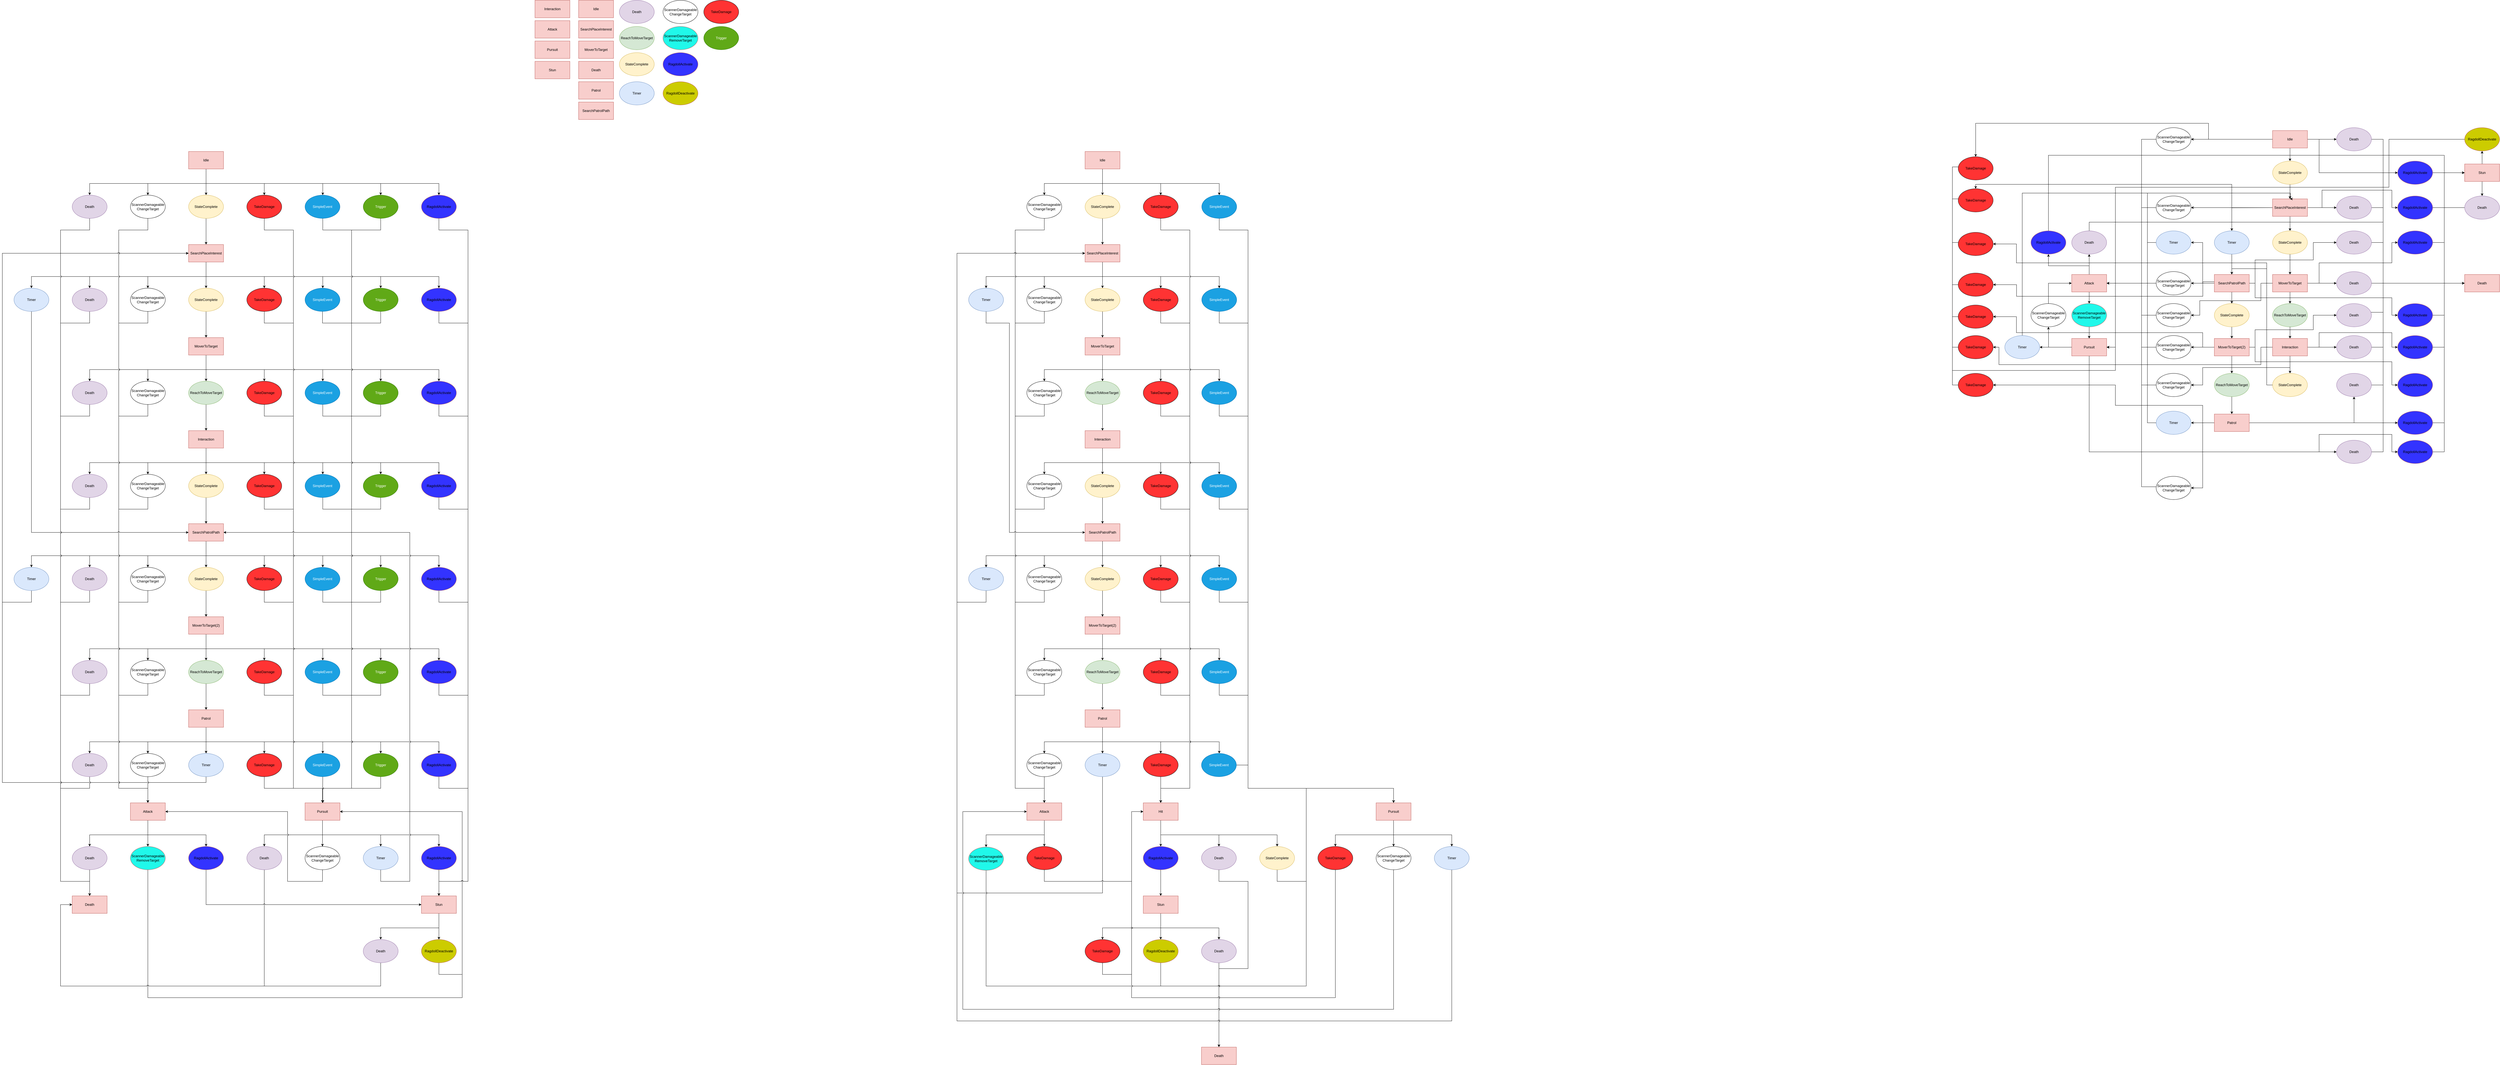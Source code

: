 <mxfile version="26.0.4">
  <diagram name="Страница — 1" id="yuXuM_tABQGVHDGoHFVh">
    <mxGraphModel dx="7902" dy="2224" grid="1" gridSize="10" guides="1" tooltips="1" connect="1" arrows="1" fold="1" page="1" pageScale="1" pageWidth="827" pageHeight="1169" background="#ffffff" math="0" shadow="0">
      <root>
        <mxCell id="0" />
        <mxCell id="1" parent="0" />
        <mxCell id="w5Powsq784zMafRrNoOn-1" value="Idle" style="rounded=0;whiteSpace=wrap;html=1;fillColor=#f8cecc;strokeColor=#b85450;" parent="1" vertex="1">
          <mxGeometry x="340" y="10" width="120" height="60" as="geometry" />
        </mxCell>
        <mxCell id="w5Powsq784zMafRrNoOn-2" value="SearchPlaceInterest" style="rounded=0;whiteSpace=wrap;html=1;fillColor=#f8cecc;strokeColor=#b85450;" parent="1" vertex="1">
          <mxGeometry x="340" y="80" width="120" height="60" as="geometry" />
        </mxCell>
        <mxCell id="w5Powsq784zMafRrNoOn-3" value="MoverToTarget" style="rounded=0;whiteSpace=wrap;html=1;fillColor=#f8cecc;strokeColor=#b85450;" parent="1" vertex="1">
          <mxGeometry x="340" y="150" width="120" height="60" as="geometry" />
        </mxCell>
        <mxCell id="w5Powsq784zMafRrNoOn-4" value="Death" style="rounded=0;whiteSpace=wrap;html=1;fillColor=#f8cecc;strokeColor=#b85450;" parent="1" vertex="1">
          <mxGeometry x="340" y="220" width="120" height="60" as="geometry" />
        </mxCell>
        <mxCell id="w5Powsq784zMafRrNoOn-5" value="Patrol" style="rounded=0;whiteSpace=wrap;html=1;fillColor=#f8cecc;strokeColor=#b85450;" parent="1" vertex="1">
          <mxGeometry x="340" y="290" width="120" height="60" as="geometry" />
        </mxCell>
        <mxCell id="w5Powsq784zMafRrNoOn-6" value="&lt;div&gt;&lt;span style=&quot;background-color: initial;&quot;&gt;SearchPatrolPath&lt;/span&gt;&lt;/div&gt;" style="rounded=0;whiteSpace=wrap;html=1;fillColor=#f8cecc;strokeColor=#b85450;" parent="1" vertex="1">
          <mxGeometry x="340" y="360" width="120" height="60" as="geometry" />
        </mxCell>
        <mxCell id="w5Powsq784zMafRrNoOn-7" value="Death" style="ellipse;whiteSpace=wrap;html=1;fillColor=#e1d5e7;strokeColor=#9673a6;" parent="1" vertex="1">
          <mxGeometry x="480" y="10" width="120" height="80" as="geometry" />
        </mxCell>
        <mxCell id="w5Powsq784zMafRrNoOn-8" value="ReachToMoveTarget" style="ellipse;whiteSpace=wrap;html=1;fillColor=#d5e8d4;strokeColor=#82b366;" parent="1" vertex="1">
          <mxGeometry x="480" y="100" width="120" height="80" as="geometry" />
        </mxCell>
        <mxCell id="w5Powsq784zMafRrNoOn-9" value="StateComplete" style="ellipse;whiteSpace=wrap;html=1;fillColor=#fff2cc;strokeColor=#d6b656;" parent="1" vertex="1">
          <mxGeometry x="480" y="190" width="120" height="80" as="geometry" />
        </mxCell>
        <mxCell id="w5Powsq784zMafRrNoOn-10" value="&lt;div&gt;&lt;span style=&quot;background-color: initial;&quot;&gt;Timer&lt;/span&gt;&lt;/div&gt;" style="ellipse;whiteSpace=wrap;html=1;fillColor=#dae8fc;strokeColor=#6c8ebf;" parent="1" vertex="1">
          <mxGeometry x="480" y="290" width="120" height="80" as="geometry" />
        </mxCell>
        <mxCell id="hj9RDt5dbeIVLX2mZW8o-1" value="Interaction" style="rounded=0;whiteSpace=wrap;html=1;fillColor=#f8cecc;strokeColor=#b85450;" parent="1" vertex="1">
          <mxGeometry x="190" y="10" width="120" height="60" as="geometry" />
        </mxCell>
        <mxCell id="B75xtKfWA2f9p4k2kme2-1" value="Attack" style="rounded=0;whiteSpace=wrap;html=1;fillColor=#f8cecc;strokeColor=#b85450;" parent="1" vertex="1">
          <mxGeometry x="190" y="80" width="120" height="60" as="geometry" />
        </mxCell>
        <mxCell id="B75xtKfWA2f9p4k2kme2-2" value="ScannerDamageable&lt;div&gt;ChangeTarget&lt;/div&gt;" style="ellipse;whiteSpace=wrap;html=1;" parent="1" vertex="1">
          <mxGeometry x="630" y="10" width="120" height="80" as="geometry" />
        </mxCell>
        <mxCell id="B75xtKfWA2f9p4k2kme2-38" value="ScannerDamageable&lt;div&gt;RemoveTarget&lt;/div&gt;" style="ellipse;whiteSpace=wrap;html=1;fillColor=#20F8EA;strokeColor=#b85450;" parent="1" vertex="1">
          <mxGeometry x="630" y="100" width="120" height="80" as="geometry" />
        </mxCell>
        <mxCell id="ViWx7DFSgk_C76w0qOzJ-1" value="Pursuit" style="rounded=0;whiteSpace=wrap;html=1;fillColor=#f8cecc;strokeColor=#b85450;" parent="1" vertex="1">
          <mxGeometry x="190" y="150" width="120" height="60" as="geometry" />
        </mxCell>
        <mxCell id="jY62GvG9MQbDNgyhCZu9-1" value="Stun" style="rounded=0;whiteSpace=wrap;html=1;fillColor=#f8cecc;strokeColor=#b85450;" parent="1" vertex="1">
          <mxGeometry x="190" y="220" width="120" height="60" as="geometry" />
        </mxCell>
        <mxCell id="jY62GvG9MQbDNgyhCZu9-2" value="RagdollActivate" style="ellipse;whiteSpace=wrap;html=1;fillColor=#3333FF;strokeColor=#b85450;" parent="1" vertex="1">
          <mxGeometry x="630" y="190" width="120" height="80" as="geometry" />
        </mxCell>
        <mxCell id="jY62GvG9MQbDNgyhCZu9-3" value="RagdollDeactivate" style="ellipse;whiteSpace=wrap;html=1;fillColor=#CCCC00;strokeColor=#b85450;" parent="1" vertex="1">
          <mxGeometry x="630" y="290" width="120" height="80" as="geometry" />
        </mxCell>
        <mxCell id="jY62GvG9MQbDNgyhCZu9-43" value="TakeDamage" style="ellipse;whiteSpace=wrap;html=1;fillColor=#FF3333;" parent="1" vertex="1">
          <mxGeometry x="770" y="10" width="120" height="80" as="geometry" />
        </mxCell>
        <mxCell id="Yk6_j3WitLvRdjULU8Vt-2" style="edgeStyle=orthogonalEdgeStyle;rounded=0;orthogonalLoop=1;jettySize=auto;html=1;exitX=1;exitY=0.5;exitDx=0;exitDy=0;entryX=0;entryY=0.5;entryDx=0;entryDy=0;" parent="1" source="Yk6_j3WitLvRdjULU8Vt-7" target="Yk6_j3WitLvRdjULU8Vt-9" edge="1">
          <mxGeometry relative="1" as="geometry" />
        </mxCell>
        <mxCell id="Yk6_j3WitLvRdjULU8Vt-3" style="edgeStyle=orthogonalEdgeStyle;rounded=0;orthogonalLoop=1;jettySize=auto;html=1;" parent="1" source="Yk6_j3WitLvRdjULU8Vt-7" target="Yk6_j3WitLvRdjULU8Vt-12" edge="1">
          <mxGeometry relative="1" as="geometry" />
        </mxCell>
        <mxCell id="Yk6_j3WitLvRdjULU8Vt-4" style="edgeStyle=orthogonalEdgeStyle;rounded=0;orthogonalLoop=1;jettySize=auto;html=1;exitX=0;exitY=0.5;exitDx=0;exitDy=0;entryX=1;entryY=0.5;entryDx=0;entryDy=0;" parent="1" source="Yk6_j3WitLvRdjULU8Vt-7" target="Yk6_j3WitLvRdjULU8Vt-84" edge="1">
          <mxGeometry relative="1" as="geometry" />
        </mxCell>
        <mxCell id="Yk6_j3WitLvRdjULU8Vt-5" style="edgeStyle=orthogonalEdgeStyle;rounded=0;orthogonalLoop=1;jettySize=auto;html=1;entryX=0;entryY=0.5;entryDx=0;entryDy=0;" parent="1" source="Yk6_j3WitLvRdjULU8Vt-7" target="Yk6_j3WitLvRdjULU8Vt-116" edge="1">
          <mxGeometry relative="1" as="geometry">
            <Array as="points">
              <mxPoint x="6320" y="488" />
              <mxPoint x="6320" y="603" />
            </Array>
          </mxGeometry>
        </mxCell>
        <mxCell id="Yk6_j3WitLvRdjULU8Vt-6" style="edgeStyle=orthogonalEdgeStyle;rounded=0;orthogonalLoop=1;jettySize=auto;html=1;entryX=0.5;entryY=0;entryDx=0;entryDy=0;" parent="1" source="Yk6_j3WitLvRdjULU8Vt-7" target="Yk6_j3WitLvRdjULU8Vt-137" edge="1">
          <mxGeometry relative="1" as="geometry">
            <Array as="points">
              <mxPoint x="5940" y="488" />
              <mxPoint x="5940" y="433" />
              <mxPoint x="5140" y="433" />
            </Array>
          </mxGeometry>
        </mxCell>
        <mxCell id="Yk6_j3WitLvRdjULU8Vt-7" value="Idle" style="rounded=0;whiteSpace=wrap;html=1;fillColor=#f8cecc;strokeColor=#b85450;" parent="1" vertex="1">
          <mxGeometry x="6160" y="458" width="120" height="60" as="geometry" />
        </mxCell>
        <mxCell id="Yk6_j3WitLvRdjULU8Vt-8" style="edgeStyle=orthogonalEdgeStyle;rounded=0;orthogonalLoop=1;jettySize=auto;html=1;exitX=1;exitY=0.5;exitDx=0;exitDy=0;" parent="1" source="Yk6_j3WitLvRdjULU8Vt-9" target="Yk6_j3WitLvRdjULU8Vt-10" edge="1">
          <mxGeometry relative="1" as="geometry">
            <Array as="points">
              <mxPoint x="6540" y="488" />
              <mxPoint x="6540" y="983.0" />
            </Array>
          </mxGeometry>
        </mxCell>
        <mxCell id="Yk6_j3WitLvRdjULU8Vt-9" value="Death" style="ellipse;whiteSpace=wrap;html=1;fillColor=#e1d5e7;strokeColor=#9673a6;" parent="1" vertex="1">
          <mxGeometry x="6380" y="448" width="120" height="80" as="geometry" />
        </mxCell>
        <mxCell id="Yk6_j3WitLvRdjULU8Vt-10" value="Death" style="rounded=0;whiteSpace=wrap;html=1;fillColor=#f8cecc;strokeColor=#b85450;" parent="1" vertex="1">
          <mxGeometry x="6820" y="953.0" width="120" height="60" as="geometry" />
        </mxCell>
        <mxCell id="Yk6_j3WitLvRdjULU8Vt-11" style="edgeStyle=orthogonalEdgeStyle;rounded=0;orthogonalLoop=1;jettySize=auto;html=1;" parent="1" source="Yk6_j3WitLvRdjULU8Vt-12" target="Yk6_j3WitLvRdjULU8Vt-19" edge="1">
          <mxGeometry relative="1" as="geometry" />
        </mxCell>
        <mxCell id="Yk6_j3WitLvRdjULU8Vt-12" value="StateComplete" style="ellipse;whiteSpace=wrap;html=1;fillColor=#fff2cc;strokeColor=#d6b656;" parent="1" vertex="1">
          <mxGeometry x="6160" y="563" width="120" height="80" as="geometry" />
        </mxCell>
        <mxCell id="Yk6_j3WitLvRdjULU8Vt-13" style="edgeStyle=orthogonalEdgeStyle;rounded=0;orthogonalLoop=1;jettySize=auto;html=1;" parent="1" source="Yk6_j3WitLvRdjULU8Vt-19" target="Yk6_j3WitLvRdjULU8Vt-21" edge="1">
          <mxGeometry relative="1" as="geometry" />
        </mxCell>
        <mxCell id="Yk6_j3WitLvRdjULU8Vt-14" style="edgeStyle=orthogonalEdgeStyle;rounded=0;orthogonalLoop=1;jettySize=auto;html=1;" parent="1" source="Yk6_j3WitLvRdjULU8Vt-19" target="Yk6_j3WitLvRdjULU8Vt-23" edge="1">
          <mxGeometry relative="1" as="geometry" />
        </mxCell>
        <mxCell id="Yk6_j3WitLvRdjULU8Vt-15" style="edgeStyle=orthogonalEdgeStyle;rounded=0;orthogonalLoop=1;jettySize=auto;html=1;entryX=0.5;entryY=0;entryDx=0;entryDy=0;" parent="1" target="Yk6_j3WitLvRdjULU8Vt-40" edge="1">
          <mxGeometry relative="1" as="geometry">
            <mxPoint x="6170" y="723.0" as="sourcePoint" />
          </mxGeometry>
        </mxCell>
        <mxCell id="Yk6_j3WitLvRdjULU8Vt-16" style="edgeStyle=orthogonalEdgeStyle;rounded=0;orthogonalLoop=1;jettySize=auto;html=1;entryX=1;entryY=0.5;entryDx=0;entryDy=0;" parent="1" source="Yk6_j3WitLvRdjULU8Vt-19" target="Yk6_j3WitLvRdjULU8Vt-86" edge="1">
          <mxGeometry relative="1" as="geometry">
            <Array as="points">
              <mxPoint x="5960" y="723" />
              <mxPoint x="5960" y="723" />
            </Array>
          </mxGeometry>
        </mxCell>
        <mxCell id="Yk6_j3WitLvRdjULU8Vt-17" style="edgeStyle=orthogonalEdgeStyle;rounded=0;orthogonalLoop=1;jettySize=auto;html=1;" parent="1" source="Yk6_j3WitLvRdjULU8Vt-19" target="Yk6_j3WitLvRdjULU8Vt-118" edge="1">
          <mxGeometry relative="1" as="geometry">
            <Array as="points">
              <mxPoint x="6330" y="723" />
              <mxPoint x="6330" y="663" />
              <mxPoint x="6570" y="663" />
              <mxPoint x="6570" y="723" />
            </Array>
          </mxGeometry>
        </mxCell>
        <mxCell id="Yk6_j3WitLvRdjULU8Vt-18" style="edgeStyle=orthogonalEdgeStyle;rounded=0;orthogonalLoop=1;jettySize=auto;html=1;entryX=0.5;entryY=0;entryDx=0;entryDy=0;" parent="1" source="Yk6_j3WitLvRdjULU8Vt-19" target="Yk6_j3WitLvRdjULU8Vt-139" edge="1">
          <mxGeometry relative="1" as="geometry">
            <Array as="points">
              <mxPoint x="6020" y="723" />
              <mxPoint x="6020" y="643" />
              <mxPoint x="5140" y="643" />
            </Array>
          </mxGeometry>
        </mxCell>
        <mxCell id="Yk6_j3WitLvRdjULU8Vt-19" value="SearchPlaceInterest" style="rounded=0;whiteSpace=wrap;html=1;fillColor=#f8cecc;strokeColor=#b85450;" parent="1" vertex="1">
          <mxGeometry x="6160" y="693" width="120" height="60" as="geometry" />
        </mxCell>
        <mxCell id="Yk6_j3WitLvRdjULU8Vt-20" style="edgeStyle=orthogonalEdgeStyle;rounded=0;orthogonalLoop=1;jettySize=auto;html=1;" parent="1" source="Yk6_j3WitLvRdjULU8Vt-21" target="Yk6_j3WitLvRdjULU8Vt-10" edge="1">
          <mxGeometry relative="1" as="geometry">
            <Array as="points">
              <mxPoint x="6540" y="723" />
              <mxPoint x="6540" y="983.0" />
            </Array>
          </mxGeometry>
        </mxCell>
        <mxCell id="Yk6_j3WitLvRdjULU8Vt-21" value="Death" style="ellipse;whiteSpace=wrap;html=1;fillColor=#e1d5e7;strokeColor=#9673a6;" parent="1" vertex="1">
          <mxGeometry x="6380" y="683" width="120" height="80" as="geometry" />
        </mxCell>
        <mxCell id="Yk6_j3WitLvRdjULU8Vt-22" style="edgeStyle=orthogonalEdgeStyle;rounded=0;orthogonalLoop=1;jettySize=auto;html=1;" parent="1" source="Yk6_j3WitLvRdjULU8Vt-23" target="Yk6_j3WitLvRdjULU8Vt-29" edge="1">
          <mxGeometry relative="1" as="geometry" />
        </mxCell>
        <mxCell id="Yk6_j3WitLvRdjULU8Vt-23" value="StateComplete" style="ellipse;whiteSpace=wrap;html=1;fillColor=#fff2cc;strokeColor=#d6b656;" parent="1" vertex="1">
          <mxGeometry x="6160" y="803" width="120" height="80" as="geometry" />
        </mxCell>
        <mxCell id="Yk6_j3WitLvRdjULU8Vt-24" style="edgeStyle=orthogonalEdgeStyle;rounded=0;orthogonalLoop=1;jettySize=auto;html=1;" parent="1" source="Yk6_j3WitLvRdjULU8Vt-29" target="Yk6_j3WitLvRdjULU8Vt-31" edge="1">
          <mxGeometry relative="1" as="geometry" />
        </mxCell>
        <mxCell id="Yk6_j3WitLvRdjULU8Vt-25" style="edgeStyle=orthogonalEdgeStyle;rounded=0;orthogonalLoop=1;jettySize=auto;html=1;" parent="1" source="Yk6_j3WitLvRdjULU8Vt-29" target="Yk6_j3WitLvRdjULU8Vt-57" edge="1">
          <mxGeometry relative="1" as="geometry" />
        </mxCell>
        <mxCell id="Yk6_j3WitLvRdjULU8Vt-26" style="edgeStyle=orthogonalEdgeStyle;rounded=0;orthogonalLoop=1;jettySize=auto;html=1;entryX=1;entryY=0.5;entryDx=0;entryDy=0;" parent="1" source="Yk6_j3WitLvRdjULU8Vt-29" target="Yk6_j3WitLvRdjULU8Vt-96" edge="1">
          <mxGeometry relative="1" as="geometry">
            <Array as="points">
              <mxPoint x="6120" y="983.0" />
              <mxPoint x="6120" y="1043" />
              <mxPoint x="5910" y="1043" />
              <mxPoint x="5910" y="1093" />
            </Array>
          </mxGeometry>
        </mxCell>
        <mxCell id="Yk6_j3WitLvRdjULU8Vt-27" style="edgeStyle=orthogonalEdgeStyle;rounded=0;orthogonalLoop=1;jettySize=auto;html=1;entryX=0;entryY=0.5;entryDx=0;entryDy=0;" parent="1" source="Yk6_j3WitLvRdjULU8Vt-29" target="Yk6_j3WitLvRdjULU8Vt-120" edge="1">
          <mxGeometry relative="1" as="geometry">
            <Array as="points">
              <mxPoint x="6320" y="983.0" />
              <mxPoint x="6320" y="913.0" />
              <mxPoint x="6570" y="913.0" />
              <mxPoint x="6570" y="843" />
            </Array>
          </mxGeometry>
        </mxCell>
        <mxCell id="Yk6_j3WitLvRdjULU8Vt-28" style="edgeStyle=orthogonalEdgeStyle;rounded=0;orthogonalLoop=1;jettySize=auto;html=1;entryX=1;entryY=0.5;entryDx=0;entryDy=0;" parent="1" source="Yk6_j3WitLvRdjULU8Vt-29" target="Yk6_j3WitLvRdjULU8Vt-141" edge="1">
          <mxGeometry relative="1" as="geometry">
            <Array as="points">
              <mxPoint x="6140" y="983.0" />
              <mxPoint x="6140" y="913.0" />
              <mxPoint x="5280" y="913.0" />
              <mxPoint x="5280" y="848.0" />
            </Array>
          </mxGeometry>
        </mxCell>
        <mxCell id="Yk6_j3WitLvRdjULU8Vt-29" value="MoverToTarget" style="rounded=0;whiteSpace=wrap;html=1;fillColor=#f8cecc;strokeColor=#b85450;" parent="1" vertex="1">
          <mxGeometry x="6160" y="953.0" width="120" height="60" as="geometry" />
        </mxCell>
        <mxCell id="Yk6_j3WitLvRdjULU8Vt-30" style="edgeStyle=orthogonalEdgeStyle;rounded=0;orthogonalLoop=1;jettySize=auto;html=1;entryX=0;entryY=0.5;entryDx=0;entryDy=0;" parent="1" source="Yk6_j3WitLvRdjULU8Vt-31" target="Yk6_j3WitLvRdjULU8Vt-10" edge="1">
          <mxGeometry relative="1" as="geometry">
            <mxPoint x="6490" y="723" as="targetPoint" />
            <Array as="points">
              <mxPoint x="6590" y="983.0" />
              <mxPoint x="6590" y="983.0" />
            </Array>
          </mxGeometry>
        </mxCell>
        <mxCell id="Yk6_j3WitLvRdjULU8Vt-31" value="Death" style="ellipse;whiteSpace=wrap;html=1;fillColor=#e1d5e7;strokeColor=#9673a6;" parent="1" vertex="1">
          <mxGeometry x="6380" y="943.0" width="120" height="80" as="geometry" />
        </mxCell>
        <mxCell id="Yk6_j3WitLvRdjULU8Vt-32" style="edgeStyle=orthogonalEdgeStyle;rounded=0;orthogonalLoop=1;jettySize=auto;html=1;entryX=0;entryY=0.5;entryDx=0;entryDy=0;" parent="1" source="Yk6_j3WitLvRdjULU8Vt-38" target="Yk6_j3WitLvRdjULU8Vt-42" edge="1">
          <mxGeometry relative="1" as="geometry">
            <mxPoint x="6340" y="893.0" as="targetPoint" />
            <Array as="points">
              <mxPoint x="6100" y="983.0" />
              <mxPoint x="6100" y="903.0" />
              <mxPoint x="6300" y="903.0" />
              <mxPoint x="6300" y="843" />
            </Array>
          </mxGeometry>
        </mxCell>
        <mxCell id="Yk6_j3WitLvRdjULU8Vt-33" style="edgeStyle=orthogonalEdgeStyle;rounded=0;orthogonalLoop=1;jettySize=auto;html=1;" parent="1" source="Yk6_j3WitLvRdjULU8Vt-38" target="Yk6_j3WitLvRdjULU8Vt-44" edge="1">
          <mxGeometry relative="1" as="geometry" />
        </mxCell>
        <mxCell id="Yk6_j3WitLvRdjULU8Vt-34" style="edgeStyle=orthogonalEdgeStyle;rounded=0;orthogonalLoop=1;jettySize=auto;html=1;entryX=1;entryY=0.5;entryDx=0;entryDy=0;" parent="1" source="Yk6_j3WitLvRdjULU8Vt-38" target="Yk6_j3WitLvRdjULU8Vt-46" edge="1">
          <mxGeometry relative="1" as="geometry" />
        </mxCell>
        <mxCell id="Yk6_j3WitLvRdjULU8Vt-35" style="edgeStyle=orthogonalEdgeStyle;rounded=0;orthogonalLoop=1;jettySize=auto;html=1;exitX=0;exitY=0.5;exitDx=0;exitDy=0;entryX=1;entryY=0.5;entryDx=0;entryDy=0;" parent="1" source="Yk6_j3WitLvRdjULU8Vt-38" target="Yk6_j3WitLvRdjULU8Vt-88" edge="1">
          <mxGeometry relative="1" as="geometry" />
        </mxCell>
        <mxCell id="Yk6_j3WitLvRdjULU8Vt-36" style="edgeStyle=orthogonalEdgeStyle;rounded=0;orthogonalLoop=1;jettySize=auto;html=1;entryX=0;entryY=0.5;entryDx=0;entryDy=0;" parent="1" source="Yk6_j3WitLvRdjULU8Vt-38" target="Yk6_j3WitLvRdjULU8Vt-122" edge="1">
          <mxGeometry relative="1" as="geometry">
            <Array as="points">
              <mxPoint x="6100" y="983.0" />
              <mxPoint x="6100" y="1033" />
              <mxPoint x="6570" y="1033" />
              <mxPoint x="6570" y="1093" />
            </Array>
          </mxGeometry>
        </mxCell>
        <mxCell id="Yk6_j3WitLvRdjULU8Vt-37" style="edgeStyle=orthogonalEdgeStyle;rounded=0;orthogonalLoop=1;jettySize=auto;html=1;" parent="1" edge="1">
          <mxGeometry relative="1" as="geometry">
            <Array as="points">
              <mxPoint x="5920.46" y="978.03" />
              <mxPoint x="5920.46" y="1028.03" />
              <mxPoint x="5280.46" y="1028.03" />
              <mxPoint x="5280.46" y="988.03" />
            </Array>
            <mxPoint x="5960.46" y="977.996" as="sourcePoint" />
            <mxPoint x="5199.996" y="987.996" as="targetPoint" />
          </mxGeometry>
        </mxCell>
        <mxCell id="Yk6_j3WitLvRdjULU8Vt-38" value="SearchPatrolPath" style="rounded=0;whiteSpace=wrap;html=1;fillColor=#f8cecc;strokeColor=#b85450;" parent="1" vertex="1">
          <mxGeometry x="5960" y="953.0" width="120" height="60" as="geometry" />
        </mxCell>
        <mxCell id="Yk6_j3WitLvRdjULU8Vt-39" style="edgeStyle=orthogonalEdgeStyle;rounded=0;orthogonalLoop=1;jettySize=auto;html=1;" parent="1" source="Yk6_j3WitLvRdjULU8Vt-40" target="Yk6_j3WitLvRdjULU8Vt-38" edge="1">
          <mxGeometry relative="1" as="geometry" />
        </mxCell>
        <mxCell id="Yk6_j3WitLvRdjULU8Vt-40" value="&lt;div&gt;&lt;span style=&quot;background-color: initial;&quot;&gt;Timer&lt;/span&gt;&lt;/div&gt;" style="ellipse;whiteSpace=wrap;html=1;fillColor=#dae8fc;strokeColor=#6c8ebf;" parent="1" vertex="1">
          <mxGeometry x="5960" y="803" width="120" height="80" as="geometry" />
        </mxCell>
        <mxCell id="Yk6_j3WitLvRdjULU8Vt-41" style="edgeStyle=orthogonalEdgeStyle;rounded=0;orthogonalLoop=1;jettySize=auto;html=1;" parent="1" source="Yk6_j3WitLvRdjULU8Vt-42" target="Yk6_j3WitLvRdjULU8Vt-10" edge="1">
          <mxGeometry relative="1" as="geometry">
            <Array as="points">
              <mxPoint x="6540" y="843" />
              <mxPoint x="6540" y="983.0" />
            </Array>
          </mxGeometry>
        </mxCell>
        <mxCell id="Yk6_j3WitLvRdjULU8Vt-42" value="Death" style="ellipse;whiteSpace=wrap;html=1;fillColor=#e1d5e7;strokeColor=#9673a6;" parent="1" vertex="1">
          <mxGeometry x="6380" y="803" width="120" height="80" as="geometry" />
        </mxCell>
        <mxCell id="Yk6_j3WitLvRdjULU8Vt-43" style="edgeStyle=orthogonalEdgeStyle;rounded=0;orthogonalLoop=1;jettySize=auto;html=1;" parent="1" source="Yk6_j3WitLvRdjULU8Vt-44" target="Yk6_j3WitLvRdjULU8Vt-63" edge="1">
          <mxGeometry relative="1" as="geometry" />
        </mxCell>
        <mxCell id="Yk6_j3WitLvRdjULU8Vt-44" value="StateComplete" style="ellipse;whiteSpace=wrap;html=1;fillColor=#fff2cc;strokeColor=#d6b656;" parent="1" vertex="1">
          <mxGeometry x="5960" y="1053" width="120" height="80" as="geometry" />
        </mxCell>
        <mxCell id="Yk6_j3WitLvRdjULU8Vt-45" style="edgeStyle=orthogonalEdgeStyle;rounded=0;orthogonalLoop=1;jettySize=auto;html=1;entryX=0.5;entryY=0;entryDx=0;entryDy=0;" parent="1" source="Yk6_j3WitLvRdjULU8Vt-46" target="Yk6_j3WitLvRdjULU8Vt-19" edge="1">
          <mxGeometry relative="1" as="geometry">
            <mxPoint x="6220" y="653" as="targetPoint" />
            <Array as="points">
              <mxPoint x="5730" y="843" />
              <mxPoint x="5730" y="673" />
              <mxPoint x="6221" y="673" />
              <mxPoint x="6221" y="693" />
            </Array>
          </mxGeometry>
        </mxCell>
        <mxCell id="Yk6_j3WitLvRdjULU8Vt-46" value="&lt;div&gt;&lt;span style=&quot;background-color: initial;&quot;&gt;Timer&lt;/span&gt;&lt;/div&gt;" style="ellipse;whiteSpace=wrap;html=1;fillColor=#dae8fc;strokeColor=#6c8ebf;" parent="1" vertex="1">
          <mxGeometry x="5760" y="803" width="120" height="80" as="geometry" />
        </mxCell>
        <mxCell id="Yk6_j3WitLvRdjULU8Vt-47" style="edgeStyle=orthogonalEdgeStyle;rounded=0;orthogonalLoop=1;jettySize=auto;html=1;" parent="1" source="Yk6_j3WitLvRdjULU8Vt-52" target="Yk6_j3WitLvRdjULU8Vt-54" edge="1">
          <mxGeometry relative="1" as="geometry">
            <Array as="points">
              <mxPoint x="6440" y="1463" />
            </Array>
          </mxGeometry>
        </mxCell>
        <mxCell id="Yk6_j3WitLvRdjULU8Vt-48" style="edgeStyle=orthogonalEdgeStyle;rounded=0;orthogonalLoop=1;jettySize=auto;html=1;" parent="1" source="Yk6_j3WitLvRdjULU8Vt-52" target="Yk6_j3WitLvRdjULU8Vt-56" edge="1">
          <mxGeometry relative="1" as="geometry" />
        </mxCell>
        <mxCell id="Yk6_j3WitLvRdjULU8Vt-49" style="edgeStyle=orthogonalEdgeStyle;rounded=0;orthogonalLoop=1;jettySize=auto;html=1;entryX=1;entryY=0.5;entryDx=0;entryDy=0;" parent="1" source="Yk6_j3WitLvRdjULU8Vt-52" target="Yk6_j3WitLvRdjULU8Vt-94" edge="1">
          <mxGeometry relative="1" as="geometry" />
        </mxCell>
        <mxCell id="Yk6_j3WitLvRdjULU8Vt-50" style="edgeStyle=orthogonalEdgeStyle;rounded=0;orthogonalLoop=1;jettySize=auto;html=1;entryX=0;entryY=0.5;entryDx=0;entryDy=0;" parent="1" source="Yk6_j3WitLvRdjULU8Vt-52" target="Yk6_j3WitLvRdjULU8Vt-127" edge="1">
          <mxGeometry relative="1" as="geometry" />
        </mxCell>
        <mxCell id="Yk6_j3WitLvRdjULU8Vt-51" style="edgeStyle=orthogonalEdgeStyle;rounded=0;orthogonalLoop=1;jettySize=auto;html=1;entryX=1;entryY=0.5;entryDx=0;entryDy=0;" parent="1" source="Yk6_j3WitLvRdjULU8Vt-52" target="Yk6_j3WitLvRdjULU8Vt-149" edge="1">
          <mxGeometry relative="1" as="geometry">
            <Array as="points">
              <mxPoint x="5920" y="1463" />
              <mxPoint x="5920" y="1403" />
              <mxPoint x="5620" y="1403" />
              <mxPoint x="5620" y="1333" />
            </Array>
          </mxGeometry>
        </mxCell>
        <mxCell id="Yk6_j3WitLvRdjULU8Vt-52" value="Patrol" style="rounded=0;whiteSpace=wrap;html=1;fillColor=#f8cecc;strokeColor=#b85450;" parent="1" vertex="1">
          <mxGeometry x="5960" y="1433" width="120" height="60" as="geometry" />
        </mxCell>
        <mxCell id="Yk6_j3WitLvRdjULU8Vt-53" style="edgeStyle=orthogonalEdgeStyle;rounded=0;orthogonalLoop=1;jettySize=auto;html=1;entryX=0;entryY=0.5;entryDx=0;entryDy=0;" parent="1" source="Yk6_j3WitLvRdjULU8Vt-54" target="Yk6_j3WitLvRdjULU8Vt-10" edge="1">
          <mxGeometry relative="1" as="geometry">
            <Array as="points">
              <mxPoint x="6540" y="1333" />
              <mxPoint x="6540" y="983.0" />
            </Array>
          </mxGeometry>
        </mxCell>
        <mxCell id="Yk6_j3WitLvRdjULU8Vt-54" value="Death" style="ellipse;whiteSpace=wrap;html=1;fillColor=#e1d5e7;strokeColor=#9673a6;" parent="1" vertex="1">
          <mxGeometry x="6380" y="1293" width="120" height="80" as="geometry" />
        </mxCell>
        <mxCell id="Yk6_j3WitLvRdjULU8Vt-55" style="edgeStyle=orthogonalEdgeStyle;rounded=0;orthogonalLoop=1;jettySize=auto;html=1;" parent="1" source="Yk6_j3WitLvRdjULU8Vt-56" target="Yk6_j3WitLvRdjULU8Vt-19" edge="1">
          <mxGeometry relative="1" as="geometry">
            <mxPoint x="6220" y="663" as="targetPoint" />
            <Array as="points">
              <mxPoint x="5730" y="1463" />
              <mxPoint x="5730" y="673" />
              <mxPoint x="6220" y="673" />
            </Array>
          </mxGeometry>
        </mxCell>
        <mxCell id="Yk6_j3WitLvRdjULU8Vt-56" value="&lt;div&gt;&lt;span style=&quot;background-color: initial;&quot;&gt;Timer&lt;/span&gt;&lt;/div&gt;" style="ellipse;whiteSpace=wrap;html=1;fillColor=#dae8fc;strokeColor=#6c8ebf;" parent="1" vertex="1">
          <mxGeometry x="5760" y="1423" width="120" height="80" as="geometry" />
        </mxCell>
        <mxCell id="Yk6_j3WitLvRdjULU8Vt-57" value="ReachToMoveTarget" style="ellipse;whiteSpace=wrap;html=1;fillColor=#d5e8d4;strokeColor=#82b366;" parent="1" vertex="1">
          <mxGeometry x="6160" y="1053" width="120" height="80" as="geometry" />
        </mxCell>
        <mxCell id="Yk6_j3WitLvRdjULU8Vt-58" style="edgeStyle=orthogonalEdgeStyle;rounded=0;orthogonalLoop=1;jettySize=auto;html=1;" parent="1" source="Yk6_j3WitLvRdjULU8Vt-63" target="Yk6_j3WitLvRdjULU8Vt-65" edge="1">
          <mxGeometry relative="1" as="geometry" />
        </mxCell>
        <mxCell id="Yk6_j3WitLvRdjULU8Vt-59" style="edgeStyle=orthogonalEdgeStyle;rounded=0;orthogonalLoop=1;jettySize=auto;html=1;exitX=1;exitY=0.5;exitDx=0;exitDy=0;" parent="1" source="Yk6_j3WitLvRdjULU8Vt-63" target="Yk6_j3WitLvRdjULU8Vt-67" edge="1">
          <mxGeometry relative="1" as="geometry">
            <Array as="points">
              <mxPoint x="6100" y="1203" />
              <mxPoint x="6100" y="1143" />
              <mxPoint x="6300" y="1143" />
              <mxPoint x="6300" y="1093" />
            </Array>
          </mxGeometry>
        </mxCell>
        <mxCell id="Yk6_j3WitLvRdjULU8Vt-60" style="edgeStyle=orthogonalEdgeStyle;rounded=0;orthogonalLoop=1;jettySize=auto;html=1;" parent="1" source="Yk6_j3WitLvRdjULU8Vt-63" target="Yk6_j3WitLvRdjULU8Vt-90" edge="1">
          <mxGeometry relative="1" as="geometry" />
        </mxCell>
        <mxCell id="Yk6_j3WitLvRdjULU8Vt-61" style="edgeStyle=orthogonalEdgeStyle;rounded=0;orthogonalLoop=1;jettySize=auto;html=1;entryX=0;entryY=0.5;entryDx=0;entryDy=0;" parent="1" source="Yk6_j3WitLvRdjULU8Vt-63" target="Yk6_j3WitLvRdjULU8Vt-125" edge="1">
          <mxGeometry relative="1" as="geometry">
            <Array as="points">
              <mxPoint x="6100" y="1203" />
              <mxPoint x="6100" y="1253" />
              <mxPoint x="6570" y="1253" />
              <mxPoint x="6570" y="1333" />
            </Array>
          </mxGeometry>
        </mxCell>
        <mxCell id="Yk6_j3WitLvRdjULU8Vt-62" style="edgeStyle=orthogonalEdgeStyle;rounded=0;orthogonalLoop=1;jettySize=auto;html=1;entryX=1;entryY=0.5;entryDx=0;entryDy=0;" parent="1" source="Yk6_j3WitLvRdjULU8Vt-63" target="Yk6_j3WitLvRdjULU8Vt-145" edge="1">
          <mxGeometry relative="1" as="geometry">
            <Array as="points">
              <mxPoint x="5920" y="1203" />
              <mxPoint x="5920" y="1153" />
              <mxPoint x="5280" y="1153" />
              <mxPoint x="5280" y="1098" />
            </Array>
          </mxGeometry>
        </mxCell>
        <mxCell id="Yk6_j3WitLvRdjULU8Vt-63" value="MoverToTarget(2)" style="rounded=0;whiteSpace=wrap;html=1;fillColor=#f8cecc;strokeColor=#b85450;" parent="1" vertex="1">
          <mxGeometry x="5960" y="1173" width="120" height="60" as="geometry" />
        </mxCell>
        <mxCell id="Yk6_j3WitLvRdjULU8Vt-64" style="edgeStyle=orthogonalEdgeStyle;rounded=0;orthogonalLoop=1;jettySize=auto;html=1;" parent="1" source="Yk6_j3WitLvRdjULU8Vt-65" target="Yk6_j3WitLvRdjULU8Vt-52" edge="1">
          <mxGeometry relative="1" as="geometry" />
        </mxCell>
        <mxCell id="Yk6_j3WitLvRdjULU8Vt-65" value="ReachToMoveTarget" style="ellipse;whiteSpace=wrap;html=1;fillColor=#d5e8d4;strokeColor=#82b366;" parent="1" vertex="1">
          <mxGeometry x="5960" y="1293" width="120" height="80" as="geometry" />
        </mxCell>
        <mxCell id="Yk6_j3WitLvRdjULU8Vt-66" style="edgeStyle=orthogonalEdgeStyle;rounded=0;orthogonalLoop=1;jettySize=auto;html=1;entryX=0;entryY=0.5;entryDx=0;entryDy=0;" parent="1" source="Yk6_j3WitLvRdjULU8Vt-67" target="Yk6_j3WitLvRdjULU8Vt-10" edge="1">
          <mxGeometry relative="1" as="geometry">
            <Array as="points">
              <mxPoint x="6540" y="1083" />
              <mxPoint x="6540" y="983.0" />
            </Array>
          </mxGeometry>
        </mxCell>
        <mxCell id="Yk6_j3WitLvRdjULU8Vt-67" value="Death" style="ellipse;whiteSpace=wrap;html=1;fillColor=#e1d5e7;strokeColor=#9673a6;" parent="1" vertex="1">
          <mxGeometry x="6380" y="1053" width="120" height="80" as="geometry" />
        </mxCell>
        <mxCell id="Yk6_j3WitLvRdjULU8Vt-68" value="" style="edgeStyle=orthogonalEdgeStyle;rounded=0;orthogonalLoop=1;jettySize=auto;html=1;" parent="1" source="Yk6_j3WitLvRdjULU8Vt-57" target="Yk6_j3WitLvRdjULU8Vt-74" edge="1">
          <mxGeometry relative="1" as="geometry">
            <mxPoint x="6220" y="1563" as="targetPoint" />
            <mxPoint x="6220" y="1123" as="sourcePoint" />
          </mxGeometry>
        </mxCell>
        <mxCell id="Yk6_j3WitLvRdjULU8Vt-69" style="edgeStyle=orthogonalEdgeStyle;rounded=0;orthogonalLoop=1;jettySize=auto;html=1;" parent="1" source="Yk6_j3WitLvRdjULU8Vt-74" target="Yk6_j3WitLvRdjULU8Vt-76" edge="1">
          <mxGeometry relative="1" as="geometry" />
        </mxCell>
        <mxCell id="Yk6_j3WitLvRdjULU8Vt-70" style="edgeStyle=orthogonalEdgeStyle;rounded=0;orthogonalLoop=1;jettySize=auto;html=1;" parent="1" source="Yk6_j3WitLvRdjULU8Vt-74" target="Yk6_j3WitLvRdjULU8Vt-77" edge="1">
          <mxGeometry relative="1" as="geometry" />
        </mxCell>
        <mxCell id="Yk6_j3WitLvRdjULU8Vt-71" style="edgeStyle=orthogonalEdgeStyle;rounded=0;orthogonalLoop=1;jettySize=auto;html=1;entryX=1;entryY=0.5;entryDx=0;entryDy=0;" parent="1" source="Yk6_j3WitLvRdjULU8Vt-74" target="Yk6_j3WitLvRdjULU8Vt-92" edge="1">
          <mxGeometry relative="1" as="geometry">
            <Array as="points">
              <mxPoint x="6220" y="1273" />
              <mxPoint x="5920" y="1273" />
              <mxPoint x="5920" y="1333" />
            </Array>
          </mxGeometry>
        </mxCell>
        <mxCell id="Yk6_j3WitLvRdjULU8Vt-72" style="edgeStyle=orthogonalEdgeStyle;rounded=0;orthogonalLoop=1;jettySize=auto;html=1;" parent="1" source="Yk6_j3WitLvRdjULU8Vt-74" target="Yk6_j3WitLvRdjULU8Vt-124" edge="1">
          <mxGeometry relative="1" as="geometry">
            <Array as="points">
              <mxPoint x="6320" y="1203" />
              <mxPoint x="6320" y="1153" />
              <mxPoint x="6570" y="1153" />
              <mxPoint x="6570" y="1203" />
            </Array>
          </mxGeometry>
        </mxCell>
        <mxCell id="Yk6_j3WitLvRdjULU8Vt-73" style="edgeStyle=orthogonalEdgeStyle;rounded=0;orthogonalLoop=1;jettySize=auto;html=1;" parent="1" source="Yk6_j3WitLvRdjULU8Vt-74" target="Yk6_j3WitLvRdjULU8Vt-147" edge="1">
          <mxGeometry relative="1" as="geometry">
            <Array as="points">
              <mxPoint x="6120" y="1203" />
              <mxPoint x="6120" y="1263" />
              <mxPoint x="5220" y="1263" />
              <mxPoint x="5220" y="1203" />
            </Array>
          </mxGeometry>
        </mxCell>
        <mxCell id="Yk6_j3WitLvRdjULU8Vt-74" value="Interaction" style="rounded=0;whiteSpace=wrap;html=1;fillColor=#f8cecc;strokeColor=#b85450;" parent="1" vertex="1">
          <mxGeometry x="6160" y="1173" width="120" height="60" as="geometry" />
        </mxCell>
        <mxCell id="Yk6_j3WitLvRdjULU8Vt-75" style="edgeStyle=orthogonalEdgeStyle;rounded=0;orthogonalLoop=1;jettySize=auto;html=1;entryX=0;entryY=0.5;entryDx=0;entryDy=0;" parent="1" source="Yk6_j3WitLvRdjULU8Vt-76" target="Yk6_j3WitLvRdjULU8Vt-10" edge="1">
          <mxGeometry relative="1" as="geometry">
            <Array as="points">
              <mxPoint x="6540" y="1203" />
              <mxPoint x="6540" y="983.0" />
            </Array>
          </mxGeometry>
        </mxCell>
        <mxCell id="Yk6_j3WitLvRdjULU8Vt-76" value="Death" style="ellipse;whiteSpace=wrap;html=1;fillColor=#e1d5e7;strokeColor=#9673a6;" parent="1" vertex="1">
          <mxGeometry x="6380" y="1163" width="120" height="80" as="geometry" />
        </mxCell>
        <mxCell id="Yk6_j3WitLvRdjULU8Vt-77" value="StateComplete" style="ellipse;whiteSpace=wrap;html=1;fillColor=#fff2cc;strokeColor=#d6b656;" parent="1" vertex="1">
          <mxGeometry x="6160" y="1293" width="120" height="80" as="geometry" />
        </mxCell>
        <mxCell id="Yk6_j3WitLvRdjULU8Vt-78" style="edgeStyle=orthogonalEdgeStyle;rounded=0;orthogonalLoop=1;jettySize=auto;html=1;entryX=0.5;entryY=0;entryDx=0;entryDy=0;exitX=0;exitY=0.5;exitDx=0;exitDy=0;" parent="1" source="Yk6_j3WitLvRdjULU8Vt-77" target="Yk6_j3WitLvRdjULU8Vt-38" edge="1">
          <mxGeometry relative="1" as="geometry">
            <mxPoint x="6160" y="1363" as="sourcePoint" />
            <mxPoint x="6040" y="913.0" as="targetPoint" />
            <Array as="points">
              <mxPoint x="6140" y="1333" />
              <mxPoint x="6140" y="933.0" />
              <mxPoint x="6020" y="933.0" />
            </Array>
          </mxGeometry>
        </mxCell>
        <mxCell id="Yk6_j3WitLvRdjULU8Vt-79" style="edgeStyle=orthogonalEdgeStyle;rounded=0;orthogonalLoop=1;jettySize=auto;html=1;exitX=0.5;exitY=0;exitDx=0;exitDy=0;entryX=0.5;entryY=1;entryDx=0;entryDy=0;" parent="1" source="Yk6_j3WitLvRdjULU8Vt-82" target="Yk6_j3WitLvRdjULU8Vt-98" edge="1">
          <mxGeometry relative="1" as="geometry" />
        </mxCell>
        <mxCell id="Yk6_j3WitLvRdjULU8Vt-80" style="edgeStyle=orthogonalEdgeStyle;rounded=0;orthogonalLoop=1;jettySize=auto;html=1;exitX=0.5;exitY=1;exitDx=0;exitDy=0;" parent="1" source="Yk6_j3WitLvRdjULU8Vt-82" target="Yk6_j3WitLvRdjULU8Vt-100" edge="1">
          <mxGeometry relative="1" as="geometry" />
        </mxCell>
        <mxCell id="Yk6_j3WitLvRdjULU8Vt-81" style="edgeStyle=orthogonalEdgeStyle;rounded=0;orthogonalLoop=1;jettySize=auto;html=1;entryX=0.5;entryY=1;entryDx=0;entryDy=0;" parent="1" source="Yk6_j3WitLvRdjULU8Vt-82" target="Yk6_j3WitLvRdjULU8Vt-131" edge="1">
          <mxGeometry relative="1" as="geometry">
            <Array as="points">
              <mxPoint x="5530" y="923.0" />
              <mxPoint x="5390" y="923.0" />
            </Array>
          </mxGeometry>
        </mxCell>
        <mxCell id="Yk6_j3WitLvRdjULU8Vt-82" value="Attack" style="rounded=0;whiteSpace=wrap;html=1;fillColor=#f8cecc;strokeColor=#b85450;" parent="1" vertex="1">
          <mxGeometry x="5470" y="953.0" width="120" height="60" as="geometry" />
        </mxCell>
        <mxCell id="Yk6_j3WitLvRdjULU8Vt-83" style="edgeStyle=orthogonalEdgeStyle;rounded=0;orthogonalLoop=1;jettySize=auto;html=1;exitX=0;exitY=0.5;exitDx=0;exitDy=0;entryX=1;entryY=0.5;entryDx=0;entryDy=0;" parent="1" source="Yk6_j3WitLvRdjULU8Vt-84" target="Yk6_j3WitLvRdjULU8Vt-82" edge="1">
          <mxGeometry relative="1" as="geometry">
            <Array as="points">
              <mxPoint x="5710" y="488" />
              <mxPoint x="5710" y="983.0" />
            </Array>
          </mxGeometry>
        </mxCell>
        <mxCell id="Yk6_j3WitLvRdjULU8Vt-84" value="ScannerDamageable&lt;div&gt;ChangeTarget&lt;/div&gt;" style="ellipse;whiteSpace=wrap;html=1;" parent="1" vertex="1">
          <mxGeometry x="5760" y="448" width="120" height="80" as="geometry" />
        </mxCell>
        <mxCell id="Yk6_j3WitLvRdjULU8Vt-85" style="edgeStyle=orthogonalEdgeStyle;rounded=0;orthogonalLoop=1;jettySize=auto;html=1;exitX=0;exitY=0.5;exitDx=0;exitDy=0;entryX=1;entryY=0.5;entryDx=0;entryDy=0;" parent="1" source="Yk6_j3WitLvRdjULU8Vt-86" target="Yk6_j3WitLvRdjULU8Vt-82" edge="1">
          <mxGeometry relative="1" as="geometry">
            <Array as="points">
              <mxPoint x="5710" y="723" />
              <mxPoint x="5710" y="983.0" />
            </Array>
          </mxGeometry>
        </mxCell>
        <mxCell id="Yk6_j3WitLvRdjULU8Vt-86" value="ScannerDamageable&lt;div&gt;ChangeTarget&lt;/div&gt;" style="ellipse;whiteSpace=wrap;html=1;" parent="1" vertex="1">
          <mxGeometry x="5760" y="683" width="120" height="80" as="geometry" />
        </mxCell>
        <mxCell id="Yk6_j3WitLvRdjULU8Vt-87" style="edgeStyle=orthogonalEdgeStyle;rounded=0;orthogonalLoop=1;jettySize=auto;html=1;exitX=0;exitY=0.5;exitDx=0;exitDy=0;entryX=1;entryY=0.5;entryDx=0;entryDy=0;" parent="1" source="Yk6_j3WitLvRdjULU8Vt-88" target="Yk6_j3WitLvRdjULU8Vt-82" edge="1">
          <mxGeometry relative="1" as="geometry">
            <Array as="points">
              <mxPoint x="5640" y="983.0" />
              <mxPoint x="5640" y="983.0" />
            </Array>
          </mxGeometry>
        </mxCell>
        <mxCell id="Yk6_j3WitLvRdjULU8Vt-88" value="ScannerDamageable&lt;div&gt;ChangeTarget&lt;/div&gt;" style="ellipse;whiteSpace=wrap;html=1;" parent="1" vertex="1">
          <mxGeometry x="5760" y="943.0" width="120" height="80" as="geometry" />
        </mxCell>
        <mxCell id="Yk6_j3WitLvRdjULU8Vt-89" style="edgeStyle=orthogonalEdgeStyle;rounded=0;orthogonalLoop=1;jettySize=auto;html=1;entryX=1;entryY=0.5;entryDx=0;entryDy=0;" parent="1" source="Yk6_j3WitLvRdjULU8Vt-90" target="Yk6_j3WitLvRdjULU8Vt-82" edge="1">
          <mxGeometry relative="1" as="geometry">
            <Array as="points">
              <mxPoint x="5710" y="1203" />
              <mxPoint x="5710" y="983.0" />
            </Array>
          </mxGeometry>
        </mxCell>
        <mxCell id="Yk6_j3WitLvRdjULU8Vt-90" value="ScannerDamageable&lt;div&gt;ChangeTarget&lt;/div&gt;" style="ellipse;whiteSpace=wrap;html=1;" parent="1" vertex="1">
          <mxGeometry x="5760" y="1163" width="120" height="80" as="geometry" />
        </mxCell>
        <mxCell id="Yk6_j3WitLvRdjULU8Vt-91" style="edgeStyle=orthogonalEdgeStyle;rounded=0;orthogonalLoop=1;jettySize=auto;html=1;entryX=1;entryY=0.5;entryDx=0;entryDy=0;" parent="1" source="Yk6_j3WitLvRdjULU8Vt-92" target="Yk6_j3WitLvRdjULU8Vt-82" edge="1">
          <mxGeometry relative="1" as="geometry">
            <Array as="points">
              <mxPoint x="5710" y="1333" />
              <mxPoint x="5710" y="983.0" />
            </Array>
          </mxGeometry>
        </mxCell>
        <mxCell id="Yk6_j3WitLvRdjULU8Vt-92" value="ScannerDamageable&lt;div&gt;ChangeTarget&lt;/div&gt;" style="ellipse;whiteSpace=wrap;html=1;" parent="1" vertex="1">
          <mxGeometry x="5760" y="1293" width="120" height="80" as="geometry" />
        </mxCell>
        <mxCell id="Yk6_j3WitLvRdjULU8Vt-93" style="edgeStyle=orthogonalEdgeStyle;rounded=0;orthogonalLoop=1;jettySize=auto;html=1;exitX=0;exitY=0.5;exitDx=0;exitDy=0;entryX=1;entryY=0.5;entryDx=0;entryDy=0;" parent="1" target="Yk6_j3WitLvRdjULU8Vt-82" edge="1">
          <mxGeometry relative="1" as="geometry">
            <Array as="points">
              <mxPoint x="5810" y="1683" />
              <mxPoint x="5710" y="1683" />
              <mxPoint x="5710" y="983.0" />
            </Array>
            <mxPoint x="5810" y="1687" as="sourcePoint" />
            <mxPoint x="5640" y="983.0" as="targetPoint" />
          </mxGeometry>
        </mxCell>
        <mxCell id="Yk6_j3WitLvRdjULU8Vt-94" value="ScannerDamageable&lt;div&gt;ChangeTarget&lt;/div&gt;" style="ellipse;whiteSpace=wrap;html=1;" parent="1" vertex="1">
          <mxGeometry x="5760" y="1647" width="120" height="80" as="geometry" />
        </mxCell>
        <mxCell id="Yk6_j3WitLvRdjULU8Vt-95" style="edgeStyle=orthogonalEdgeStyle;rounded=0;orthogonalLoop=1;jettySize=auto;html=1;entryX=1;entryY=0.5;entryDx=0;entryDy=0;" parent="1" source="Yk6_j3WitLvRdjULU8Vt-96" target="Yk6_j3WitLvRdjULU8Vt-82" edge="1">
          <mxGeometry relative="1" as="geometry">
            <Array as="points">
              <mxPoint x="5710" y="1093" />
              <mxPoint x="5710" y="983.0" />
            </Array>
          </mxGeometry>
        </mxCell>
        <mxCell id="Yk6_j3WitLvRdjULU8Vt-96" value="ScannerDamageable&lt;div&gt;ChangeTarget&lt;/div&gt;" style="ellipse;whiteSpace=wrap;html=1;" parent="1" vertex="1">
          <mxGeometry x="5760" y="1053" width="120" height="80" as="geometry" />
        </mxCell>
        <mxCell id="Yk6_j3WitLvRdjULU8Vt-97" style="edgeStyle=orthogonalEdgeStyle;rounded=0;orthogonalLoop=1;jettySize=auto;html=1;exitX=0.5;exitY=0;exitDx=0;exitDy=0;entryX=0;entryY=0.5;entryDx=0;entryDy=0;" parent="1" source="Yk6_j3WitLvRdjULU8Vt-98" target="Yk6_j3WitLvRdjULU8Vt-10" edge="1">
          <mxGeometry relative="1" as="geometry">
            <Array as="points">
              <mxPoint x="5530" y="773" />
              <mxPoint x="6540" y="773" />
              <mxPoint x="6540" y="983.0" />
            </Array>
          </mxGeometry>
        </mxCell>
        <mxCell id="Yk6_j3WitLvRdjULU8Vt-98" value="Death" style="ellipse;whiteSpace=wrap;html=1;fillColor=#e1d5e7;strokeColor=#9673a6;" parent="1" vertex="1">
          <mxGeometry x="5470" y="803" width="120" height="80" as="geometry" />
        </mxCell>
        <mxCell id="Yk6_j3WitLvRdjULU8Vt-99" style="edgeStyle=orthogonalEdgeStyle;rounded=0;orthogonalLoop=1;jettySize=auto;html=1;" parent="1" source="Yk6_j3WitLvRdjULU8Vt-100" target="Yk6_j3WitLvRdjULU8Vt-103" edge="1">
          <mxGeometry relative="1" as="geometry" />
        </mxCell>
        <mxCell id="Yk6_j3WitLvRdjULU8Vt-100" value="ScannerDamageable&lt;div&gt;RemoveTarget&lt;/div&gt;" style="ellipse;whiteSpace=wrap;html=1;fillColor=#20F8EA;strokeColor=#b85450;" parent="1" vertex="1">
          <mxGeometry x="5470" y="1053" width="120" height="80" as="geometry" />
        </mxCell>
        <mxCell id="Yk6_j3WitLvRdjULU8Vt-101" style="edgeStyle=orthogonalEdgeStyle;rounded=0;orthogonalLoop=1;jettySize=auto;html=1;exitX=0;exitY=0.5;exitDx=0;exitDy=0;" parent="1" source="Yk6_j3WitLvRdjULU8Vt-103" edge="1">
          <mxGeometry relative="1" as="geometry">
            <mxPoint x="5390" y="1133" as="targetPoint" />
          </mxGeometry>
        </mxCell>
        <mxCell id="Yk6_j3WitLvRdjULU8Vt-102" style="edgeStyle=orthogonalEdgeStyle;rounded=0;orthogonalLoop=1;jettySize=auto;html=1;entryX=0;entryY=0.5;entryDx=0;entryDy=0;" parent="1" source="Yk6_j3WitLvRdjULU8Vt-103" target="Yk6_j3WitLvRdjULU8Vt-129" edge="1">
          <mxGeometry relative="1" as="geometry">
            <Array as="points">
              <mxPoint x="5530" y="1563" />
              <mxPoint x="6320" y="1563" />
              <mxPoint x="6320" y="1503" />
              <mxPoint x="6570" y="1503" />
              <mxPoint x="6570" y="1563" />
            </Array>
          </mxGeometry>
        </mxCell>
        <mxCell id="Yk6_j3WitLvRdjULU8Vt-103" value="Pursuit" style="rounded=0;whiteSpace=wrap;html=1;fillColor=#f8cecc;strokeColor=#b85450;" parent="1" vertex="1">
          <mxGeometry x="5470" y="1173" width="120" height="60" as="geometry" />
        </mxCell>
        <mxCell id="Yk6_j3WitLvRdjULU8Vt-104" style="edgeStyle=orthogonalEdgeStyle;rounded=0;orthogonalLoop=1;jettySize=auto;html=1;entryX=1;entryY=0.5;entryDx=0;entryDy=0;exitX=0;exitY=0.5;exitDx=0;exitDy=0;" parent="1" source="Yk6_j3WitLvRdjULU8Vt-103" target="Yk6_j3WitLvRdjULU8Vt-107" edge="1">
          <mxGeometry relative="1" as="geometry">
            <Array as="points" />
          </mxGeometry>
        </mxCell>
        <mxCell id="Yk6_j3WitLvRdjULU8Vt-105" style="edgeStyle=orthogonalEdgeStyle;rounded=0;orthogonalLoop=1;jettySize=auto;html=1;entryX=0;entryY=0.5;entryDx=0;entryDy=0;exitX=0.5;exitY=1;exitDx=0;exitDy=0;" parent="1" source="Yk6_j3WitLvRdjULU8Vt-103" target="Yk6_j3WitLvRdjULU8Vt-109" edge="1">
          <mxGeometry relative="1" as="geometry">
            <Array as="points">
              <mxPoint x="5530" y="1563" />
            </Array>
          </mxGeometry>
        </mxCell>
        <mxCell id="Yk6_j3WitLvRdjULU8Vt-106" style="edgeStyle=orthogonalEdgeStyle;rounded=0;orthogonalLoop=1;jettySize=auto;html=1;" parent="1" source="Yk6_j3WitLvRdjULU8Vt-107" target="Yk6_j3WitLvRdjULU8Vt-19" edge="1">
          <mxGeometry relative="1" as="geometry">
            <Array as="points">
              <mxPoint x="5300" y="673" />
              <mxPoint x="6220" y="673" />
            </Array>
          </mxGeometry>
        </mxCell>
        <mxCell id="Yk6_j3WitLvRdjULU8Vt-107" value="&lt;div&gt;&lt;span style=&quot;background-color: initial;&quot;&gt;Timer&lt;/span&gt;&lt;/div&gt;" style="ellipse;whiteSpace=wrap;html=1;fillColor=#dae8fc;strokeColor=#6c8ebf;" parent="1" vertex="1">
          <mxGeometry x="5240" y="1163" width="120" height="80" as="geometry" />
        </mxCell>
        <mxCell id="Yk6_j3WitLvRdjULU8Vt-108" style="edgeStyle=orthogonalEdgeStyle;rounded=0;orthogonalLoop=1;jettySize=auto;html=1;entryX=0;entryY=0.5;entryDx=0;entryDy=0;" parent="1" source="Yk6_j3WitLvRdjULU8Vt-109" target="Yk6_j3WitLvRdjULU8Vt-10" edge="1">
          <mxGeometry relative="1" as="geometry">
            <Array as="points">
              <mxPoint x="6540" y="1563" />
              <mxPoint x="6540" y="983.0" />
            </Array>
          </mxGeometry>
        </mxCell>
        <mxCell id="Yk6_j3WitLvRdjULU8Vt-109" value="Death" style="ellipse;whiteSpace=wrap;html=1;fillColor=#e1d5e7;strokeColor=#9673a6;" parent="1" vertex="1">
          <mxGeometry x="6380" y="1523" width="120" height="80" as="geometry" />
        </mxCell>
        <mxCell id="Yk6_j3WitLvRdjULU8Vt-110" style="edgeStyle=orthogonalEdgeStyle;rounded=0;orthogonalLoop=1;jettySize=auto;html=1;entryX=0;entryY=0.5;entryDx=0;entryDy=0;" parent="1" source="Yk6_j3WitLvRdjULU8Vt-111" target="Yk6_j3WitLvRdjULU8Vt-82" edge="1">
          <mxGeometry relative="1" as="geometry">
            <Array as="points">
              <mxPoint x="5390" y="983.0" />
            </Array>
          </mxGeometry>
        </mxCell>
        <mxCell id="Yk6_j3WitLvRdjULU8Vt-111" value="ScannerDamageable&lt;div&gt;ChangeTarget&lt;/div&gt;" style="ellipse;whiteSpace=wrap;html=1;" parent="1" vertex="1">
          <mxGeometry x="5330" y="1053" width="120" height="80" as="geometry" />
        </mxCell>
        <mxCell id="Yk6_j3WitLvRdjULU8Vt-112" style="edgeStyle=orthogonalEdgeStyle;rounded=0;orthogonalLoop=1;jettySize=auto;html=1;" parent="1" source="Yk6_j3WitLvRdjULU8Vt-114" target="Yk6_j3WitLvRdjULU8Vt-133" edge="1">
          <mxGeometry relative="1" as="geometry" />
        </mxCell>
        <mxCell id="Yk6_j3WitLvRdjULU8Vt-113" style="edgeStyle=orthogonalEdgeStyle;rounded=0;orthogonalLoop=1;jettySize=auto;html=1;exitX=0.5;exitY=0;exitDx=0;exitDy=0;" parent="1" source="Yk6_j3WitLvRdjULU8Vt-114" target="Yk6_j3WitLvRdjULU8Vt-135" edge="1">
          <mxGeometry relative="1" as="geometry" />
        </mxCell>
        <mxCell id="Yk6_j3WitLvRdjULU8Vt-114" value="Stun" style="rounded=0;whiteSpace=wrap;html=1;fillColor=#f8cecc;strokeColor=#b85450;" parent="1" vertex="1">
          <mxGeometry x="6820" y="573" width="120" height="60" as="geometry" />
        </mxCell>
        <mxCell id="Yk6_j3WitLvRdjULU8Vt-115" style="edgeStyle=orthogonalEdgeStyle;rounded=0;orthogonalLoop=1;jettySize=auto;html=1;entryX=0;entryY=0.5;entryDx=0;entryDy=0;" parent="1" source="Yk6_j3WitLvRdjULU8Vt-116" target="Yk6_j3WitLvRdjULU8Vt-114" edge="1">
          <mxGeometry relative="1" as="geometry" />
        </mxCell>
        <mxCell id="Yk6_j3WitLvRdjULU8Vt-116" value="RagdollActivate" style="ellipse;whiteSpace=wrap;html=1;fillColor=#3333FF;strokeColor=#b85450;" parent="1" vertex="1">
          <mxGeometry x="6590" y="563" width="120" height="80" as="geometry" />
        </mxCell>
        <mxCell id="Yk6_j3WitLvRdjULU8Vt-117" style="edgeStyle=orthogonalEdgeStyle;rounded=0;orthogonalLoop=1;jettySize=auto;html=1;" parent="1" source="Yk6_j3WitLvRdjULU8Vt-118" target="Yk6_j3WitLvRdjULU8Vt-114" edge="1">
          <mxGeometry relative="1" as="geometry">
            <Array as="points">
              <mxPoint x="6750" y="723" />
              <mxPoint x="6750" y="603" />
            </Array>
          </mxGeometry>
        </mxCell>
        <mxCell id="Yk6_j3WitLvRdjULU8Vt-118" value="RagdollActivate" style="ellipse;whiteSpace=wrap;html=1;fillColor=#3333FF;strokeColor=#b85450;" parent="1" vertex="1">
          <mxGeometry x="6590" y="683" width="120" height="80" as="geometry" />
        </mxCell>
        <mxCell id="Yk6_j3WitLvRdjULU8Vt-119" style="edgeStyle=orthogonalEdgeStyle;rounded=0;orthogonalLoop=1;jettySize=auto;html=1;entryX=0;entryY=0.5;entryDx=0;entryDy=0;" parent="1" source="Yk6_j3WitLvRdjULU8Vt-120" target="Yk6_j3WitLvRdjULU8Vt-114" edge="1">
          <mxGeometry relative="1" as="geometry">
            <Array as="points">
              <mxPoint x="6750" y="843" />
              <mxPoint x="6750" y="603" />
            </Array>
          </mxGeometry>
        </mxCell>
        <mxCell id="Yk6_j3WitLvRdjULU8Vt-120" value="RagdollActivate" style="ellipse;whiteSpace=wrap;html=1;fillColor=#3333FF;strokeColor=#b85450;" parent="1" vertex="1">
          <mxGeometry x="6590" y="803" width="120" height="80" as="geometry" />
        </mxCell>
        <mxCell id="Yk6_j3WitLvRdjULU8Vt-121" style="edgeStyle=orthogonalEdgeStyle;rounded=0;orthogonalLoop=1;jettySize=auto;html=1;entryX=0;entryY=0.5;entryDx=0;entryDy=0;" parent="1" source="Yk6_j3WitLvRdjULU8Vt-122" target="Yk6_j3WitLvRdjULU8Vt-114" edge="1">
          <mxGeometry relative="1" as="geometry">
            <Array as="points">
              <mxPoint x="6750" y="1093" />
              <mxPoint x="6750" y="603" />
            </Array>
          </mxGeometry>
        </mxCell>
        <mxCell id="Yk6_j3WitLvRdjULU8Vt-122" value="RagdollActivate" style="ellipse;whiteSpace=wrap;html=1;fillColor=#3333FF;strokeColor=#b85450;" parent="1" vertex="1">
          <mxGeometry x="6590" y="1053" width="120" height="80" as="geometry" />
        </mxCell>
        <mxCell id="Yk6_j3WitLvRdjULU8Vt-123" style="edgeStyle=orthogonalEdgeStyle;rounded=0;orthogonalLoop=1;jettySize=auto;html=1;entryX=0;entryY=0.5;entryDx=0;entryDy=0;" parent="1" source="Yk6_j3WitLvRdjULU8Vt-124" target="Yk6_j3WitLvRdjULU8Vt-114" edge="1">
          <mxGeometry relative="1" as="geometry">
            <Array as="points">
              <mxPoint x="6750" y="1203" />
              <mxPoint x="6750" y="603" />
            </Array>
          </mxGeometry>
        </mxCell>
        <mxCell id="Yk6_j3WitLvRdjULU8Vt-124" value="RagdollActivate" style="ellipse;whiteSpace=wrap;html=1;fillColor=#3333FF;strokeColor=#b85450;" parent="1" vertex="1">
          <mxGeometry x="6590" y="1163" width="120" height="80" as="geometry" />
        </mxCell>
        <mxCell id="Yk6_j3WitLvRdjULU8Vt-125" value="RagdollActivate" style="ellipse;whiteSpace=wrap;html=1;fillColor=#3333FF;strokeColor=#b85450;" parent="1" vertex="1">
          <mxGeometry x="6590" y="1293" width="120" height="80" as="geometry" />
        </mxCell>
        <mxCell id="Yk6_j3WitLvRdjULU8Vt-126" style="edgeStyle=orthogonalEdgeStyle;rounded=0;orthogonalLoop=1;jettySize=auto;html=1;entryX=0;entryY=0.5;entryDx=0;entryDy=0;" parent="1" source="Yk6_j3WitLvRdjULU8Vt-127" target="Yk6_j3WitLvRdjULU8Vt-114" edge="1">
          <mxGeometry relative="1" as="geometry">
            <Array as="points">
              <mxPoint x="6750" y="1463" />
              <mxPoint x="6750" y="603" />
            </Array>
          </mxGeometry>
        </mxCell>
        <mxCell id="Yk6_j3WitLvRdjULU8Vt-127" value="RagdollActivate" style="ellipse;whiteSpace=wrap;html=1;fillColor=#3333FF;strokeColor=#b85450;" parent="1" vertex="1">
          <mxGeometry x="6590" y="1423" width="120" height="80" as="geometry" />
        </mxCell>
        <mxCell id="Yk6_j3WitLvRdjULU8Vt-128" style="edgeStyle=orthogonalEdgeStyle;rounded=0;orthogonalLoop=1;jettySize=auto;html=1;entryX=0;entryY=0.5;entryDx=0;entryDy=0;" parent="1" source="Yk6_j3WitLvRdjULU8Vt-129" target="Yk6_j3WitLvRdjULU8Vt-114" edge="1">
          <mxGeometry relative="1" as="geometry">
            <Array as="points">
              <mxPoint x="6750" y="1563" />
              <mxPoint x="6750" y="603" />
            </Array>
          </mxGeometry>
        </mxCell>
        <mxCell id="Yk6_j3WitLvRdjULU8Vt-129" value="RagdollActivate" style="ellipse;whiteSpace=wrap;html=1;fillColor=#3333FF;strokeColor=#b85450;" parent="1" vertex="1">
          <mxGeometry x="6590" y="1523" width="120" height="80" as="geometry" />
        </mxCell>
        <mxCell id="Yk6_j3WitLvRdjULU8Vt-130" style="edgeStyle=orthogonalEdgeStyle;rounded=0;orthogonalLoop=1;jettySize=auto;html=1;entryX=0;entryY=0.5;entryDx=0;entryDy=0;" parent="1" source="Yk6_j3WitLvRdjULU8Vt-131" target="Yk6_j3WitLvRdjULU8Vt-114" edge="1">
          <mxGeometry relative="1" as="geometry">
            <Array as="points">
              <mxPoint x="5390" y="543" />
              <mxPoint x="6750" y="543" />
              <mxPoint x="6750" y="603" />
            </Array>
          </mxGeometry>
        </mxCell>
        <mxCell id="Yk6_j3WitLvRdjULU8Vt-131" value="RagdollActivate" style="ellipse;whiteSpace=wrap;html=1;fillColor=#3333FF;strokeColor=#b85450;" parent="1" vertex="1">
          <mxGeometry x="5330" y="803" width="120" height="80" as="geometry" />
        </mxCell>
        <mxCell id="Yk6_j3WitLvRdjULU8Vt-132" style="edgeStyle=orthogonalEdgeStyle;rounded=0;orthogonalLoop=1;jettySize=auto;html=1;entryX=0;entryY=0.5;entryDx=0;entryDy=0;" parent="1" source="Yk6_j3WitLvRdjULU8Vt-133" target="Yk6_j3WitLvRdjULU8Vt-10" edge="1">
          <mxGeometry relative="1" as="geometry">
            <Array as="points">
              <mxPoint x="6750" y="723" />
              <mxPoint x="6750" y="983.0" />
            </Array>
          </mxGeometry>
        </mxCell>
        <mxCell id="Yk6_j3WitLvRdjULU8Vt-133" value="Death" style="ellipse;whiteSpace=wrap;html=1;fillColor=#e1d5e7;strokeColor=#9673a6;" parent="1" vertex="1">
          <mxGeometry x="6820" y="683" width="120" height="80" as="geometry" />
        </mxCell>
        <mxCell id="Yk6_j3WitLvRdjULU8Vt-134" style="edgeStyle=orthogonalEdgeStyle;rounded=0;orthogonalLoop=1;jettySize=auto;html=1;entryX=1;entryY=0.5;entryDx=0;entryDy=0;" parent="1" source="Yk6_j3WitLvRdjULU8Vt-135" target="Yk6_j3WitLvRdjULU8Vt-103" edge="1">
          <mxGeometry relative="1" as="geometry">
            <Array as="points">
              <mxPoint x="6560" y="488" />
              <mxPoint x="6560" y="653" />
              <mxPoint x="5620" y="653" />
              <mxPoint x="5620" y="1203" />
            </Array>
          </mxGeometry>
        </mxCell>
        <mxCell id="Yk6_j3WitLvRdjULU8Vt-135" value="RagdollDeactivate" style="ellipse;whiteSpace=wrap;html=1;fillColor=#CCCC00;strokeColor=#b85450;" parent="1" vertex="1">
          <mxGeometry x="6820" y="448" width="120" height="80" as="geometry" />
        </mxCell>
        <mxCell id="Yk6_j3WitLvRdjULU8Vt-136" style="edgeStyle=orthogonalEdgeStyle;rounded=0;orthogonalLoop=1;jettySize=auto;html=1;entryX=1;entryY=0.5;entryDx=0;entryDy=0;" parent="1" source="Yk6_j3WitLvRdjULU8Vt-137" target="Yk6_j3WitLvRdjULU8Vt-103" edge="1">
          <mxGeometry relative="1" as="geometry">
            <Array as="points">
              <mxPoint x="5060" y="583" />
              <mxPoint x="5060" y="1283" />
              <mxPoint x="5620" y="1283" />
              <mxPoint x="5620" y="1203" />
            </Array>
          </mxGeometry>
        </mxCell>
        <mxCell id="Yk6_j3WitLvRdjULU8Vt-137" value="TakeDamage" style="ellipse;whiteSpace=wrap;html=1;fillColor=#FF3333;" parent="1" vertex="1">
          <mxGeometry x="5080" y="548" width="120" height="80" as="geometry" />
        </mxCell>
        <mxCell id="Yk6_j3WitLvRdjULU8Vt-138" style="edgeStyle=orthogonalEdgeStyle;rounded=0;orthogonalLoop=1;jettySize=auto;html=1;entryX=1;entryY=0.5;entryDx=0;entryDy=0;" parent="1" source="Yk6_j3WitLvRdjULU8Vt-139" target="Yk6_j3WitLvRdjULU8Vt-103" edge="1">
          <mxGeometry relative="1" as="geometry">
            <Array as="points">
              <mxPoint x="5060" y="693" />
              <mxPoint x="5060" y="1283" />
              <mxPoint x="5620" y="1283" />
              <mxPoint x="5620" y="1203" />
            </Array>
          </mxGeometry>
        </mxCell>
        <mxCell id="Yk6_j3WitLvRdjULU8Vt-139" value="TakeDamage" style="ellipse;whiteSpace=wrap;html=1;fillColor=#FF3333;" parent="1" vertex="1">
          <mxGeometry x="5080" y="658" width="120" height="80" as="geometry" />
        </mxCell>
        <mxCell id="Yk6_j3WitLvRdjULU8Vt-140" style="edgeStyle=orthogonalEdgeStyle;rounded=0;orthogonalLoop=1;jettySize=auto;html=1;entryX=1;entryY=0.5;entryDx=0;entryDy=0;" parent="1" source="Yk6_j3WitLvRdjULU8Vt-141" target="Yk6_j3WitLvRdjULU8Vt-103" edge="1">
          <mxGeometry relative="1" as="geometry">
            <Array as="points">
              <mxPoint x="5060" y="843" />
              <mxPoint x="5060" y="1283" />
              <mxPoint x="5620" y="1283" />
              <mxPoint x="5620" y="1203" />
            </Array>
          </mxGeometry>
        </mxCell>
        <mxCell id="Yk6_j3WitLvRdjULU8Vt-141" value="TakeDamage" style="ellipse;whiteSpace=wrap;html=1;fillColor=#FF3333;" parent="1" vertex="1">
          <mxGeometry x="5080" y="808" width="120" height="80" as="geometry" />
        </mxCell>
        <mxCell id="Yk6_j3WitLvRdjULU8Vt-142" style="edgeStyle=orthogonalEdgeStyle;rounded=0;orthogonalLoop=1;jettySize=auto;html=1;entryX=1;entryY=0.5;entryDx=0;entryDy=0;" parent="1" source="Yk6_j3WitLvRdjULU8Vt-143" target="Yk6_j3WitLvRdjULU8Vt-103" edge="1">
          <mxGeometry relative="1" as="geometry">
            <Array as="points">
              <mxPoint x="5060" y="988.0" />
              <mxPoint x="5060" y="1283" />
              <mxPoint x="5620" y="1283" />
              <mxPoint x="5620" y="1203" />
            </Array>
          </mxGeometry>
        </mxCell>
        <mxCell id="Yk6_j3WitLvRdjULU8Vt-143" value="TakeDamage" style="ellipse;whiteSpace=wrap;html=1;fillColor=#FF3333;" parent="1" vertex="1">
          <mxGeometry x="5080" y="948.0" width="120" height="80" as="geometry" />
        </mxCell>
        <mxCell id="Yk6_j3WitLvRdjULU8Vt-144" style="edgeStyle=orthogonalEdgeStyle;rounded=0;orthogonalLoop=1;jettySize=auto;html=1;entryX=1;entryY=0.5;entryDx=0;entryDy=0;" parent="1" source="Yk6_j3WitLvRdjULU8Vt-145" target="Yk6_j3WitLvRdjULU8Vt-103" edge="1">
          <mxGeometry relative="1" as="geometry">
            <Array as="points">
              <mxPoint x="5060" y="1098" />
              <mxPoint x="5060" y="1283" />
              <mxPoint x="5620" y="1283" />
              <mxPoint x="5620" y="1203" />
            </Array>
          </mxGeometry>
        </mxCell>
        <mxCell id="Yk6_j3WitLvRdjULU8Vt-145" value="TakeDamage" style="ellipse;whiteSpace=wrap;html=1;fillColor=#FF3333;" parent="1" vertex="1">
          <mxGeometry x="5080" y="1058" width="120" height="80" as="geometry" />
        </mxCell>
        <mxCell id="Yk6_j3WitLvRdjULU8Vt-146" style="edgeStyle=orthogonalEdgeStyle;rounded=0;orthogonalLoop=1;jettySize=auto;html=1;entryX=1;entryY=0.5;entryDx=0;entryDy=0;" parent="1" source="Yk6_j3WitLvRdjULU8Vt-147" target="Yk6_j3WitLvRdjULU8Vt-103" edge="1">
          <mxGeometry relative="1" as="geometry">
            <Array as="points">
              <mxPoint x="5060" y="1203" />
              <mxPoint x="5060" y="1283" />
              <mxPoint x="5620" y="1283" />
              <mxPoint x="5620" y="1203" />
            </Array>
          </mxGeometry>
        </mxCell>
        <mxCell id="Yk6_j3WitLvRdjULU8Vt-147" value="TakeDamage" style="ellipse;whiteSpace=wrap;html=1;fillColor=#FF3333;" parent="1" vertex="1">
          <mxGeometry x="5080" y="1163" width="120" height="80" as="geometry" />
        </mxCell>
        <mxCell id="Yk6_j3WitLvRdjULU8Vt-148" style="edgeStyle=orthogonalEdgeStyle;rounded=0;orthogonalLoop=1;jettySize=auto;html=1;entryX=1;entryY=0.5;entryDx=0;entryDy=0;" parent="1" source="Yk6_j3WitLvRdjULU8Vt-149" target="Yk6_j3WitLvRdjULU8Vt-103" edge="1">
          <mxGeometry relative="1" as="geometry">
            <Array as="points">
              <mxPoint x="5060" y="1333" />
              <mxPoint x="5060" y="1283" />
              <mxPoint x="5620" y="1283" />
              <mxPoint x="5620" y="1203" />
            </Array>
          </mxGeometry>
        </mxCell>
        <mxCell id="Yk6_j3WitLvRdjULU8Vt-149" value="TakeDamage" style="ellipse;whiteSpace=wrap;html=1;fillColor=#FF3333;" parent="1" vertex="1">
          <mxGeometry x="5080" y="1293" width="120" height="80" as="geometry" />
        </mxCell>
        <mxCell id="Yk6_j3WitLvRdjULU8Vt-296" style="edgeStyle=orthogonalEdgeStyle;rounded=0;orthogonalLoop=1;jettySize=auto;html=1;entryX=0;entryY=0.5;entryDx=0;entryDy=0;" parent="1" edge="1">
          <mxGeometry relative="1" as="geometry">
            <mxPoint x="2680" y="960" as="targetPoint" />
            <Array as="points">
              <mxPoint x="3341" y="540" />
              <mxPoint x="2640" y="540" />
              <mxPoint x="2640" y="960" />
            </Array>
          </mxGeometry>
        </mxCell>
        <mxCell id="Yk6_j3WitLvRdjULU8Vt-303" style="edgeStyle=orthogonalEdgeStyle;rounded=0;orthogonalLoop=1;jettySize=auto;html=1;entryX=0;entryY=0.5;entryDx=0;entryDy=0;" parent="1" edge="1">
          <mxGeometry relative="1" as="geometry">
            <mxPoint x="2680" y="960" as="targetPoint" />
            <Array as="points">
              <mxPoint x="3740" y="540" />
              <mxPoint x="2640" y="540" />
              <mxPoint x="2640" y="960" />
            </Array>
          </mxGeometry>
        </mxCell>
        <mxCell id="Yk6_j3WitLvRdjULU8Vt-361" style="edgeStyle=orthogonalEdgeStyle;rounded=0;orthogonalLoop=1;jettySize=auto;html=1;entryX=0;entryY=0.5;entryDx=0;entryDy=0;jumpStyle=arc;" parent="1" edge="1">
          <mxGeometry relative="1" as="geometry">
            <mxPoint x="2680" y="960" as="targetPoint" />
            <Array as="points">
              <mxPoint x="1440" y="720" />
              <mxPoint x="1440" y="660" />
              <mxPoint x="1840" y="660" />
              <mxPoint x="1840" y="540" />
              <mxPoint x="2640" y="540" />
              <mxPoint x="2640" y="960" />
            </Array>
          </mxGeometry>
        </mxCell>
        <mxCell id="Yk6_j3WitLvRdjULU8Vt-378" style="edgeStyle=orthogonalEdgeStyle;rounded=0;orthogonalLoop=1;jettySize=auto;html=1;" parent="1" source="Yk6_j3WitLvRdjULU8Vt-370" target="Yk6_j3WitLvRdjULU8Vt-371" edge="1">
          <mxGeometry relative="1" as="geometry" />
        </mxCell>
        <mxCell id="Yk6_j3WitLvRdjULU8Vt-421" style="edgeStyle=orthogonalEdgeStyle;rounded=0;orthogonalLoop=1;jettySize=auto;html=1;" parent="1" source="Yk6_j3WitLvRdjULU8Vt-370" target="rdPAD60xvSSACRFkzOrw-75" edge="1">
          <mxGeometry relative="1" as="geometry">
            <mxPoint x="1940" y="683.0" as="targetPoint" />
            <Array as="points">
              <mxPoint x="2140" y="640" />
              <mxPoint x="1940" y="640" />
            </Array>
          </mxGeometry>
        </mxCell>
        <mxCell id="Yk6_j3WitLvRdjULU8Vt-424" style="edgeStyle=orthogonalEdgeStyle;rounded=0;orthogonalLoop=1;jettySize=auto;html=1;" parent="1" source="Yk6_j3WitLvRdjULU8Vt-370" target="rdPAD60xvSSACRFkzOrw-68" edge="1">
          <mxGeometry relative="1" as="geometry">
            <Array as="points">
              <mxPoint x="2140" y="640" />
              <mxPoint x="2340" y="640" />
            </Array>
            <mxPoint x="2340" y="680" as="targetPoint" />
          </mxGeometry>
        </mxCell>
        <mxCell id="rdPAD60xvSSACRFkzOrw-7" style="edgeStyle=orthogonalEdgeStyle;rounded=0;orthogonalLoop=1;jettySize=auto;html=1;" parent="1" source="Yk6_j3WitLvRdjULU8Vt-370" target="rdPAD60xvSSACRFkzOrw-5" edge="1">
          <mxGeometry relative="1" as="geometry">
            <Array as="points">
              <mxPoint x="2140" y="640" />
              <mxPoint x="2541" y="640" />
            </Array>
          </mxGeometry>
        </mxCell>
        <mxCell id="Yk6_j3WitLvRdjULU8Vt-370" value="Idle" style="rounded=0;whiteSpace=wrap;html=1;fillColor=#f8cecc;strokeColor=#b85450;" parent="1" vertex="1">
          <mxGeometry x="2080" y="530" width="120" height="60" as="geometry" />
        </mxCell>
        <mxCell id="Yk6_j3WitLvRdjULU8Vt-380" style="edgeStyle=orthogonalEdgeStyle;rounded=0;orthogonalLoop=1;jettySize=auto;html=1;" parent="1" source="Yk6_j3WitLvRdjULU8Vt-371" target="Yk6_j3WitLvRdjULU8Vt-372" edge="1">
          <mxGeometry relative="1" as="geometry" />
        </mxCell>
        <mxCell id="Yk6_j3WitLvRdjULU8Vt-371" value="StateComplete" style="ellipse;whiteSpace=wrap;html=1;fillColor=#fff2cc;strokeColor=#d6b656;" parent="1" vertex="1">
          <mxGeometry x="2080" y="680" width="120" height="80" as="geometry" />
        </mxCell>
        <mxCell id="Yk6_j3WitLvRdjULU8Vt-381" style="edgeStyle=orthogonalEdgeStyle;rounded=0;orthogonalLoop=1;jettySize=auto;html=1;" parent="1" source="Yk6_j3WitLvRdjULU8Vt-372" target="Yk6_j3WitLvRdjULU8Vt-373" edge="1">
          <mxGeometry relative="1" as="geometry" />
        </mxCell>
        <mxCell id="Yk6_j3WitLvRdjULU8Vt-406" style="edgeStyle=orthogonalEdgeStyle;rounded=0;orthogonalLoop=1;jettySize=auto;html=1;jumpStyle=arc;entryX=0.5;entryY=0;entryDx=0;entryDy=0;" parent="1" source="Yk6_j3WitLvRdjULU8Vt-372" target="Yk6_j3WitLvRdjULU8Vt-405" edge="1">
          <mxGeometry relative="1" as="geometry">
            <Array as="points">
              <mxPoint x="2140" y="960" />
              <mxPoint x="1740" y="960" />
            </Array>
          </mxGeometry>
        </mxCell>
        <mxCell id="Yk6_j3WitLvRdjULU8Vt-428" style="edgeStyle=orthogonalEdgeStyle;rounded=0;orthogonalLoop=1;jettySize=auto;html=1;jumpStyle=arc;" parent="1" source="Yk6_j3WitLvRdjULU8Vt-372" target="rdPAD60xvSSACRFkzOrw-76" edge="1">
          <mxGeometry relative="1" as="geometry">
            <mxPoint x="1940" y="1000" as="targetPoint" />
            <Array as="points">
              <mxPoint x="2140" y="960" />
              <mxPoint x="1940" y="960" />
            </Array>
          </mxGeometry>
        </mxCell>
        <mxCell id="Yk6_j3WitLvRdjULU8Vt-429" style="edgeStyle=orthogonalEdgeStyle;rounded=0;orthogonalLoop=1;jettySize=auto;html=1;jumpStyle=arc;" parent="1" target="rdPAD60xvSSACRFkzOrw-69" edge="1">
          <mxGeometry relative="1" as="geometry">
            <Array as="points">
              <mxPoint x="2340" y="960" />
            </Array>
            <mxPoint x="2140" y="960" as="sourcePoint" />
            <mxPoint x="2340" y="1000" as="targetPoint" />
          </mxGeometry>
        </mxCell>
        <mxCell id="rdPAD60xvSSACRFkzOrw-19" style="edgeStyle=orthogonalEdgeStyle;rounded=0;orthogonalLoop=1;jettySize=auto;html=1;" parent="1" source="Yk6_j3WitLvRdjULU8Vt-372" target="rdPAD60xvSSACRFkzOrw-8" edge="1">
          <mxGeometry relative="1" as="geometry">
            <Array as="points">
              <mxPoint x="2140" y="960" />
              <mxPoint x="2541" y="960" />
            </Array>
          </mxGeometry>
        </mxCell>
        <mxCell id="Yk6_j3WitLvRdjULU8Vt-372" value="SearchPlaceInterest" style="rounded=0;whiteSpace=wrap;html=1;fillColor=#f8cecc;strokeColor=#b85450;" parent="1" vertex="1">
          <mxGeometry x="2080" y="850" width="120" height="60" as="geometry" />
        </mxCell>
        <mxCell id="Yk6_j3WitLvRdjULU8Vt-382" style="edgeStyle=orthogonalEdgeStyle;rounded=0;orthogonalLoop=1;jettySize=auto;html=1;" parent="1" source="Yk6_j3WitLvRdjULU8Vt-373" target="Yk6_j3WitLvRdjULU8Vt-374" edge="1">
          <mxGeometry relative="1" as="geometry" />
        </mxCell>
        <mxCell id="Yk6_j3WitLvRdjULU8Vt-373" value="StateComplete" style="ellipse;whiteSpace=wrap;html=1;fillColor=#fff2cc;strokeColor=#d6b656;" parent="1" vertex="1">
          <mxGeometry x="2080" y="1000" width="120" height="80" as="geometry" />
        </mxCell>
        <mxCell id="Yk6_j3WitLvRdjULU8Vt-383" style="edgeStyle=orthogonalEdgeStyle;rounded=0;orthogonalLoop=1;jettySize=auto;html=1;" parent="1" source="Yk6_j3WitLvRdjULU8Vt-374" target="Yk6_j3WitLvRdjULU8Vt-375" edge="1">
          <mxGeometry relative="1" as="geometry" />
        </mxCell>
        <mxCell id="Yk6_j3WitLvRdjULU8Vt-430" style="edgeStyle=orthogonalEdgeStyle;rounded=0;orthogonalLoop=1;jettySize=auto;html=1;jumpStyle=arc;" parent="1" source="Yk6_j3WitLvRdjULU8Vt-374" target="rdPAD60xvSSACRFkzOrw-78" edge="1">
          <mxGeometry relative="1" as="geometry">
            <mxPoint x="1940" y="1320" as="targetPoint" />
            <Array as="points">
              <mxPoint x="2140" y="1280" />
              <mxPoint x="1940" y="1280" />
            </Array>
          </mxGeometry>
        </mxCell>
        <mxCell id="Yk6_j3WitLvRdjULU8Vt-431" style="edgeStyle=orthogonalEdgeStyle;rounded=0;orthogonalLoop=1;jettySize=auto;html=1;jumpStyle=arc;" parent="1" source="Yk6_j3WitLvRdjULU8Vt-374" target="rdPAD60xvSSACRFkzOrw-70" edge="1">
          <mxGeometry relative="1" as="geometry">
            <Array as="points">
              <mxPoint x="2140" y="1280" />
              <mxPoint x="2340" y="1280" />
            </Array>
            <mxPoint x="2340" y="1320" as="targetPoint" />
          </mxGeometry>
        </mxCell>
        <mxCell id="rdPAD60xvSSACRFkzOrw-18" style="edgeStyle=orthogonalEdgeStyle;rounded=0;orthogonalLoop=1;jettySize=auto;html=1;" parent="1" source="Yk6_j3WitLvRdjULU8Vt-374" target="rdPAD60xvSSACRFkzOrw-9" edge="1">
          <mxGeometry relative="1" as="geometry">
            <Array as="points">
              <mxPoint x="2140" y="1280" />
              <mxPoint x="2541" y="1280" />
            </Array>
          </mxGeometry>
        </mxCell>
        <mxCell id="Yk6_j3WitLvRdjULU8Vt-374" value="MoverToTarget" style="rounded=0;whiteSpace=wrap;html=1;fillColor=#f8cecc;strokeColor=#b85450;" parent="1" vertex="1">
          <mxGeometry x="2080" y="1170" width="120" height="60" as="geometry" />
        </mxCell>
        <mxCell id="Yk6_j3WitLvRdjULU8Vt-384" style="edgeStyle=orthogonalEdgeStyle;rounded=0;orthogonalLoop=1;jettySize=auto;html=1;" parent="1" source="Yk6_j3WitLvRdjULU8Vt-375" target="Yk6_j3WitLvRdjULU8Vt-376" edge="1">
          <mxGeometry relative="1" as="geometry" />
        </mxCell>
        <mxCell id="Yk6_j3WitLvRdjULU8Vt-375" value="ReachToMoveTarget" style="ellipse;whiteSpace=wrap;html=1;fillColor=#d5e8d4;strokeColor=#82b366;" parent="1" vertex="1">
          <mxGeometry x="2080" y="1320" width="120" height="80" as="geometry" />
        </mxCell>
        <mxCell id="Yk6_j3WitLvRdjULU8Vt-432" style="edgeStyle=orthogonalEdgeStyle;rounded=0;orthogonalLoop=1;jettySize=auto;html=1;jumpStyle=arc;" parent="1" source="Yk6_j3WitLvRdjULU8Vt-376" target="rdPAD60xvSSACRFkzOrw-77" edge="1">
          <mxGeometry relative="1" as="geometry">
            <mxPoint x="1940" y="1640" as="targetPoint" />
            <Array as="points">
              <mxPoint x="2140" y="1600" />
              <mxPoint x="1940" y="1600" />
            </Array>
          </mxGeometry>
        </mxCell>
        <mxCell id="Yk6_j3WitLvRdjULU8Vt-433" style="edgeStyle=orthogonalEdgeStyle;rounded=0;orthogonalLoop=1;jettySize=auto;html=1;jumpStyle=arc;" parent="1" source="Yk6_j3WitLvRdjULU8Vt-376" target="rdPAD60xvSSACRFkzOrw-71" edge="1">
          <mxGeometry relative="1" as="geometry">
            <Array as="points">
              <mxPoint x="2140" y="1600" />
              <mxPoint x="2340" y="1600" />
            </Array>
            <mxPoint x="2340" y="1640" as="targetPoint" />
          </mxGeometry>
        </mxCell>
        <mxCell id="rdPAD60xvSSACRFkzOrw-1" style="edgeStyle=orthogonalEdgeStyle;rounded=0;orthogonalLoop=1;jettySize=auto;html=1;" parent="1" source="Yk6_j3WitLvRdjULU8Vt-376" target="Yk6_j3WitLvRdjULU8Vt-377" edge="1">
          <mxGeometry relative="1" as="geometry" />
        </mxCell>
        <mxCell id="rdPAD60xvSSACRFkzOrw-17" style="edgeStyle=orthogonalEdgeStyle;rounded=0;orthogonalLoop=1;jettySize=auto;html=1;" parent="1" source="Yk6_j3WitLvRdjULU8Vt-376" target="rdPAD60xvSSACRFkzOrw-10" edge="1">
          <mxGeometry relative="1" as="geometry">
            <Array as="points">
              <mxPoint x="2140" y="1600" />
              <mxPoint x="2541" y="1600" />
            </Array>
          </mxGeometry>
        </mxCell>
        <mxCell id="Yk6_j3WitLvRdjULU8Vt-376" value="Interaction" style="rounded=0;whiteSpace=wrap;html=1;fillColor=#f8cecc;strokeColor=#b85450;" parent="1" vertex="1">
          <mxGeometry x="2080" y="1490" width="120" height="60" as="geometry" />
        </mxCell>
        <mxCell id="rdPAD60xvSSACRFkzOrw-2" style="edgeStyle=orthogonalEdgeStyle;rounded=0;orthogonalLoop=1;jettySize=auto;html=1;" parent="1" source="Yk6_j3WitLvRdjULU8Vt-377" target="Yk6_j3WitLvRdjULU8Vt-386" edge="1">
          <mxGeometry relative="1" as="geometry" />
        </mxCell>
        <mxCell id="Yk6_j3WitLvRdjULU8Vt-377" value="StateComplete" style="ellipse;whiteSpace=wrap;html=1;fillColor=#fff2cc;strokeColor=#d6b656;" parent="1" vertex="1">
          <mxGeometry x="2080" y="1640" width="120" height="80" as="geometry" />
        </mxCell>
        <mxCell id="Yk6_j3WitLvRdjULU8Vt-392" style="edgeStyle=orthogonalEdgeStyle;rounded=0;orthogonalLoop=1;jettySize=auto;html=1;" parent="1" source="Yk6_j3WitLvRdjULU8Vt-386" target="Yk6_j3WitLvRdjULU8Vt-387" edge="1">
          <mxGeometry relative="1" as="geometry" />
        </mxCell>
        <mxCell id="Yk6_j3WitLvRdjULU8Vt-446" style="edgeStyle=orthogonalEdgeStyle;rounded=0;orthogonalLoop=1;jettySize=auto;html=1;" parent="1" source="Yk6_j3WitLvRdjULU8Vt-386" target="rdPAD60xvSSACRFkzOrw-80" edge="1">
          <mxGeometry relative="1" as="geometry">
            <mxPoint x="1940" y="1960" as="targetPoint" />
            <Array as="points">
              <mxPoint x="2140" y="1920" />
              <mxPoint x="1940" y="1920" />
            </Array>
          </mxGeometry>
        </mxCell>
        <mxCell id="Yk6_j3WitLvRdjULU8Vt-447" style="edgeStyle=orthogonalEdgeStyle;rounded=0;orthogonalLoop=1;jettySize=auto;html=1;" parent="1" source="Yk6_j3WitLvRdjULU8Vt-386" target="rdPAD60xvSSACRFkzOrw-72" edge="1">
          <mxGeometry relative="1" as="geometry">
            <mxPoint x="2340" y="1960" as="targetPoint" />
            <Array as="points">
              <mxPoint x="2140" y="1920" />
              <mxPoint x="2340" y="1920" />
            </Array>
          </mxGeometry>
        </mxCell>
        <mxCell id="rdPAD60xvSSACRFkzOrw-16" style="edgeStyle=orthogonalEdgeStyle;rounded=0;orthogonalLoop=1;jettySize=auto;html=1;" parent="1" source="Yk6_j3WitLvRdjULU8Vt-386" target="rdPAD60xvSSACRFkzOrw-11" edge="1">
          <mxGeometry relative="1" as="geometry">
            <Array as="points">
              <mxPoint x="2140" y="1920" />
              <mxPoint x="2541" y="1920" />
            </Array>
          </mxGeometry>
        </mxCell>
        <mxCell id="1niYXWlWwpDCw7NUg2lj-9" style="edgeStyle=orthogonalEdgeStyle;rounded=0;orthogonalLoop=1;jettySize=auto;html=1;entryX=0.5;entryY=0;entryDx=0;entryDy=0;jumpStyle=arc;" parent="1" source="Yk6_j3WitLvRdjULU8Vt-386" target="1niYXWlWwpDCw7NUg2lj-7" edge="1">
          <mxGeometry relative="1" as="geometry">
            <Array as="points">
              <mxPoint x="2140" y="1920" />
              <mxPoint x="1740" y="1920" />
            </Array>
          </mxGeometry>
        </mxCell>
        <mxCell id="Yk6_j3WitLvRdjULU8Vt-386" value="SearchPatrolPath" style="rounded=0;whiteSpace=wrap;html=1;fillColor=#f8cecc;strokeColor=#b85450;" parent="1" vertex="1">
          <mxGeometry x="2080" y="1810" width="120" height="60" as="geometry" />
        </mxCell>
        <mxCell id="Yk6_j3WitLvRdjULU8Vt-393" style="edgeStyle=orthogonalEdgeStyle;rounded=0;orthogonalLoop=1;jettySize=auto;html=1;" parent="1" source="Yk6_j3WitLvRdjULU8Vt-387" target="Yk6_j3WitLvRdjULU8Vt-388" edge="1">
          <mxGeometry relative="1" as="geometry" />
        </mxCell>
        <mxCell id="Yk6_j3WitLvRdjULU8Vt-387" value="StateComplete" style="ellipse;whiteSpace=wrap;html=1;fillColor=#fff2cc;strokeColor=#d6b656;" parent="1" vertex="1">
          <mxGeometry x="2080" y="1960" width="120" height="80" as="geometry" />
        </mxCell>
        <mxCell id="Yk6_j3WitLvRdjULU8Vt-394" style="edgeStyle=orthogonalEdgeStyle;rounded=0;orthogonalLoop=1;jettySize=auto;html=1;" parent="1" source="Yk6_j3WitLvRdjULU8Vt-388" target="Yk6_j3WitLvRdjULU8Vt-389" edge="1">
          <mxGeometry relative="1" as="geometry" />
        </mxCell>
        <mxCell id="Yk6_j3WitLvRdjULU8Vt-448" style="edgeStyle=orthogonalEdgeStyle;rounded=0;orthogonalLoop=1;jettySize=auto;html=1;" parent="1" source="Yk6_j3WitLvRdjULU8Vt-388" target="rdPAD60xvSSACRFkzOrw-79" edge="1">
          <mxGeometry relative="1" as="geometry">
            <mxPoint x="1940" y="2280" as="targetPoint" />
            <Array as="points">
              <mxPoint x="2140" y="2240" />
              <mxPoint x="1940" y="2240" />
            </Array>
          </mxGeometry>
        </mxCell>
        <mxCell id="Yk6_j3WitLvRdjULU8Vt-450" style="edgeStyle=orthogonalEdgeStyle;rounded=0;orthogonalLoop=1;jettySize=auto;html=1;" parent="1" source="Yk6_j3WitLvRdjULU8Vt-388" target="rdPAD60xvSSACRFkzOrw-73" edge="1">
          <mxGeometry relative="1" as="geometry">
            <mxPoint x="2340" y="2280" as="targetPoint" />
            <Array as="points">
              <mxPoint x="2140" y="2240" />
              <mxPoint x="2340" y="2240" />
            </Array>
          </mxGeometry>
        </mxCell>
        <mxCell id="rdPAD60xvSSACRFkzOrw-15" style="edgeStyle=orthogonalEdgeStyle;rounded=0;orthogonalLoop=1;jettySize=auto;html=1;" parent="1" source="Yk6_j3WitLvRdjULU8Vt-388" target="rdPAD60xvSSACRFkzOrw-12" edge="1">
          <mxGeometry relative="1" as="geometry">
            <Array as="points">
              <mxPoint x="2140" y="2240" />
              <mxPoint x="2541" y="2240" />
            </Array>
          </mxGeometry>
        </mxCell>
        <mxCell id="Yk6_j3WitLvRdjULU8Vt-388" value="MoverToTarget(2)" style="rounded=0;whiteSpace=wrap;html=1;fillColor=#f8cecc;strokeColor=#b85450;" parent="1" vertex="1">
          <mxGeometry x="2080" y="2130" width="120" height="60" as="geometry" />
        </mxCell>
        <mxCell id="Yk6_j3WitLvRdjULU8Vt-395" style="edgeStyle=orthogonalEdgeStyle;rounded=0;orthogonalLoop=1;jettySize=auto;html=1;" parent="1" source="Yk6_j3WitLvRdjULU8Vt-389" target="Yk6_j3WitLvRdjULU8Vt-390" edge="1">
          <mxGeometry relative="1" as="geometry" />
        </mxCell>
        <mxCell id="Yk6_j3WitLvRdjULU8Vt-389" value="ReachToMoveTarget" style="ellipse;whiteSpace=wrap;html=1;fillColor=#d5e8d4;strokeColor=#82b366;" parent="1" vertex="1">
          <mxGeometry x="2080" y="2280" width="120" height="80" as="geometry" />
        </mxCell>
        <mxCell id="Yk6_j3WitLvRdjULU8Vt-397" style="edgeStyle=orthogonalEdgeStyle;rounded=0;orthogonalLoop=1;jettySize=auto;html=1;" parent="1" source="Yk6_j3WitLvRdjULU8Vt-390" target="Yk6_j3WitLvRdjULU8Vt-396" edge="1">
          <mxGeometry relative="1" as="geometry" />
        </mxCell>
        <mxCell id="Yk6_j3WitLvRdjULU8Vt-451" style="edgeStyle=orthogonalEdgeStyle;rounded=0;orthogonalLoop=1;jettySize=auto;html=1;" parent="1" source="Yk6_j3WitLvRdjULU8Vt-390" target="rdPAD60xvSSACRFkzOrw-81" edge="1">
          <mxGeometry relative="1" as="geometry">
            <mxPoint x="1940" y="2600" as="targetPoint" />
            <Array as="points">
              <mxPoint x="2140" y="2560" />
              <mxPoint x="1940" y="2560" />
            </Array>
          </mxGeometry>
        </mxCell>
        <mxCell id="Yk6_j3WitLvRdjULU8Vt-452" style="edgeStyle=orthogonalEdgeStyle;rounded=0;orthogonalLoop=1;jettySize=auto;html=1;" parent="1" source="Yk6_j3WitLvRdjULU8Vt-390" target="rdPAD60xvSSACRFkzOrw-74" edge="1">
          <mxGeometry relative="1" as="geometry">
            <mxPoint x="2340" y="2600" as="targetPoint" />
            <Array as="points">
              <mxPoint x="2140" y="2560" />
              <mxPoint x="2340" y="2560" />
            </Array>
          </mxGeometry>
        </mxCell>
        <mxCell id="rdPAD60xvSSACRFkzOrw-14" style="edgeStyle=orthogonalEdgeStyle;rounded=0;orthogonalLoop=1;jettySize=auto;html=1;exitX=0.5;exitY=1;exitDx=0;exitDy=0;" parent="1" source="Yk6_j3WitLvRdjULU8Vt-390" target="rdPAD60xvSSACRFkzOrw-13" edge="1">
          <mxGeometry relative="1" as="geometry">
            <Array as="points">
              <mxPoint x="2140" y="2560" />
              <mxPoint x="2541" y="2560" />
            </Array>
          </mxGeometry>
        </mxCell>
        <mxCell id="Yk6_j3WitLvRdjULU8Vt-390" value="Patrol" style="rounded=0;whiteSpace=wrap;html=1;fillColor=#f8cecc;strokeColor=#b85450;" parent="1" vertex="1">
          <mxGeometry x="2080" y="2450" width="120" height="60" as="geometry" />
        </mxCell>
        <mxCell id="zHI3fE8cKTvXYO09h8OM-7" style="edgeStyle=orthogonalEdgeStyle;rounded=0;orthogonalLoop=1;jettySize=auto;html=1;entryX=0;entryY=0.5;entryDx=0;entryDy=0;jumpStyle=arc;" parent="1" source="Yk6_j3WitLvRdjULU8Vt-396" target="Yk6_j3WitLvRdjULU8Vt-372" edge="1">
          <mxGeometry relative="1" as="geometry">
            <Array as="points">
              <mxPoint x="2140" y="3080" />
              <mxPoint x="1640" y="3080" />
              <mxPoint x="1640" y="880" />
            </Array>
          </mxGeometry>
        </mxCell>
        <mxCell id="Yk6_j3WitLvRdjULU8Vt-396" value="&lt;div&gt;&lt;span style=&quot;background-color: initial;&quot;&gt;Timer&lt;/span&gt;&lt;/div&gt;" style="ellipse;whiteSpace=wrap;html=1;fillColor=#dae8fc;strokeColor=#6c8ebf;" parent="1" vertex="1">
          <mxGeometry x="2080" y="2600" width="120" height="80" as="geometry" />
        </mxCell>
        <mxCell id="rdPAD60xvSSACRFkzOrw-41" style="edgeStyle=orthogonalEdgeStyle;rounded=0;orthogonalLoop=1;jettySize=auto;html=1;jumpStyle=arc;" parent="1" source="rdPAD60xvSSACRFkzOrw-75" target="rdPAD60xvSSACRFkzOrw-119" edge="1">
          <mxGeometry relative="1" as="geometry">
            <mxPoint x="1940" y="763.0" as="sourcePoint" />
            <mxPoint x="1940" y="2770" as="targetPoint" />
            <Array as="points">
              <mxPoint x="1940" y="800" />
              <mxPoint x="1840" y="800" />
              <mxPoint x="1840" y="2720" />
              <mxPoint x="1940" y="2720" />
            </Array>
          </mxGeometry>
        </mxCell>
        <mxCell id="rdPAD60xvSSACRFkzOrw-43" style="edgeStyle=orthogonalEdgeStyle;rounded=0;orthogonalLoop=1;jettySize=auto;html=1;jumpStyle=arc;" parent="1" source="rdPAD60xvSSACRFkzOrw-76" target="rdPAD60xvSSACRFkzOrw-119" edge="1">
          <mxGeometry relative="1" as="geometry">
            <mxPoint x="1940" y="1080" as="sourcePoint" />
            <mxPoint x="1940" y="2770" as="targetPoint" />
            <Array as="points">
              <mxPoint x="1940" y="1120" />
              <mxPoint x="1840" y="1120" />
              <mxPoint x="1840" y="2720" />
              <mxPoint x="1940" y="2720" />
            </Array>
          </mxGeometry>
        </mxCell>
        <mxCell id="rdPAD60xvSSACRFkzOrw-46" style="edgeStyle=orthogonalEdgeStyle;rounded=0;orthogonalLoop=1;jettySize=auto;html=1;jumpStyle=arc;" parent="1" source="rdPAD60xvSSACRFkzOrw-78" target="rdPAD60xvSSACRFkzOrw-119" edge="1">
          <mxGeometry relative="1" as="geometry">
            <mxPoint x="1940" y="1400" as="sourcePoint" />
            <mxPoint x="1940" y="2770" as="targetPoint" />
            <Array as="points">
              <mxPoint x="1940" y="1440" />
              <mxPoint x="1840" y="1440" />
              <mxPoint x="1840" y="2720" />
              <mxPoint x="1940" y="2720" />
            </Array>
          </mxGeometry>
        </mxCell>
        <mxCell id="rdPAD60xvSSACRFkzOrw-48" style="edgeStyle=orthogonalEdgeStyle;rounded=0;orthogonalLoop=1;jettySize=auto;html=1;jumpStyle=arc;" parent="1" source="rdPAD60xvSSACRFkzOrw-77" target="rdPAD60xvSSACRFkzOrw-119" edge="1">
          <mxGeometry relative="1" as="geometry">
            <mxPoint x="1940" y="1720" as="sourcePoint" />
            <mxPoint x="1940" y="2770" as="targetPoint" />
            <Array as="points">
              <mxPoint x="1940" y="1760" />
              <mxPoint x="1840" y="1760" />
              <mxPoint x="1840" y="2720" />
              <mxPoint x="1940" y="2720" />
            </Array>
          </mxGeometry>
        </mxCell>
        <mxCell id="zHI3fE8cKTvXYO09h8OM-8" style="edgeStyle=orthogonalEdgeStyle;rounded=0;orthogonalLoop=1;jettySize=auto;html=1;entryX=0;entryY=0.5;entryDx=0;entryDy=0;jumpStyle=arc;" parent="1" source="Yk6_j3WitLvRdjULU8Vt-405" target="Yk6_j3WitLvRdjULU8Vt-386" edge="1">
          <mxGeometry relative="1" as="geometry">
            <Array as="points">
              <mxPoint x="1740" y="1120" />
              <mxPoint x="1820" y="1120" />
              <mxPoint x="1820" y="1840" />
            </Array>
          </mxGeometry>
        </mxCell>
        <mxCell id="Yk6_j3WitLvRdjULU8Vt-405" value="&lt;div&gt;&lt;span style=&quot;background-color: initial;&quot;&gt;Timer&lt;/span&gt;&lt;/div&gt;" style="ellipse;whiteSpace=wrap;html=1;fillColor=#dae8fc;strokeColor=#6c8ebf;" parent="1" vertex="1">
          <mxGeometry x="1680" y="1000" width="120" height="80" as="geometry" />
        </mxCell>
        <mxCell id="rdPAD60xvSSACRFkzOrw-28" style="edgeStyle=orthogonalEdgeStyle;rounded=0;orthogonalLoop=1;jettySize=auto;html=1;jumpStyle=arc;entryX=0.5;entryY=0;entryDx=0;entryDy=0;" parent="1" source="rdPAD60xvSSACRFkzOrw-69" target="rdPAD60xvSSACRFkzOrw-118" edge="1">
          <mxGeometry relative="1" as="geometry">
            <mxPoint x="2340" y="1080" as="sourcePoint" />
            <mxPoint x="2340" y="2770" as="targetPoint" />
            <Array as="points">
              <mxPoint x="2340" y="1120" />
              <mxPoint x="2440" y="1120" />
              <mxPoint x="2440" y="2720" />
              <mxPoint x="2340" y="2720" />
            </Array>
          </mxGeometry>
        </mxCell>
        <mxCell id="rdPAD60xvSSACRFkzOrw-24" style="edgeStyle=orthogonalEdgeStyle;rounded=0;orthogonalLoop=1;jettySize=auto;html=1;jumpStyle=arc;" parent="1" source="rdPAD60xvSSACRFkzOrw-68" target="rdPAD60xvSSACRFkzOrw-118" edge="1">
          <mxGeometry relative="1" as="geometry">
            <mxPoint x="2340" y="760" as="sourcePoint" />
            <mxPoint x="2340" y="2770" as="targetPoint" />
            <Array as="points">
              <mxPoint x="2340" y="800" />
              <mxPoint x="2440" y="800" />
              <mxPoint x="2440" y="2720" />
              <mxPoint x="2340" y="2720" />
            </Array>
          </mxGeometry>
        </mxCell>
        <mxCell id="rdPAD60xvSSACRFkzOrw-33" style="edgeStyle=orthogonalEdgeStyle;rounded=0;orthogonalLoop=1;jettySize=auto;html=1;jumpStyle=arc;" parent="1" source="rdPAD60xvSSACRFkzOrw-71" target="rdPAD60xvSSACRFkzOrw-118" edge="1">
          <mxGeometry relative="1" as="geometry">
            <mxPoint x="2340" y="1720" as="sourcePoint" />
            <mxPoint x="2340" y="2770" as="targetPoint" />
            <Array as="points">
              <mxPoint x="2340" y="1760" />
              <mxPoint x="2440" y="1760" />
              <mxPoint x="2440" y="2720" />
              <mxPoint x="2340" y="2720" />
            </Array>
          </mxGeometry>
        </mxCell>
        <mxCell id="rdPAD60xvSSACRFkzOrw-31" style="edgeStyle=orthogonalEdgeStyle;rounded=0;orthogonalLoop=1;jettySize=auto;html=1;jumpStyle=arc;" parent="1" source="rdPAD60xvSSACRFkzOrw-70" target="rdPAD60xvSSACRFkzOrw-118" edge="1">
          <mxGeometry relative="1" as="geometry">
            <mxPoint x="2340" y="1400" as="sourcePoint" />
            <mxPoint x="2340" y="2770" as="targetPoint" />
            <Array as="points">
              <mxPoint x="2340" y="1440" />
              <mxPoint x="2440" y="1440" />
              <mxPoint x="2440" y="2720" />
              <mxPoint x="2340" y="2720" />
            </Array>
          </mxGeometry>
        </mxCell>
        <mxCell id="rdPAD60xvSSACRFkzOrw-49" style="edgeStyle=orthogonalEdgeStyle;rounded=0;orthogonalLoop=1;jettySize=auto;html=1;jumpStyle=arc;" parent="1" source="rdPAD60xvSSACRFkzOrw-80" target="rdPAD60xvSSACRFkzOrw-119" edge="1">
          <mxGeometry relative="1" as="geometry">
            <mxPoint x="1940" y="2040" as="sourcePoint" />
            <mxPoint x="1940" y="2770" as="targetPoint" />
            <Array as="points">
              <mxPoint x="1940" y="2080" />
              <mxPoint x="1840" y="2080" />
              <mxPoint x="1840" y="2720" />
              <mxPoint x="1940" y="2720" />
            </Array>
          </mxGeometry>
        </mxCell>
        <mxCell id="rdPAD60xvSSACRFkzOrw-35" style="edgeStyle=orthogonalEdgeStyle;rounded=0;orthogonalLoop=1;jettySize=auto;html=1;jumpStyle=arc;" parent="1" source="rdPAD60xvSSACRFkzOrw-72" target="rdPAD60xvSSACRFkzOrw-118" edge="1">
          <mxGeometry relative="1" as="geometry">
            <mxPoint x="2340" y="2040" as="sourcePoint" />
            <mxPoint x="2340" y="2770" as="targetPoint" />
            <Array as="points">
              <mxPoint x="2340" y="2080" />
              <mxPoint x="2440" y="2080" />
              <mxPoint x="2440" y="2720" />
              <mxPoint x="2340" y="2720" />
            </Array>
          </mxGeometry>
        </mxCell>
        <mxCell id="rdPAD60xvSSACRFkzOrw-50" style="edgeStyle=orthogonalEdgeStyle;rounded=0;orthogonalLoop=1;jettySize=auto;html=1;jumpStyle=arc;" parent="1" source="rdPAD60xvSSACRFkzOrw-79" target="rdPAD60xvSSACRFkzOrw-119" edge="1">
          <mxGeometry relative="1" as="geometry">
            <mxPoint x="1940" y="2360" as="sourcePoint" />
            <mxPoint x="1940" y="2770" as="targetPoint" />
            <Array as="points">
              <mxPoint x="1940" y="2400" />
              <mxPoint x="1840" y="2400" />
              <mxPoint x="1840" y="2720" />
              <mxPoint x="1940" y="2720" />
            </Array>
          </mxGeometry>
        </mxCell>
        <mxCell id="rdPAD60xvSSACRFkzOrw-36" style="edgeStyle=orthogonalEdgeStyle;rounded=0;orthogonalLoop=1;jettySize=auto;html=1;jumpStyle=arc;" parent="1" source="rdPAD60xvSSACRFkzOrw-73" target="rdPAD60xvSSACRFkzOrw-118" edge="1">
          <mxGeometry relative="1" as="geometry">
            <mxPoint x="2340" y="2360" as="sourcePoint" />
            <mxPoint x="2340" y="2770" as="targetPoint" />
            <Array as="points">
              <mxPoint x="2340" y="2400" />
              <mxPoint x="2440" y="2400" />
              <mxPoint x="2440" y="2720" />
              <mxPoint x="2340" y="2720" />
            </Array>
          </mxGeometry>
        </mxCell>
        <mxCell id="rdPAD60xvSSACRFkzOrw-39" style="edgeStyle=orthogonalEdgeStyle;rounded=0;orthogonalLoop=1;jettySize=auto;html=1;jumpStyle=arc;" parent="1" source="rdPAD60xvSSACRFkzOrw-74" target="rdPAD60xvSSACRFkzOrw-118" edge="1">
          <mxGeometry relative="1" as="geometry">
            <mxPoint x="2340" y="2680" as="sourcePoint" />
            <mxPoint x="2340" y="2770" as="targetPoint" />
          </mxGeometry>
        </mxCell>
        <mxCell id="rdPAD60xvSSACRFkzOrw-51" style="edgeStyle=orthogonalEdgeStyle;rounded=0;orthogonalLoop=1;jettySize=auto;html=1;jumpStyle=arc;" parent="1" source="rdPAD60xvSSACRFkzOrw-81" target="rdPAD60xvSSACRFkzOrw-119" edge="1">
          <mxGeometry relative="1" as="geometry">
            <mxPoint x="1940" y="2680" as="sourcePoint" />
            <mxPoint x="1940" y="2770" as="targetPoint" />
          </mxGeometry>
        </mxCell>
        <mxCell id="rdPAD60xvSSACRFkzOrw-27" style="edgeStyle=orthogonalEdgeStyle;rounded=0;orthogonalLoop=1;jettySize=auto;html=1;entryX=0.5;entryY=0;entryDx=0;entryDy=0;jumpStyle=arc;" parent="1" source="rdPAD60xvSSACRFkzOrw-5" target="rdPAD60xvSSACRFkzOrw-116" edge="1">
          <mxGeometry relative="1" as="geometry">
            <mxPoint x="2340" y="2770" as="targetPoint" />
            <Array as="points">
              <mxPoint x="2541" y="800" />
              <mxPoint x="2640" y="800" />
              <mxPoint x="2640" y="2720" />
              <mxPoint x="3140" y="2720" />
            </Array>
          </mxGeometry>
        </mxCell>
        <mxCell id="rdPAD60xvSSACRFkzOrw-5" value="SimpleEvent" style="ellipse;whiteSpace=wrap;html=1;fillColor=#1ba1e2;fontColor=light-dark(#FFFFFF,#FFFFFF);strokeColor=light-dark(#006EAF,#660033);" parent="1" vertex="1">
          <mxGeometry x="2481" y="680" width="120" height="80" as="geometry" />
        </mxCell>
        <mxCell id="rdPAD60xvSSACRFkzOrw-29" style="edgeStyle=orthogonalEdgeStyle;rounded=0;orthogonalLoop=1;jettySize=auto;html=1;jumpStyle=arc;entryX=0.5;entryY=0;entryDx=0;entryDy=0;" parent="1" source="rdPAD60xvSSACRFkzOrw-8" target="rdPAD60xvSSACRFkzOrw-116" edge="1">
          <mxGeometry relative="1" as="geometry">
            <mxPoint x="2340" y="2770" as="targetPoint" />
            <Array as="points">
              <mxPoint x="2541" y="1120" />
              <mxPoint x="2640" y="1120" />
              <mxPoint x="2640" y="2720" />
              <mxPoint x="3140" y="2720" />
            </Array>
          </mxGeometry>
        </mxCell>
        <mxCell id="rdPAD60xvSSACRFkzOrw-8" value="SimpleEvent" style="ellipse;whiteSpace=wrap;html=1;fillColor=#1ba1e2;fontColor=light-dark(#FFFFFF,#FFFFFF);strokeColor=light-dark(#006EAF,#660033);" parent="1" vertex="1">
          <mxGeometry x="2481" y="1000" width="120" height="80" as="geometry" />
        </mxCell>
        <mxCell id="rdPAD60xvSSACRFkzOrw-30" style="edgeStyle=orthogonalEdgeStyle;rounded=0;orthogonalLoop=1;jettySize=auto;html=1;jumpStyle=arc;entryX=0.5;entryY=0;entryDx=0;entryDy=0;" parent="1" source="rdPAD60xvSSACRFkzOrw-9" target="rdPAD60xvSSACRFkzOrw-116" edge="1">
          <mxGeometry relative="1" as="geometry">
            <mxPoint x="2340" y="2770" as="targetPoint" />
            <Array as="points">
              <mxPoint x="2541" y="1440" />
              <mxPoint x="2640" y="1440" />
              <mxPoint x="2640" y="2720" />
              <mxPoint x="3140" y="2720" />
            </Array>
          </mxGeometry>
        </mxCell>
        <mxCell id="rdPAD60xvSSACRFkzOrw-9" value="SimpleEvent" style="ellipse;whiteSpace=wrap;html=1;fillColor=#1ba1e2;fontColor=light-dark(#FFFFFF,#FFFFFF);strokeColor=light-dark(#006EAF,#660033);" parent="1" vertex="1">
          <mxGeometry x="2481" y="1320" width="120" height="80" as="geometry" />
        </mxCell>
        <mxCell id="rdPAD60xvSSACRFkzOrw-32" style="edgeStyle=orthogonalEdgeStyle;rounded=0;orthogonalLoop=1;jettySize=auto;html=1;jumpStyle=arc;entryX=0.5;entryY=0;entryDx=0;entryDy=0;" parent="1" source="rdPAD60xvSSACRFkzOrw-10" target="rdPAD60xvSSACRFkzOrw-116" edge="1">
          <mxGeometry relative="1" as="geometry">
            <mxPoint x="2340" y="2770" as="targetPoint" />
            <Array as="points">
              <mxPoint x="2541" y="1760" />
              <mxPoint x="2640" y="1760" />
              <mxPoint x="2640" y="2720" />
              <mxPoint x="3140" y="2720" />
            </Array>
          </mxGeometry>
        </mxCell>
        <mxCell id="rdPAD60xvSSACRFkzOrw-10" value="SimpleEvent" style="ellipse;whiteSpace=wrap;html=1;fillColor=#1ba1e2;fontColor=light-dark(#FFFFFF,#FFFFFF);strokeColor=light-dark(#006EAF,#660033);" parent="1" vertex="1">
          <mxGeometry x="2481" y="1640" width="120" height="80" as="geometry" />
        </mxCell>
        <mxCell id="rdPAD60xvSSACRFkzOrw-34" style="edgeStyle=orthogonalEdgeStyle;rounded=0;orthogonalLoop=1;jettySize=auto;html=1;jumpStyle=arc;entryX=0.5;entryY=0;entryDx=0;entryDy=0;" parent="1" source="rdPAD60xvSSACRFkzOrw-11" target="rdPAD60xvSSACRFkzOrw-116" edge="1">
          <mxGeometry relative="1" as="geometry">
            <mxPoint x="2340" y="2770" as="targetPoint" />
            <Array as="points">
              <mxPoint x="2541" y="2080" />
              <mxPoint x="2640" y="2080" />
              <mxPoint x="2640" y="2720" />
              <mxPoint x="3140" y="2720" />
            </Array>
          </mxGeometry>
        </mxCell>
        <mxCell id="rdPAD60xvSSACRFkzOrw-11" value="SimpleEvent" style="ellipse;whiteSpace=wrap;html=1;fillColor=#1ba1e2;fontColor=light-dark(#FFFFFF,#FFFFFF);strokeColor=light-dark(#006EAF,#660033);" parent="1" vertex="1">
          <mxGeometry x="2481" y="1960" width="120" height="80" as="geometry" />
        </mxCell>
        <mxCell id="rdPAD60xvSSACRFkzOrw-37" style="edgeStyle=orthogonalEdgeStyle;rounded=0;orthogonalLoop=1;jettySize=auto;html=1;jumpStyle=arc;entryX=0.5;entryY=0;entryDx=0;entryDy=0;" parent="1" source="rdPAD60xvSSACRFkzOrw-12" target="rdPAD60xvSSACRFkzOrw-116" edge="1">
          <mxGeometry relative="1" as="geometry">
            <mxPoint x="2340" y="2770" as="targetPoint" />
            <Array as="points">
              <mxPoint x="2541" y="2400" />
              <mxPoint x="2640" y="2400" />
              <mxPoint x="2640" y="2720" />
              <mxPoint x="3140" y="2720" />
            </Array>
          </mxGeometry>
        </mxCell>
        <mxCell id="rdPAD60xvSSACRFkzOrw-12" value="SimpleEvent" style="ellipse;whiteSpace=wrap;html=1;fillColor=#1ba1e2;fontColor=light-dark(#FFFFFF,#FFFFFF);strokeColor=light-dark(#006EAF,#660033);" parent="1" vertex="1">
          <mxGeometry x="2481" y="2280" width="120" height="80" as="geometry" />
        </mxCell>
        <mxCell id="rdPAD60xvSSACRFkzOrw-117" style="edgeStyle=orthogonalEdgeStyle;rounded=0;orthogonalLoop=1;jettySize=auto;html=1;jumpStyle=arc;entryX=0.5;entryY=0;entryDx=0;entryDy=0;" parent="1" source="rdPAD60xvSSACRFkzOrw-13" target="rdPAD60xvSSACRFkzOrw-116" edge="1">
          <mxGeometry relative="1" as="geometry">
            <Array as="points">
              <mxPoint x="2640" y="2640" />
              <mxPoint x="2640" y="2720" />
              <mxPoint x="3140" y="2720" />
            </Array>
          </mxGeometry>
        </mxCell>
        <mxCell id="rdPAD60xvSSACRFkzOrw-13" value="SimpleEvent" style="ellipse;whiteSpace=wrap;html=1;fillColor=#1ba1e2;fontColor=light-dark(#FFFFFF,#FFFFFF);strokeColor=light-dark(#006EAF,#660033);" parent="1" vertex="1">
          <mxGeometry x="2480" y="2600" width="120" height="80" as="geometry" />
        </mxCell>
        <mxCell id="rdPAD60xvSSACRFkzOrw-68" value="TakeDamage" style="ellipse;whiteSpace=wrap;html=1;fillColor=#FF3333;" parent="1" vertex="1">
          <mxGeometry x="2280" y="680" width="120" height="80" as="geometry" />
        </mxCell>
        <mxCell id="rdPAD60xvSSACRFkzOrw-69" value="TakeDamage" style="ellipse;whiteSpace=wrap;html=1;fillColor=#FF3333;" parent="1" vertex="1">
          <mxGeometry x="2280" y="1000" width="120" height="80" as="geometry" />
        </mxCell>
        <mxCell id="rdPAD60xvSSACRFkzOrw-70" value="TakeDamage" style="ellipse;whiteSpace=wrap;html=1;fillColor=#FF3333;" parent="1" vertex="1">
          <mxGeometry x="2280" y="1320" width="120" height="80" as="geometry" />
        </mxCell>
        <mxCell id="rdPAD60xvSSACRFkzOrw-71" value="TakeDamage" style="ellipse;whiteSpace=wrap;html=1;fillColor=#FF3333;" parent="1" vertex="1">
          <mxGeometry x="2280" y="1640" width="120" height="80" as="geometry" />
        </mxCell>
        <mxCell id="rdPAD60xvSSACRFkzOrw-72" value="TakeDamage" style="ellipse;whiteSpace=wrap;html=1;fillColor=#FF3333;" parent="1" vertex="1">
          <mxGeometry x="2280" y="1960" width="120" height="80" as="geometry" />
        </mxCell>
        <mxCell id="rdPAD60xvSSACRFkzOrw-73" value="TakeDamage" style="ellipse;whiteSpace=wrap;html=1;fillColor=#FF3333;" parent="1" vertex="1">
          <mxGeometry x="2280" y="2280" width="120" height="80" as="geometry" />
        </mxCell>
        <mxCell id="rdPAD60xvSSACRFkzOrw-74" value="TakeDamage" style="ellipse;whiteSpace=wrap;html=1;fillColor=#FF3333;" parent="1" vertex="1">
          <mxGeometry x="2280" y="2600" width="120" height="80" as="geometry" />
        </mxCell>
        <mxCell id="rdPAD60xvSSACRFkzOrw-75" value="ScannerDamageable&lt;div&gt;ChangeTarget&lt;/div&gt;" style="ellipse;whiteSpace=wrap;html=1;" parent="1" vertex="1">
          <mxGeometry x="1880" y="680" width="120" height="80" as="geometry" />
        </mxCell>
        <mxCell id="rdPAD60xvSSACRFkzOrw-76" value="ScannerDamageable&lt;div&gt;ChangeTarget&lt;/div&gt;" style="ellipse;whiteSpace=wrap;html=1;" parent="1" vertex="1">
          <mxGeometry x="1880" y="1000" width="120" height="80" as="geometry" />
        </mxCell>
        <mxCell id="rdPAD60xvSSACRFkzOrw-77" value="ScannerDamageable&lt;div&gt;ChangeTarget&lt;/div&gt;" style="ellipse;whiteSpace=wrap;html=1;" parent="1" vertex="1">
          <mxGeometry x="1880" y="1640" width="120" height="80" as="geometry" />
        </mxCell>
        <mxCell id="rdPAD60xvSSACRFkzOrw-78" value="ScannerDamageable&lt;div&gt;ChangeTarget&lt;/div&gt;" style="ellipse;whiteSpace=wrap;html=1;" parent="1" vertex="1">
          <mxGeometry x="1880" y="1320" width="120" height="80" as="geometry" />
        </mxCell>
        <mxCell id="rdPAD60xvSSACRFkzOrw-79" value="ScannerDamageable&lt;div&gt;ChangeTarget&lt;/div&gt;" style="ellipse;whiteSpace=wrap;html=1;" parent="1" vertex="1">
          <mxGeometry x="1880" y="2280" width="120" height="80" as="geometry" />
        </mxCell>
        <mxCell id="rdPAD60xvSSACRFkzOrw-80" value="ScannerDamageable&lt;div&gt;ChangeTarget&lt;/div&gt;" style="ellipse;whiteSpace=wrap;html=1;" parent="1" vertex="1">
          <mxGeometry x="1880" y="1960" width="120" height="80" as="geometry" />
        </mxCell>
        <mxCell id="rdPAD60xvSSACRFkzOrw-81" value="ScannerDamageable&lt;div&gt;ChangeTarget&lt;/div&gt;" style="ellipse;whiteSpace=wrap;html=1;" parent="1" vertex="1">
          <mxGeometry x="1880" y="2600" width="120" height="80" as="geometry" />
        </mxCell>
        <mxCell id="zHI3fE8cKTvXYO09h8OM-1" style="edgeStyle=orthogonalEdgeStyle;rounded=0;orthogonalLoop=1;jettySize=auto;html=1;" parent="1" source="rdPAD60xvSSACRFkzOrw-116" target="rdPAD60xvSSACRFkzOrw-155" edge="1">
          <mxGeometry relative="1" as="geometry" />
        </mxCell>
        <mxCell id="zHI3fE8cKTvXYO09h8OM-2" style="edgeStyle=orthogonalEdgeStyle;rounded=0;orthogonalLoop=1;jettySize=auto;html=1;" parent="1" source="rdPAD60xvSSACRFkzOrw-116" target="rdPAD60xvSSACRFkzOrw-156" edge="1">
          <mxGeometry relative="1" as="geometry">
            <Array as="points">
              <mxPoint x="3140" y="2880" />
              <mxPoint x="2940" y="2880" />
            </Array>
          </mxGeometry>
        </mxCell>
        <mxCell id="1niYXWlWwpDCw7NUg2lj-2" style="edgeStyle=orthogonalEdgeStyle;rounded=0;orthogonalLoop=1;jettySize=auto;html=1;entryX=0.5;entryY=0;entryDx=0;entryDy=0;" parent="1" source="rdPAD60xvSSACRFkzOrw-116" target="1niYXWlWwpDCw7NUg2lj-1" edge="1">
          <mxGeometry relative="1" as="geometry">
            <Array as="points">
              <mxPoint x="3140" y="2880" />
              <mxPoint x="3340" y="2880" />
            </Array>
          </mxGeometry>
        </mxCell>
        <mxCell id="rdPAD60xvSSACRFkzOrw-116" value="Pursuit" style="rounded=0;whiteSpace=wrap;html=1;fillColor=#f8cecc;strokeColor=#b85450;" parent="1" vertex="1">
          <mxGeometry x="3080" y="2770" width="120" height="60" as="geometry" />
        </mxCell>
        <mxCell id="rdPAD60xvSSACRFkzOrw-135" style="edgeStyle=orthogonalEdgeStyle;rounded=0;orthogonalLoop=1;jettySize=auto;html=1;entryX=0.5;entryY=0;entryDx=0;entryDy=0;" parent="1" source="rdPAD60xvSSACRFkzOrw-118" target="rdPAD60xvSSACRFkzOrw-134" edge="1">
          <mxGeometry relative="1" as="geometry">
            <Array as="points">
              <mxPoint x="2340" y="2890" />
              <mxPoint x="2340" y="2890" />
            </Array>
          </mxGeometry>
        </mxCell>
        <mxCell id="rdPAD60xvSSACRFkzOrw-140" style="edgeStyle=orthogonalEdgeStyle;rounded=0;orthogonalLoop=1;jettySize=auto;html=1;entryX=0.5;entryY=0;entryDx=0;entryDy=0;" parent="1" source="rdPAD60xvSSACRFkzOrw-118" target="rdPAD60xvSSACRFkzOrw-139" edge="1">
          <mxGeometry relative="1" as="geometry">
            <Array as="points">
              <mxPoint x="2340" y="2880" />
              <mxPoint x="2740" y="2880" />
            </Array>
          </mxGeometry>
        </mxCell>
        <mxCell id="1niYXWlWwpDCw7NUg2lj-15" style="edgeStyle=orthogonalEdgeStyle;rounded=0;orthogonalLoop=1;jettySize=auto;html=1;entryX=0.5;entryY=0;entryDx=0;entryDy=0;" parent="1" source="rdPAD60xvSSACRFkzOrw-118" target="rdPAD60xvSSACRFkzOrw-138" edge="1">
          <mxGeometry relative="1" as="geometry">
            <Array as="points">
              <mxPoint x="2340" y="2880" />
              <mxPoint x="2540" y="2880" />
            </Array>
          </mxGeometry>
        </mxCell>
        <mxCell id="rdPAD60xvSSACRFkzOrw-118" value="&lt;font style=&quot;vertical-align: inherit;&quot;&gt;&lt;font style=&quot;vertical-align: inherit;&quot;&gt;Hit&lt;/font&gt;&lt;/font&gt;" style="rounded=0;whiteSpace=wrap;html=1;fillColor=#f8cecc;strokeColor=#b85450;" parent="1" vertex="1">
          <mxGeometry x="2280" y="2770" width="120" height="60" as="geometry" />
        </mxCell>
        <mxCell id="rdPAD60xvSSACRFkzOrw-153" style="edgeStyle=orthogonalEdgeStyle;rounded=0;orthogonalLoop=1;jettySize=auto;html=1;" parent="1" source="rdPAD60xvSSACRFkzOrw-119" target="rdPAD60xvSSACRFkzOrw-152" edge="1">
          <mxGeometry relative="1" as="geometry">
            <Array as="points">
              <mxPoint x="1940" y="2880" />
              <mxPoint x="1740" y="2880" />
            </Array>
          </mxGeometry>
        </mxCell>
        <mxCell id="1niYXWlWwpDCw7NUg2lj-23" style="edgeStyle=orthogonalEdgeStyle;rounded=0;orthogonalLoop=1;jettySize=auto;html=1;entryX=0.5;entryY=0;entryDx=0;entryDy=0;" parent="1" source="rdPAD60xvSSACRFkzOrw-119" target="1niYXWlWwpDCw7NUg2lj-22" edge="1">
          <mxGeometry relative="1" as="geometry">
            <Array as="points">
              <mxPoint x="1940" y="2890" />
              <mxPoint x="1940" y="2890" />
            </Array>
          </mxGeometry>
        </mxCell>
        <mxCell id="rdPAD60xvSSACRFkzOrw-119" value="Attack" style="rounded=0;whiteSpace=wrap;html=1;fillColor=#f8cecc;strokeColor=#b85450;" parent="1" vertex="1">
          <mxGeometry x="1880" y="2770" width="120" height="60" as="geometry" />
        </mxCell>
        <mxCell id="rdPAD60xvSSACRFkzOrw-137" style="edgeStyle=orthogonalEdgeStyle;rounded=0;orthogonalLoop=1;jettySize=auto;html=1;exitX=0.5;exitY=1;exitDx=0;exitDy=0;entryX=0.5;entryY=0;entryDx=0;entryDy=0;" parent="1" source="rdPAD60xvSSACRFkzOrw-134" target="rdPAD60xvSSACRFkzOrw-136" edge="1">
          <mxGeometry relative="1" as="geometry">
            <Array as="points">
              <mxPoint x="2340" y="3050" />
              <mxPoint x="2340" y="3050" />
            </Array>
          </mxGeometry>
        </mxCell>
        <mxCell id="rdPAD60xvSSACRFkzOrw-134" value="RagdollActivate" style="ellipse;whiteSpace=wrap;html=1;fillColor=#3333FF;strokeColor=#b85450;" parent="1" vertex="1">
          <mxGeometry x="2280" y="2920" width="120" height="80" as="geometry" />
        </mxCell>
        <mxCell id="rdPAD60xvSSACRFkzOrw-145" style="edgeStyle=orthogonalEdgeStyle;rounded=0;orthogonalLoop=1;jettySize=auto;html=1;" parent="1" source="rdPAD60xvSSACRFkzOrw-136" target="rdPAD60xvSSACRFkzOrw-144" edge="1">
          <mxGeometry relative="1" as="geometry">
            <Array as="points">
              <mxPoint x="2540" y="3200" />
              <mxPoint x="2540" y="3200" />
            </Array>
          </mxGeometry>
        </mxCell>
        <mxCell id="1niYXWlWwpDCw7NUg2lj-14" style="edgeStyle=orthogonalEdgeStyle;rounded=0;orthogonalLoop=1;jettySize=auto;html=1;entryX=0.5;entryY=0;entryDx=0;entryDy=0;" parent="1" source="rdPAD60xvSSACRFkzOrw-136" target="rdPAD60xvSSACRFkzOrw-147" edge="1">
          <mxGeometry relative="1" as="geometry">
            <Array as="points">
              <mxPoint x="2540" y="3200" />
              <mxPoint x="2340" y="3200" />
            </Array>
          </mxGeometry>
        </mxCell>
        <mxCell id="1niYXWlWwpDCw7NUg2lj-17" style="edgeStyle=orthogonalEdgeStyle;rounded=0;orthogonalLoop=1;jettySize=auto;html=1;" parent="1" source="rdPAD60xvSSACRFkzOrw-136" target="1niYXWlWwpDCw7NUg2lj-16" edge="1">
          <mxGeometry relative="1" as="geometry">
            <Array as="points">
              <mxPoint x="2540" y="3200" />
              <mxPoint x="2740" y="3200" />
            </Array>
          </mxGeometry>
        </mxCell>
        <mxCell id="rdPAD60xvSSACRFkzOrw-136" value="Stun" style="rounded=0;whiteSpace=wrap;html=1;fillColor=#f8cecc;strokeColor=#b85450;" parent="1" vertex="1">
          <mxGeometry x="2280" y="3090" width="120" height="60" as="geometry" />
        </mxCell>
        <mxCell id="1niYXWlWwpDCw7NUg2lj-26" style="edgeStyle=orthogonalEdgeStyle;rounded=0;orthogonalLoop=1;jettySize=auto;html=1;" parent="1" source="rdPAD60xvSSACRFkzOrw-138" target="rdPAD60xvSSACRFkzOrw-149" edge="1">
          <mxGeometry relative="1" as="geometry">
            <Array as="points">
              <mxPoint x="2540" y="3040" />
              <mxPoint x="2640" y="3040" />
              <mxPoint x="2640" y="3340" />
              <mxPoint x="2540" y="3340" />
            </Array>
          </mxGeometry>
        </mxCell>
        <mxCell id="rdPAD60xvSSACRFkzOrw-138" value="Death" style="ellipse;whiteSpace=wrap;html=1;fillColor=#e1d5e7;strokeColor=#9673a6;" parent="1" vertex="1">
          <mxGeometry x="2480" y="2920" width="120" height="80" as="geometry" />
        </mxCell>
        <mxCell id="rdPAD60xvSSACRFkzOrw-141" style="edgeStyle=orthogonalEdgeStyle;rounded=0;orthogonalLoop=1;jettySize=auto;html=1;entryX=0.5;entryY=0;entryDx=0;entryDy=0;exitX=0.5;exitY=1;exitDx=0;exitDy=0;" parent="1" source="rdPAD60xvSSACRFkzOrw-139" target="rdPAD60xvSSACRFkzOrw-116" edge="1">
          <mxGeometry relative="1" as="geometry">
            <Array as="points">
              <mxPoint x="2740" y="3040" />
              <mxPoint x="2840" y="3040" />
              <mxPoint x="2840" y="2720" />
              <mxPoint x="3140" y="2720" />
            </Array>
          </mxGeometry>
        </mxCell>
        <mxCell id="rdPAD60xvSSACRFkzOrw-139" value="StateComplete" style="ellipse;whiteSpace=wrap;html=1;fillColor=#fff2cc;strokeColor=#d6b656;" parent="1" vertex="1">
          <mxGeometry x="2680" y="2920" width="120" height="80" as="geometry" />
        </mxCell>
        <mxCell id="rdPAD60xvSSACRFkzOrw-146" style="edgeStyle=orthogonalEdgeStyle;rounded=0;orthogonalLoop=1;jettySize=auto;html=1;entryX=0.5;entryY=0;entryDx=0;entryDy=0;" parent="1" source="rdPAD60xvSSACRFkzOrw-144" target="rdPAD60xvSSACRFkzOrw-116" edge="1">
          <mxGeometry relative="1" as="geometry">
            <Array as="points">
              <mxPoint x="2340" y="3400" />
              <mxPoint x="2840" y="3400" />
              <mxPoint x="2840" y="2720" />
              <mxPoint x="3140" y="2720" />
            </Array>
          </mxGeometry>
        </mxCell>
        <mxCell id="rdPAD60xvSSACRFkzOrw-144" value="RagdollDeactivate" style="ellipse;whiteSpace=wrap;html=1;fillColor=#CCCC00;strokeColor=#b85450;" parent="1" vertex="1">
          <mxGeometry x="2280" y="3240" width="120" height="80" as="geometry" />
        </mxCell>
        <mxCell id="rdPAD60xvSSACRFkzOrw-151" style="edgeStyle=orthogonalEdgeStyle;rounded=0;orthogonalLoop=1;jettySize=auto;html=1;entryX=0;entryY=0.5;entryDx=0;entryDy=0;" parent="1" source="rdPAD60xvSSACRFkzOrw-147" target="rdPAD60xvSSACRFkzOrw-118" edge="1">
          <mxGeometry relative="1" as="geometry">
            <Array as="points">
              <mxPoint x="2140" y="3360" />
              <mxPoint x="2240" y="3360" />
              <mxPoint x="2240" y="2800" />
            </Array>
          </mxGeometry>
        </mxCell>
        <mxCell id="rdPAD60xvSSACRFkzOrw-147" value="TakeDamage" style="ellipse;whiteSpace=wrap;html=1;fillColor=#FF3333;" parent="1" vertex="1">
          <mxGeometry x="2080" y="3240" width="120" height="80" as="geometry" />
        </mxCell>
        <mxCell id="rdPAD60xvSSACRFkzOrw-149" value="Death" style="rounded=0;whiteSpace=wrap;html=1;fillColor=#f8cecc;strokeColor=#b85450;" parent="1" vertex="1">
          <mxGeometry x="2480" y="3610" width="120" height="60" as="geometry" />
        </mxCell>
        <mxCell id="rdPAD60xvSSACRFkzOrw-154" style="edgeStyle=orthogonalEdgeStyle;rounded=0;orthogonalLoop=1;jettySize=auto;html=1;entryX=0.5;entryY=0;entryDx=0;entryDy=0;jumpStyle=arc;" parent="1" source="rdPAD60xvSSACRFkzOrw-152" target="rdPAD60xvSSACRFkzOrw-116" edge="1">
          <mxGeometry relative="1" as="geometry">
            <Array as="points">
              <mxPoint x="1740" y="3400" />
              <mxPoint x="2840" y="3400" />
              <mxPoint x="2840" y="2720" />
              <mxPoint x="3140" y="2720" />
            </Array>
          </mxGeometry>
        </mxCell>
        <mxCell id="rdPAD60xvSSACRFkzOrw-152" value="ScannerDamageable&lt;div&gt;RemoveTarget&lt;/div&gt;" style="ellipse;whiteSpace=wrap;html=1;fillColor=#20F8EA;strokeColor=#b85450;" parent="1" vertex="1">
          <mxGeometry x="1680" y="2922" width="120" height="80" as="geometry" />
        </mxCell>
        <mxCell id="zHI3fE8cKTvXYO09h8OM-6" style="edgeStyle=orthogonalEdgeStyle;rounded=0;orthogonalLoop=1;jettySize=auto;html=1;jumpStyle=arc;" parent="1" source="rdPAD60xvSSACRFkzOrw-155" target="rdPAD60xvSSACRFkzOrw-119" edge="1">
          <mxGeometry relative="1" as="geometry">
            <Array as="points">
              <mxPoint x="3140" y="3480" />
              <mxPoint x="1660" y="3480" />
              <mxPoint x="1660" y="2800" />
            </Array>
          </mxGeometry>
        </mxCell>
        <mxCell id="rdPAD60xvSSACRFkzOrw-155" value="ScannerDamageable&lt;div&gt;ChangeTarget&lt;/div&gt;" style="ellipse;whiteSpace=wrap;html=1;" parent="1" vertex="1">
          <mxGeometry x="3080" y="2920" width="120" height="80" as="geometry" />
        </mxCell>
        <mxCell id="zHI3fE8cKTvXYO09h8OM-4" style="edgeStyle=orthogonalEdgeStyle;rounded=0;orthogonalLoop=1;jettySize=auto;html=1;entryX=0;entryY=0.5;entryDx=0;entryDy=0;jumpStyle=arc;" parent="1" source="rdPAD60xvSSACRFkzOrw-156" target="rdPAD60xvSSACRFkzOrw-118" edge="1">
          <mxGeometry relative="1" as="geometry">
            <Array as="points">
              <mxPoint x="2940" y="3440" />
              <mxPoint x="2240" y="3440" />
              <mxPoint x="2240" y="2800" />
            </Array>
          </mxGeometry>
        </mxCell>
        <mxCell id="rdPAD60xvSSACRFkzOrw-156" value="TakeDamage" style="ellipse;whiteSpace=wrap;html=1;fillColor=#FF3333;" parent="1" vertex="1">
          <mxGeometry x="2880" y="2920" width="120" height="80" as="geometry" />
        </mxCell>
        <mxCell id="1niYXWlWwpDCw7NUg2lj-12" style="edgeStyle=orthogonalEdgeStyle;rounded=0;orthogonalLoop=1;jettySize=auto;html=1;entryX=0;entryY=0.5;entryDx=0;entryDy=0;jumpStyle=arc;" parent="1" source="1niYXWlWwpDCw7NUg2lj-1" target="Yk6_j3WitLvRdjULU8Vt-372" edge="1">
          <mxGeometry relative="1" as="geometry">
            <Array as="points">
              <mxPoint x="3340" y="3520" />
              <mxPoint x="1640" y="3520" />
              <mxPoint x="1640" y="880" />
            </Array>
          </mxGeometry>
        </mxCell>
        <mxCell id="1niYXWlWwpDCw7NUg2lj-1" value="&lt;div&gt;&lt;span style=&quot;background-color: initial;&quot;&gt;Timer&lt;/span&gt;&lt;/div&gt;" style="ellipse;whiteSpace=wrap;html=1;fillColor=#dae8fc;strokeColor=#6c8ebf;" parent="1" vertex="1">
          <mxGeometry x="3280" y="2920" width="120" height="80" as="geometry" />
        </mxCell>
        <mxCell id="1niYXWlWwpDCw7NUg2lj-10" style="edgeStyle=orthogonalEdgeStyle;rounded=0;orthogonalLoop=1;jettySize=auto;html=1;entryX=0;entryY=0.5;entryDx=0;entryDy=0;jumpStyle=arc;" parent="1" source="1niYXWlWwpDCw7NUg2lj-7" target="Yk6_j3WitLvRdjULU8Vt-372" edge="1">
          <mxGeometry relative="1" as="geometry">
            <Array as="points">
              <mxPoint x="1740" y="2080" />
              <mxPoint x="1640" y="2080" />
              <mxPoint x="1640" y="880" />
            </Array>
          </mxGeometry>
        </mxCell>
        <mxCell id="1niYXWlWwpDCw7NUg2lj-7" value="&lt;div&gt;&lt;span style=&quot;background-color: initial;&quot;&gt;Timer&lt;/span&gt;&lt;/div&gt;" style="ellipse;whiteSpace=wrap;html=1;fillColor=#dae8fc;strokeColor=#6c8ebf;" parent="1" vertex="1">
          <mxGeometry x="1680" y="1960" width="120" height="80" as="geometry" />
        </mxCell>
        <mxCell id="1niYXWlWwpDCw7NUg2lj-18" style="edgeStyle=orthogonalEdgeStyle;rounded=0;orthogonalLoop=1;jettySize=auto;html=1;jumpStyle=arc;exitX=0.5;exitY=1;exitDx=0;exitDy=0;" parent="1" source="1niYXWlWwpDCw7NUg2lj-16" target="rdPAD60xvSSACRFkzOrw-149" edge="1">
          <mxGeometry relative="1" as="geometry">
            <Array as="points">
              <mxPoint x="2540" y="3620" />
            </Array>
          </mxGeometry>
        </mxCell>
        <mxCell id="1niYXWlWwpDCw7NUg2lj-16" value="Death" style="ellipse;whiteSpace=wrap;html=1;fillColor=#e1d5e7;strokeColor=#9673a6;" parent="1" vertex="1">
          <mxGeometry x="2480" y="3240" width="120" height="80" as="geometry" />
        </mxCell>
        <mxCell id="1niYXWlWwpDCw7NUg2lj-24" style="edgeStyle=orthogonalEdgeStyle;rounded=0;orthogonalLoop=1;jettySize=auto;html=1;entryX=0;entryY=0.5;entryDx=0;entryDy=0;jumpStyle=arc;" parent="1" source="1niYXWlWwpDCw7NUg2lj-22" target="rdPAD60xvSSACRFkzOrw-118" edge="1">
          <mxGeometry relative="1" as="geometry">
            <Array as="points">
              <mxPoint x="1940" y="3040" />
              <mxPoint x="2240" y="3040" />
              <mxPoint x="2240" y="2800" />
            </Array>
          </mxGeometry>
        </mxCell>
        <mxCell id="1niYXWlWwpDCw7NUg2lj-22" value="TakeDamage" style="ellipse;whiteSpace=wrap;html=1;fillColor=#FF3333;" parent="1" vertex="1">
          <mxGeometry x="1880" y="2920" width="120" height="80" as="geometry" />
        </mxCell>
        <mxCell id="HSU7akgx2RShdWu_eEb_-1" style="edgeStyle=orthogonalEdgeStyle;rounded=0;orthogonalLoop=1;jettySize=auto;html=1;" edge="1" parent="1" source="HSU7akgx2RShdWu_eEb_-5" target="HSU7akgx2RShdWu_eEb_-7">
          <mxGeometry relative="1" as="geometry" />
        </mxCell>
        <mxCell id="HSU7akgx2RShdWu_eEb_-2" style="edgeStyle=orthogonalEdgeStyle;rounded=0;orthogonalLoop=1;jettySize=auto;html=1;" edge="1" parent="1" source="HSU7akgx2RShdWu_eEb_-5" target="HSU7akgx2RShdWu_eEb_-89">
          <mxGeometry relative="1" as="geometry">
            <mxPoint x="-1140" y="683.0" as="targetPoint" />
            <Array as="points">
              <mxPoint x="-940" y="640" />
              <mxPoint x="-1140" y="640" />
            </Array>
          </mxGeometry>
        </mxCell>
        <mxCell id="HSU7akgx2RShdWu_eEb_-3" style="edgeStyle=orthogonalEdgeStyle;rounded=0;orthogonalLoop=1;jettySize=auto;html=1;" edge="1" parent="1" source="HSU7akgx2RShdWu_eEb_-5" target="HSU7akgx2RShdWu_eEb_-82">
          <mxGeometry relative="1" as="geometry">
            <Array as="points">
              <mxPoint x="-940" y="640" />
              <mxPoint x="-740" y="640" />
            </Array>
            <mxPoint x="-740" y="680" as="targetPoint" />
          </mxGeometry>
        </mxCell>
        <mxCell id="HSU7akgx2RShdWu_eEb_-4" style="edgeStyle=orthogonalEdgeStyle;rounded=0;orthogonalLoop=1;jettySize=auto;html=1;" edge="1" parent="1" source="HSU7akgx2RShdWu_eEb_-5" target="HSU7akgx2RShdWu_eEb_-69">
          <mxGeometry relative="1" as="geometry">
            <Array as="points">
              <mxPoint x="-940" y="640" />
              <mxPoint x="-539" y="640" />
            </Array>
          </mxGeometry>
        </mxCell>
        <mxCell id="HSU7akgx2RShdWu_eEb_-140" style="edgeStyle=orthogonalEdgeStyle;rounded=0;orthogonalLoop=1;jettySize=auto;html=1;jumpStyle=arc;" edge="1" parent="1" source="HSU7akgx2RShdWu_eEb_-5" target="HSU7akgx2RShdWu_eEb_-139">
          <mxGeometry relative="1" as="geometry">
            <Array as="points">
              <mxPoint x="-940" y="640" />
              <mxPoint x="-340" y="640" />
            </Array>
          </mxGeometry>
        </mxCell>
        <mxCell id="HSU7akgx2RShdWu_eEb_-196" style="edgeStyle=orthogonalEdgeStyle;rounded=0;orthogonalLoop=1;jettySize=auto;html=1;jumpStyle=arc;" edge="1" parent="1" source="HSU7akgx2RShdWu_eEb_-5" target="HSU7akgx2RShdWu_eEb_-173">
          <mxGeometry relative="1" as="geometry">
            <Array as="points">
              <mxPoint x="-940" y="640" />
              <mxPoint x="-140" y="640" />
            </Array>
          </mxGeometry>
        </mxCell>
        <mxCell id="HSU7akgx2RShdWu_eEb_-231" style="edgeStyle=orthogonalEdgeStyle;rounded=0;orthogonalLoop=1;jettySize=auto;html=1;" edge="1" parent="1" source="HSU7akgx2RShdWu_eEb_-5" target="HSU7akgx2RShdWu_eEb_-216">
          <mxGeometry relative="1" as="geometry">
            <Array as="points">
              <mxPoint x="-940" y="640" />
              <mxPoint x="-1340" y="640" />
            </Array>
          </mxGeometry>
        </mxCell>
        <mxCell id="HSU7akgx2RShdWu_eEb_-5" value="Idle" style="rounded=0;whiteSpace=wrap;html=1;fillColor=#f8cecc;strokeColor=#b85450;" vertex="1" parent="1">
          <mxGeometry x="-1000" y="530" width="120" height="60" as="geometry" />
        </mxCell>
        <mxCell id="HSU7akgx2RShdWu_eEb_-6" style="edgeStyle=orthogonalEdgeStyle;rounded=0;orthogonalLoop=1;jettySize=auto;html=1;" edge="1" parent="1" source="HSU7akgx2RShdWu_eEb_-7" target="HSU7akgx2RShdWu_eEb_-13">
          <mxGeometry relative="1" as="geometry" />
        </mxCell>
        <mxCell id="HSU7akgx2RShdWu_eEb_-7" value="StateComplete" style="ellipse;whiteSpace=wrap;html=1;fillColor=#fff2cc;strokeColor=#d6b656;" vertex="1" parent="1">
          <mxGeometry x="-1000" y="680" width="120" height="80" as="geometry" />
        </mxCell>
        <mxCell id="HSU7akgx2RShdWu_eEb_-8" style="edgeStyle=orthogonalEdgeStyle;rounded=0;orthogonalLoop=1;jettySize=auto;html=1;" edge="1" parent="1" source="HSU7akgx2RShdWu_eEb_-13" target="HSU7akgx2RShdWu_eEb_-15">
          <mxGeometry relative="1" as="geometry" />
        </mxCell>
        <mxCell id="HSU7akgx2RShdWu_eEb_-9" style="edgeStyle=orthogonalEdgeStyle;rounded=0;orthogonalLoop=1;jettySize=auto;html=1;jumpStyle=arc;entryX=0.5;entryY=0;entryDx=0;entryDy=0;" edge="1" parent="1" source="HSU7akgx2RShdWu_eEb_-13" target="HSU7akgx2RShdWu_eEb_-57">
          <mxGeometry relative="1" as="geometry">
            <Array as="points">
              <mxPoint x="-940" y="960" />
              <mxPoint x="-1540" y="960" />
            </Array>
          </mxGeometry>
        </mxCell>
        <mxCell id="HSU7akgx2RShdWu_eEb_-10" style="edgeStyle=orthogonalEdgeStyle;rounded=0;orthogonalLoop=1;jettySize=auto;html=1;jumpStyle=arc;" edge="1" parent="1" source="HSU7akgx2RShdWu_eEb_-13" target="HSU7akgx2RShdWu_eEb_-90">
          <mxGeometry relative="1" as="geometry">
            <mxPoint x="-1140" y="1000" as="targetPoint" />
            <Array as="points">
              <mxPoint x="-940" y="960" />
              <mxPoint x="-1140" y="960" />
            </Array>
          </mxGeometry>
        </mxCell>
        <mxCell id="HSU7akgx2RShdWu_eEb_-11" style="edgeStyle=orthogonalEdgeStyle;rounded=0;orthogonalLoop=1;jettySize=auto;html=1;jumpStyle=arc;" edge="1" parent="1" target="HSU7akgx2RShdWu_eEb_-83">
          <mxGeometry relative="1" as="geometry">
            <Array as="points">
              <mxPoint x="-740" y="960" />
            </Array>
            <mxPoint x="-940" y="960" as="sourcePoint" />
            <mxPoint x="-740" y="1000" as="targetPoint" />
          </mxGeometry>
        </mxCell>
        <mxCell id="HSU7akgx2RShdWu_eEb_-12" style="edgeStyle=orthogonalEdgeStyle;rounded=0;orthogonalLoop=1;jettySize=auto;html=1;" edge="1" parent="1" source="HSU7akgx2RShdWu_eEb_-13" target="HSU7akgx2RShdWu_eEb_-71">
          <mxGeometry relative="1" as="geometry">
            <Array as="points">
              <mxPoint x="-940" y="960" />
              <mxPoint x="-539" y="960" />
            </Array>
          </mxGeometry>
        </mxCell>
        <mxCell id="HSU7akgx2RShdWu_eEb_-149" style="edgeStyle=orthogonalEdgeStyle;rounded=0;orthogonalLoop=1;jettySize=auto;html=1;jumpStyle=arc;" edge="1" parent="1" source="HSU7akgx2RShdWu_eEb_-13" target="HSU7akgx2RShdWu_eEb_-141">
          <mxGeometry relative="1" as="geometry">
            <Array as="points">
              <mxPoint x="-940" y="960" />
              <mxPoint x="-340" y="960" />
            </Array>
          </mxGeometry>
        </mxCell>
        <mxCell id="HSU7akgx2RShdWu_eEb_-197" style="edgeStyle=orthogonalEdgeStyle;rounded=0;orthogonalLoop=1;jettySize=auto;html=1;jumpStyle=arc;" edge="1" parent="1" source="HSU7akgx2RShdWu_eEb_-13" target="HSU7akgx2RShdWu_eEb_-174">
          <mxGeometry relative="1" as="geometry">
            <Array as="points">
              <mxPoint x="-940" y="960" />
              <mxPoint x="-140" y="960" />
            </Array>
          </mxGeometry>
        </mxCell>
        <mxCell id="HSU7akgx2RShdWu_eEb_-230" style="edgeStyle=orthogonalEdgeStyle;rounded=0;orthogonalLoop=1;jettySize=auto;html=1;" edge="1" parent="1" source="HSU7akgx2RShdWu_eEb_-13" target="HSU7akgx2RShdWu_eEb_-215">
          <mxGeometry relative="1" as="geometry">
            <Array as="points">
              <mxPoint x="-940" y="960" />
              <mxPoint x="-1340" y="960" />
            </Array>
          </mxGeometry>
        </mxCell>
        <mxCell id="HSU7akgx2RShdWu_eEb_-13" value="SearchPlaceInterest" style="rounded=0;whiteSpace=wrap;html=1;fillColor=#f8cecc;strokeColor=#b85450;" vertex="1" parent="1">
          <mxGeometry x="-1000" y="850" width="120" height="60" as="geometry" />
        </mxCell>
        <mxCell id="HSU7akgx2RShdWu_eEb_-14" style="edgeStyle=orthogonalEdgeStyle;rounded=0;orthogonalLoop=1;jettySize=auto;html=1;" edge="1" parent="1" source="HSU7akgx2RShdWu_eEb_-15" target="HSU7akgx2RShdWu_eEb_-20">
          <mxGeometry relative="1" as="geometry" />
        </mxCell>
        <mxCell id="HSU7akgx2RShdWu_eEb_-15" value="StateComplete" style="ellipse;whiteSpace=wrap;html=1;fillColor=#fff2cc;strokeColor=#d6b656;" vertex="1" parent="1">
          <mxGeometry x="-1000" y="1000" width="120" height="80" as="geometry" />
        </mxCell>
        <mxCell id="HSU7akgx2RShdWu_eEb_-16" style="edgeStyle=orthogonalEdgeStyle;rounded=0;orthogonalLoop=1;jettySize=auto;html=1;" edge="1" parent="1" source="HSU7akgx2RShdWu_eEb_-20" target="HSU7akgx2RShdWu_eEb_-22">
          <mxGeometry relative="1" as="geometry" />
        </mxCell>
        <mxCell id="HSU7akgx2RShdWu_eEb_-17" style="edgeStyle=orthogonalEdgeStyle;rounded=0;orthogonalLoop=1;jettySize=auto;html=1;jumpStyle=arc;" edge="1" parent="1" source="HSU7akgx2RShdWu_eEb_-20" target="HSU7akgx2RShdWu_eEb_-92">
          <mxGeometry relative="1" as="geometry">
            <mxPoint x="-1140" y="1320" as="targetPoint" />
            <Array as="points">
              <mxPoint x="-940" y="1280" />
              <mxPoint x="-1140" y="1280" />
            </Array>
          </mxGeometry>
        </mxCell>
        <mxCell id="HSU7akgx2RShdWu_eEb_-18" style="edgeStyle=orthogonalEdgeStyle;rounded=0;orthogonalLoop=1;jettySize=auto;html=1;jumpStyle=arc;" edge="1" parent="1" source="HSU7akgx2RShdWu_eEb_-20" target="HSU7akgx2RShdWu_eEb_-84">
          <mxGeometry relative="1" as="geometry">
            <Array as="points">
              <mxPoint x="-940" y="1280" />
              <mxPoint x="-740" y="1280" />
            </Array>
            <mxPoint x="-740" y="1320" as="targetPoint" />
          </mxGeometry>
        </mxCell>
        <mxCell id="HSU7akgx2RShdWu_eEb_-19" style="edgeStyle=orthogonalEdgeStyle;rounded=0;orthogonalLoop=1;jettySize=auto;html=1;" edge="1" parent="1" source="HSU7akgx2RShdWu_eEb_-20" target="HSU7akgx2RShdWu_eEb_-73">
          <mxGeometry relative="1" as="geometry">
            <Array as="points">
              <mxPoint x="-940" y="1280" />
              <mxPoint x="-539" y="1280" />
            </Array>
          </mxGeometry>
        </mxCell>
        <mxCell id="HSU7akgx2RShdWu_eEb_-150" style="edgeStyle=orthogonalEdgeStyle;rounded=0;orthogonalLoop=1;jettySize=auto;html=1;jumpStyle=arc;" edge="1" parent="1" source="HSU7akgx2RShdWu_eEb_-20" target="HSU7akgx2RShdWu_eEb_-144">
          <mxGeometry relative="1" as="geometry">
            <Array as="points">
              <mxPoint x="-940" y="1280" />
              <mxPoint x="-340" y="1280" />
            </Array>
          </mxGeometry>
        </mxCell>
        <mxCell id="HSU7akgx2RShdWu_eEb_-198" style="edgeStyle=orthogonalEdgeStyle;rounded=0;orthogonalLoop=1;jettySize=auto;html=1;entryX=0.5;entryY=0;entryDx=0;entryDy=0;jumpStyle=arc;" edge="1" parent="1" source="HSU7akgx2RShdWu_eEb_-20" target="HSU7akgx2RShdWu_eEb_-176">
          <mxGeometry relative="1" as="geometry">
            <Array as="points">
              <mxPoint x="-940" y="1280" />
              <mxPoint x="-140" y="1280" />
            </Array>
          </mxGeometry>
        </mxCell>
        <mxCell id="HSU7akgx2RShdWu_eEb_-229" style="edgeStyle=orthogonalEdgeStyle;rounded=0;orthogonalLoop=1;jettySize=auto;html=1;" edge="1" parent="1" source="HSU7akgx2RShdWu_eEb_-20" target="HSU7akgx2RShdWu_eEb_-218">
          <mxGeometry relative="1" as="geometry">
            <Array as="points">
              <mxPoint x="-940" y="1280" />
              <mxPoint x="-1340" y="1280" />
            </Array>
          </mxGeometry>
        </mxCell>
        <mxCell id="HSU7akgx2RShdWu_eEb_-20" value="MoverToTarget" style="rounded=0;whiteSpace=wrap;html=1;fillColor=#f8cecc;strokeColor=#b85450;" vertex="1" parent="1">
          <mxGeometry x="-1000" y="1170" width="120" height="60" as="geometry" />
        </mxCell>
        <mxCell id="HSU7akgx2RShdWu_eEb_-21" style="edgeStyle=orthogonalEdgeStyle;rounded=0;orthogonalLoop=1;jettySize=auto;html=1;" edge="1" parent="1" source="HSU7akgx2RShdWu_eEb_-22" target="HSU7akgx2RShdWu_eEb_-27">
          <mxGeometry relative="1" as="geometry" />
        </mxCell>
        <mxCell id="HSU7akgx2RShdWu_eEb_-22" value="ReachToMoveTarget" style="ellipse;whiteSpace=wrap;html=1;fillColor=#d5e8d4;strokeColor=#82b366;" vertex="1" parent="1">
          <mxGeometry x="-1000" y="1320" width="120" height="80" as="geometry" />
        </mxCell>
        <mxCell id="HSU7akgx2RShdWu_eEb_-23" style="edgeStyle=orthogonalEdgeStyle;rounded=0;orthogonalLoop=1;jettySize=auto;html=1;jumpStyle=arc;" edge="1" parent="1" source="HSU7akgx2RShdWu_eEb_-27" target="HSU7akgx2RShdWu_eEb_-91">
          <mxGeometry relative="1" as="geometry">
            <mxPoint x="-1140" y="1640" as="targetPoint" />
            <Array as="points">
              <mxPoint x="-940" y="1600" />
              <mxPoint x="-1140" y="1600" />
            </Array>
          </mxGeometry>
        </mxCell>
        <mxCell id="HSU7akgx2RShdWu_eEb_-24" style="edgeStyle=orthogonalEdgeStyle;rounded=0;orthogonalLoop=1;jettySize=auto;html=1;jumpStyle=arc;" edge="1" parent="1" source="HSU7akgx2RShdWu_eEb_-27" target="HSU7akgx2RShdWu_eEb_-85">
          <mxGeometry relative="1" as="geometry">
            <Array as="points">
              <mxPoint x="-940" y="1600" />
              <mxPoint x="-740" y="1600" />
            </Array>
            <mxPoint x="-740" y="1640" as="targetPoint" />
          </mxGeometry>
        </mxCell>
        <mxCell id="HSU7akgx2RShdWu_eEb_-25" style="edgeStyle=orthogonalEdgeStyle;rounded=0;orthogonalLoop=1;jettySize=auto;html=1;" edge="1" parent="1" source="HSU7akgx2RShdWu_eEb_-27" target="HSU7akgx2RShdWu_eEb_-29">
          <mxGeometry relative="1" as="geometry" />
        </mxCell>
        <mxCell id="HSU7akgx2RShdWu_eEb_-26" style="edgeStyle=orthogonalEdgeStyle;rounded=0;orthogonalLoop=1;jettySize=auto;html=1;" edge="1" parent="1" source="HSU7akgx2RShdWu_eEb_-27" target="HSU7akgx2RShdWu_eEb_-75">
          <mxGeometry relative="1" as="geometry">
            <Array as="points">
              <mxPoint x="-940" y="1600" />
              <mxPoint x="-539" y="1600" />
            </Array>
          </mxGeometry>
        </mxCell>
        <mxCell id="HSU7akgx2RShdWu_eEb_-152" style="edgeStyle=orthogonalEdgeStyle;rounded=0;orthogonalLoop=1;jettySize=auto;html=1;jumpStyle=arc;" edge="1" parent="1" source="HSU7akgx2RShdWu_eEb_-27" target="HSU7akgx2RShdWu_eEb_-147">
          <mxGeometry relative="1" as="geometry">
            <Array as="points">
              <mxPoint x="-940" y="1600" />
              <mxPoint x="-340" y="1600" />
            </Array>
          </mxGeometry>
        </mxCell>
        <mxCell id="HSU7akgx2RShdWu_eEb_-199" style="edgeStyle=orthogonalEdgeStyle;rounded=0;orthogonalLoop=1;jettySize=auto;html=1;jumpStyle=arc;" edge="1" parent="1" source="HSU7akgx2RShdWu_eEb_-27" target="HSU7akgx2RShdWu_eEb_-175">
          <mxGeometry relative="1" as="geometry">
            <Array as="points">
              <mxPoint x="-940" y="1600" />
              <mxPoint x="-140" y="1600" />
            </Array>
          </mxGeometry>
        </mxCell>
        <mxCell id="HSU7akgx2RShdWu_eEb_-228" style="edgeStyle=orthogonalEdgeStyle;rounded=0;orthogonalLoop=1;jettySize=auto;html=1;" edge="1" parent="1" source="HSU7akgx2RShdWu_eEb_-27" target="HSU7akgx2RShdWu_eEb_-217">
          <mxGeometry relative="1" as="geometry">
            <Array as="points">
              <mxPoint x="-940" y="1600" />
              <mxPoint x="-1340" y="1600" />
            </Array>
          </mxGeometry>
        </mxCell>
        <mxCell id="HSU7akgx2RShdWu_eEb_-27" value="Interaction" style="rounded=0;whiteSpace=wrap;html=1;fillColor=#f8cecc;strokeColor=#b85450;" vertex="1" parent="1">
          <mxGeometry x="-1000" y="1490" width="120" height="60" as="geometry" />
        </mxCell>
        <mxCell id="HSU7akgx2RShdWu_eEb_-28" style="edgeStyle=orthogonalEdgeStyle;rounded=0;orthogonalLoop=1;jettySize=auto;html=1;" edge="1" parent="1" source="HSU7akgx2RShdWu_eEb_-29" target="HSU7akgx2RShdWu_eEb_-35">
          <mxGeometry relative="1" as="geometry" />
        </mxCell>
        <mxCell id="HSU7akgx2RShdWu_eEb_-29" value="StateComplete" style="ellipse;whiteSpace=wrap;html=1;fillColor=#fff2cc;strokeColor=#d6b656;" vertex="1" parent="1">
          <mxGeometry x="-1000" y="1640" width="120" height="80" as="geometry" />
        </mxCell>
        <mxCell id="HSU7akgx2RShdWu_eEb_-30" style="edgeStyle=orthogonalEdgeStyle;rounded=0;orthogonalLoop=1;jettySize=auto;html=1;" edge="1" parent="1" source="HSU7akgx2RShdWu_eEb_-35" target="HSU7akgx2RShdWu_eEb_-37">
          <mxGeometry relative="1" as="geometry" />
        </mxCell>
        <mxCell id="HSU7akgx2RShdWu_eEb_-31" style="edgeStyle=orthogonalEdgeStyle;rounded=0;orthogonalLoop=1;jettySize=auto;html=1;" edge="1" parent="1" source="HSU7akgx2RShdWu_eEb_-35" target="HSU7akgx2RShdWu_eEb_-94">
          <mxGeometry relative="1" as="geometry">
            <mxPoint x="-1140" y="1960" as="targetPoint" />
            <Array as="points">
              <mxPoint x="-940" y="1920" />
              <mxPoint x="-1140" y="1920" />
            </Array>
          </mxGeometry>
        </mxCell>
        <mxCell id="HSU7akgx2RShdWu_eEb_-32" style="edgeStyle=orthogonalEdgeStyle;rounded=0;orthogonalLoop=1;jettySize=auto;html=1;" edge="1" parent="1" source="HSU7akgx2RShdWu_eEb_-35" target="HSU7akgx2RShdWu_eEb_-86">
          <mxGeometry relative="1" as="geometry">
            <mxPoint x="-740" y="1960" as="targetPoint" />
            <Array as="points">
              <mxPoint x="-940" y="1920" />
              <mxPoint x="-740" y="1920" />
            </Array>
          </mxGeometry>
        </mxCell>
        <mxCell id="HSU7akgx2RShdWu_eEb_-33" style="edgeStyle=orthogonalEdgeStyle;rounded=0;orthogonalLoop=1;jettySize=auto;html=1;" edge="1" parent="1" source="HSU7akgx2RShdWu_eEb_-35" target="HSU7akgx2RShdWu_eEb_-77">
          <mxGeometry relative="1" as="geometry">
            <Array as="points">
              <mxPoint x="-940" y="1920" />
              <mxPoint x="-539" y="1920" />
            </Array>
          </mxGeometry>
        </mxCell>
        <mxCell id="HSU7akgx2RShdWu_eEb_-34" style="edgeStyle=orthogonalEdgeStyle;rounded=0;orthogonalLoop=1;jettySize=auto;html=1;entryX=0.5;entryY=0;entryDx=0;entryDy=0;jumpStyle=arc;" edge="1" parent="1" source="HSU7akgx2RShdWu_eEb_-35" target="HSU7akgx2RShdWu_eEb_-131">
          <mxGeometry relative="1" as="geometry">
            <Array as="points">
              <mxPoint x="-940" y="1920" />
              <mxPoint x="-1540" y="1920" />
            </Array>
          </mxGeometry>
        </mxCell>
        <mxCell id="HSU7akgx2RShdWu_eEb_-153" style="edgeStyle=orthogonalEdgeStyle;rounded=0;orthogonalLoop=1;jettySize=auto;html=1;jumpStyle=arc;" edge="1" parent="1" source="HSU7akgx2RShdWu_eEb_-35" target="HSU7akgx2RShdWu_eEb_-146">
          <mxGeometry relative="1" as="geometry">
            <Array as="points">
              <mxPoint x="-940" y="1920" />
              <mxPoint x="-340" y="1920" />
            </Array>
          </mxGeometry>
        </mxCell>
        <mxCell id="HSU7akgx2RShdWu_eEb_-200" style="edgeStyle=orthogonalEdgeStyle;rounded=0;orthogonalLoop=1;jettySize=auto;html=1;jumpStyle=arc;" edge="1" parent="1" source="HSU7akgx2RShdWu_eEb_-35" target="HSU7akgx2RShdWu_eEb_-178">
          <mxGeometry relative="1" as="geometry">
            <Array as="points">
              <mxPoint x="-940" y="1920" />
              <mxPoint x="-140" y="1920" />
            </Array>
          </mxGeometry>
        </mxCell>
        <mxCell id="HSU7akgx2RShdWu_eEb_-227" style="edgeStyle=orthogonalEdgeStyle;rounded=0;orthogonalLoop=1;jettySize=auto;html=1;" edge="1" parent="1" source="HSU7akgx2RShdWu_eEb_-35" target="HSU7akgx2RShdWu_eEb_-214">
          <mxGeometry relative="1" as="geometry">
            <Array as="points">
              <mxPoint x="-940" y="1920" />
              <mxPoint x="-1340" y="1920" />
            </Array>
          </mxGeometry>
        </mxCell>
        <mxCell id="HSU7akgx2RShdWu_eEb_-35" value="SearchPatrolPath" style="rounded=0;whiteSpace=wrap;html=1;fillColor=#f8cecc;strokeColor=#b85450;" vertex="1" parent="1">
          <mxGeometry x="-1000" y="1810" width="120" height="60" as="geometry" />
        </mxCell>
        <mxCell id="HSU7akgx2RShdWu_eEb_-36" style="edgeStyle=orthogonalEdgeStyle;rounded=0;orthogonalLoop=1;jettySize=auto;html=1;" edge="1" parent="1" source="HSU7akgx2RShdWu_eEb_-37" target="HSU7akgx2RShdWu_eEb_-42">
          <mxGeometry relative="1" as="geometry" />
        </mxCell>
        <mxCell id="HSU7akgx2RShdWu_eEb_-37" value="StateComplete" style="ellipse;whiteSpace=wrap;html=1;fillColor=#fff2cc;strokeColor=#d6b656;" vertex="1" parent="1">
          <mxGeometry x="-1000" y="1960" width="120" height="80" as="geometry" />
        </mxCell>
        <mxCell id="HSU7akgx2RShdWu_eEb_-38" style="edgeStyle=orthogonalEdgeStyle;rounded=0;orthogonalLoop=1;jettySize=auto;html=1;" edge="1" parent="1" source="HSU7akgx2RShdWu_eEb_-42" target="HSU7akgx2RShdWu_eEb_-44">
          <mxGeometry relative="1" as="geometry" />
        </mxCell>
        <mxCell id="HSU7akgx2RShdWu_eEb_-39" style="edgeStyle=orthogonalEdgeStyle;rounded=0;orthogonalLoop=1;jettySize=auto;html=1;" edge="1" parent="1" source="HSU7akgx2RShdWu_eEb_-42" target="HSU7akgx2RShdWu_eEb_-93">
          <mxGeometry relative="1" as="geometry">
            <mxPoint x="-1140" y="2280" as="targetPoint" />
            <Array as="points">
              <mxPoint x="-940" y="2240" />
              <mxPoint x="-1140" y="2240" />
            </Array>
          </mxGeometry>
        </mxCell>
        <mxCell id="HSU7akgx2RShdWu_eEb_-40" style="edgeStyle=orthogonalEdgeStyle;rounded=0;orthogonalLoop=1;jettySize=auto;html=1;" edge="1" parent="1" source="HSU7akgx2RShdWu_eEb_-42" target="HSU7akgx2RShdWu_eEb_-87">
          <mxGeometry relative="1" as="geometry">
            <mxPoint x="-740" y="2280" as="targetPoint" />
            <Array as="points">
              <mxPoint x="-940" y="2240" />
              <mxPoint x="-740" y="2240" />
            </Array>
          </mxGeometry>
        </mxCell>
        <mxCell id="HSU7akgx2RShdWu_eEb_-41" style="edgeStyle=orthogonalEdgeStyle;rounded=0;orthogonalLoop=1;jettySize=auto;html=1;" edge="1" parent="1" source="HSU7akgx2RShdWu_eEb_-42" target="HSU7akgx2RShdWu_eEb_-79">
          <mxGeometry relative="1" as="geometry">
            <Array as="points">
              <mxPoint x="-940" y="2240" />
              <mxPoint x="-539" y="2240" />
            </Array>
          </mxGeometry>
        </mxCell>
        <mxCell id="HSU7akgx2RShdWu_eEb_-154" style="edgeStyle=orthogonalEdgeStyle;rounded=0;orthogonalLoop=1;jettySize=auto;html=1;jumpStyle=arc;" edge="1" parent="1" source="HSU7akgx2RShdWu_eEb_-42" target="HSU7akgx2RShdWu_eEb_-145">
          <mxGeometry relative="1" as="geometry">
            <Array as="points">
              <mxPoint x="-940" y="2240" />
              <mxPoint x="-340" y="2240" />
            </Array>
          </mxGeometry>
        </mxCell>
        <mxCell id="HSU7akgx2RShdWu_eEb_-201" style="edgeStyle=orthogonalEdgeStyle;rounded=0;orthogonalLoop=1;jettySize=auto;html=1;jumpStyle=arc;" edge="1" parent="1" source="HSU7akgx2RShdWu_eEb_-42" target="HSU7akgx2RShdWu_eEb_-177">
          <mxGeometry relative="1" as="geometry">
            <Array as="points">
              <mxPoint x="-940" y="2240" />
              <mxPoint x="-140" y="2240" />
            </Array>
          </mxGeometry>
        </mxCell>
        <mxCell id="HSU7akgx2RShdWu_eEb_-226" style="edgeStyle=orthogonalEdgeStyle;rounded=0;orthogonalLoop=1;jettySize=auto;html=1;" edge="1" parent="1" source="HSU7akgx2RShdWu_eEb_-42" target="HSU7akgx2RShdWu_eEb_-213">
          <mxGeometry relative="1" as="geometry">
            <Array as="points">
              <mxPoint x="-940" y="2240" />
              <mxPoint x="-1340" y="2240" />
            </Array>
          </mxGeometry>
        </mxCell>
        <mxCell id="HSU7akgx2RShdWu_eEb_-42" value="MoverToTarget(2)" style="rounded=0;whiteSpace=wrap;html=1;fillColor=#f8cecc;strokeColor=#b85450;" vertex="1" parent="1">
          <mxGeometry x="-1000" y="2130" width="120" height="60" as="geometry" />
        </mxCell>
        <mxCell id="HSU7akgx2RShdWu_eEb_-43" style="edgeStyle=orthogonalEdgeStyle;rounded=0;orthogonalLoop=1;jettySize=auto;html=1;" edge="1" parent="1" source="HSU7akgx2RShdWu_eEb_-44" target="HSU7akgx2RShdWu_eEb_-49">
          <mxGeometry relative="1" as="geometry" />
        </mxCell>
        <mxCell id="HSU7akgx2RShdWu_eEb_-44" value="ReachToMoveTarget" style="ellipse;whiteSpace=wrap;html=1;fillColor=#d5e8d4;strokeColor=#82b366;" vertex="1" parent="1">
          <mxGeometry x="-1000" y="2280" width="120" height="80" as="geometry" />
        </mxCell>
        <mxCell id="HSU7akgx2RShdWu_eEb_-45" style="edgeStyle=orthogonalEdgeStyle;rounded=0;orthogonalLoop=1;jettySize=auto;html=1;" edge="1" parent="1" source="HSU7akgx2RShdWu_eEb_-49" target="HSU7akgx2RShdWu_eEb_-51">
          <mxGeometry relative="1" as="geometry" />
        </mxCell>
        <mxCell id="HSU7akgx2RShdWu_eEb_-46" style="edgeStyle=orthogonalEdgeStyle;rounded=0;orthogonalLoop=1;jettySize=auto;html=1;" edge="1" parent="1" source="HSU7akgx2RShdWu_eEb_-49" target="HSU7akgx2RShdWu_eEb_-95">
          <mxGeometry relative="1" as="geometry">
            <mxPoint x="-1140" y="2600" as="targetPoint" />
            <Array as="points">
              <mxPoint x="-940" y="2560" />
              <mxPoint x="-1140" y="2560" />
            </Array>
          </mxGeometry>
        </mxCell>
        <mxCell id="HSU7akgx2RShdWu_eEb_-47" style="edgeStyle=orthogonalEdgeStyle;rounded=0;orthogonalLoop=1;jettySize=auto;html=1;" edge="1" parent="1" source="HSU7akgx2RShdWu_eEb_-49" target="HSU7akgx2RShdWu_eEb_-88">
          <mxGeometry relative="1" as="geometry">
            <mxPoint x="-740" y="2600" as="targetPoint" />
            <Array as="points">
              <mxPoint x="-940" y="2560" />
              <mxPoint x="-740" y="2560" />
            </Array>
          </mxGeometry>
        </mxCell>
        <mxCell id="HSU7akgx2RShdWu_eEb_-48" style="edgeStyle=orthogonalEdgeStyle;rounded=0;orthogonalLoop=1;jettySize=auto;html=1;exitX=0.5;exitY=1;exitDx=0;exitDy=0;" edge="1" parent="1" source="HSU7akgx2RShdWu_eEb_-49" target="HSU7akgx2RShdWu_eEb_-81">
          <mxGeometry relative="1" as="geometry">
            <Array as="points">
              <mxPoint x="-940" y="2560" />
              <mxPoint x="-539" y="2560" />
            </Array>
          </mxGeometry>
        </mxCell>
        <mxCell id="HSU7akgx2RShdWu_eEb_-155" style="edgeStyle=orthogonalEdgeStyle;rounded=0;orthogonalLoop=1;jettySize=auto;html=1;jumpStyle=arc;" edge="1" parent="1" source="HSU7akgx2RShdWu_eEb_-49" target="HSU7akgx2RShdWu_eEb_-148">
          <mxGeometry relative="1" as="geometry">
            <Array as="points">
              <mxPoint x="-940" y="2560" />
              <mxPoint x="-340" y="2560" />
            </Array>
          </mxGeometry>
        </mxCell>
        <mxCell id="HSU7akgx2RShdWu_eEb_-202" style="edgeStyle=orthogonalEdgeStyle;rounded=0;orthogonalLoop=1;jettySize=auto;html=1;jumpStyle=arc;" edge="1" parent="1" source="HSU7akgx2RShdWu_eEb_-49" target="HSU7akgx2RShdWu_eEb_-179">
          <mxGeometry relative="1" as="geometry">
            <Array as="points">
              <mxPoint x="-940" y="2560" />
              <mxPoint x="-140" y="2560" />
            </Array>
          </mxGeometry>
        </mxCell>
        <mxCell id="HSU7akgx2RShdWu_eEb_-225" style="edgeStyle=orthogonalEdgeStyle;rounded=0;orthogonalLoop=1;jettySize=auto;html=1;" edge="1" parent="1" source="HSU7akgx2RShdWu_eEb_-49" target="HSU7akgx2RShdWu_eEb_-212">
          <mxGeometry relative="1" as="geometry">
            <Array as="points">
              <mxPoint x="-940" y="2560" />
              <mxPoint x="-1340" y="2560" />
            </Array>
          </mxGeometry>
        </mxCell>
        <mxCell id="HSU7akgx2RShdWu_eEb_-49" value="Patrol" style="rounded=0;whiteSpace=wrap;html=1;fillColor=#f8cecc;strokeColor=#b85450;" vertex="1" parent="1">
          <mxGeometry x="-1000" y="2450" width="120" height="60" as="geometry" />
        </mxCell>
        <mxCell id="HSU7akgx2RShdWu_eEb_-252" style="edgeStyle=orthogonalEdgeStyle;rounded=0;orthogonalLoop=1;jettySize=auto;html=1;entryX=0;entryY=0.5;entryDx=0;entryDy=0;jumpStyle=arc;" edge="1" parent="1" source="HSU7akgx2RShdWu_eEb_-51" target="HSU7akgx2RShdWu_eEb_-13">
          <mxGeometry relative="1" as="geometry">
            <Array as="points">
              <mxPoint x="-940" y="2700" />
              <mxPoint x="-1640" y="2700" />
              <mxPoint x="-1640" y="880" />
            </Array>
          </mxGeometry>
        </mxCell>
        <mxCell id="HSU7akgx2RShdWu_eEb_-51" value="&lt;div&gt;&lt;span style=&quot;background-color: initial;&quot;&gt;Timer&lt;/span&gt;&lt;/div&gt;" style="ellipse;whiteSpace=wrap;html=1;fillColor=#dae8fc;strokeColor=#6c8ebf;" vertex="1" parent="1">
          <mxGeometry x="-1000" y="2600" width="120" height="80" as="geometry" />
        </mxCell>
        <mxCell id="HSU7akgx2RShdWu_eEb_-52" style="edgeStyle=orthogonalEdgeStyle;rounded=0;orthogonalLoop=1;jettySize=auto;html=1;jumpStyle=arc;" edge="1" parent="1" source="HSU7akgx2RShdWu_eEb_-89" target="HSU7akgx2RShdWu_eEb_-106">
          <mxGeometry relative="1" as="geometry">
            <mxPoint x="-1140" y="763.0" as="sourcePoint" />
            <mxPoint x="-1140" y="2770" as="targetPoint" />
            <Array as="points">
              <mxPoint x="-1140" y="800" />
              <mxPoint x="-1240" y="800" />
              <mxPoint x="-1240" y="2720" />
              <mxPoint x="-1140" y="2720" />
            </Array>
          </mxGeometry>
        </mxCell>
        <mxCell id="HSU7akgx2RShdWu_eEb_-53" style="edgeStyle=orthogonalEdgeStyle;rounded=0;orthogonalLoop=1;jettySize=auto;html=1;jumpStyle=arc;" edge="1" parent="1" source="HSU7akgx2RShdWu_eEb_-90" target="HSU7akgx2RShdWu_eEb_-106">
          <mxGeometry relative="1" as="geometry">
            <mxPoint x="-1140" y="1080" as="sourcePoint" />
            <mxPoint x="-1140" y="2770" as="targetPoint" />
            <Array as="points">
              <mxPoint x="-1140" y="1120" />
              <mxPoint x="-1240" y="1120" />
              <mxPoint x="-1240" y="2720" />
              <mxPoint x="-1140" y="2720" />
            </Array>
          </mxGeometry>
        </mxCell>
        <mxCell id="HSU7akgx2RShdWu_eEb_-54" style="edgeStyle=orthogonalEdgeStyle;rounded=0;orthogonalLoop=1;jettySize=auto;html=1;jumpStyle=arc;" edge="1" parent="1" source="HSU7akgx2RShdWu_eEb_-92" target="HSU7akgx2RShdWu_eEb_-106">
          <mxGeometry relative="1" as="geometry">
            <mxPoint x="-1140" y="1400" as="sourcePoint" />
            <mxPoint x="-1140" y="2770" as="targetPoint" />
            <Array as="points">
              <mxPoint x="-1140" y="1440" />
              <mxPoint x="-1240" y="1440" />
              <mxPoint x="-1240" y="2720" />
              <mxPoint x="-1140" y="2720" />
            </Array>
          </mxGeometry>
        </mxCell>
        <mxCell id="HSU7akgx2RShdWu_eEb_-55" style="edgeStyle=orthogonalEdgeStyle;rounded=0;orthogonalLoop=1;jettySize=auto;html=1;jumpStyle=arc;" edge="1" parent="1" source="HSU7akgx2RShdWu_eEb_-91" target="HSU7akgx2RShdWu_eEb_-106">
          <mxGeometry relative="1" as="geometry">
            <mxPoint x="-1140" y="1720" as="sourcePoint" />
            <mxPoint x="-1140" y="2770" as="targetPoint" />
            <Array as="points">
              <mxPoint x="-1140" y="1760" />
              <mxPoint x="-1240" y="1760" />
              <mxPoint x="-1240" y="2720" />
              <mxPoint x="-1140" y="2720" />
            </Array>
          </mxGeometry>
        </mxCell>
        <mxCell id="HSU7akgx2RShdWu_eEb_-250" style="edgeStyle=orthogonalEdgeStyle;rounded=0;orthogonalLoop=1;jettySize=auto;html=1;entryX=0;entryY=0.5;entryDx=0;entryDy=0;jumpStyle=arc;" edge="1" parent="1" source="HSU7akgx2RShdWu_eEb_-57" target="HSU7akgx2RShdWu_eEb_-35">
          <mxGeometry relative="1" as="geometry">
            <Array as="points">
              <mxPoint x="-1540" y="1840" />
            </Array>
          </mxGeometry>
        </mxCell>
        <mxCell id="HSU7akgx2RShdWu_eEb_-57" value="&lt;div&gt;&lt;span style=&quot;background-color: initial;&quot;&gt;Timer&lt;/span&gt;&lt;/div&gt;" style="ellipse;whiteSpace=wrap;html=1;fillColor=#dae8fc;strokeColor=#6c8ebf;" vertex="1" parent="1">
          <mxGeometry x="-1600" y="1000" width="120" height="80" as="geometry" />
        </mxCell>
        <mxCell id="HSU7akgx2RShdWu_eEb_-58" style="edgeStyle=orthogonalEdgeStyle;rounded=0;orthogonalLoop=1;jettySize=auto;html=1;jumpStyle=arc;" edge="1" parent="1" source="HSU7akgx2RShdWu_eEb_-83" target="HSU7akgx2RShdWu_eEb_-137">
          <mxGeometry relative="1" as="geometry">
            <mxPoint x="-740" y="1080" as="sourcePoint" />
            <mxPoint x="-740" y="2770" as="targetPoint" />
            <Array as="points">
              <mxPoint x="-740" y="1120" />
              <mxPoint x="-640" y="1120" />
              <mxPoint x="-640" y="2720" />
              <mxPoint x="-539" y="2720" />
            </Array>
          </mxGeometry>
        </mxCell>
        <mxCell id="HSU7akgx2RShdWu_eEb_-59" style="edgeStyle=orthogonalEdgeStyle;rounded=0;orthogonalLoop=1;jettySize=auto;html=1;jumpStyle=arc;" edge="1" parent="1" source="HSU7akgx2RShdWu_eEb_-82" target="HSU7akgx2RShdWu_eEb_-137">
          <mxGeometry relative="1" as="geometry">
            <mxPoint x="-740" y="760" as="sourcePoint" />
            <mxPoint x="-740" y="2770" as="targetPoint" />
            <Array as="points">
              <mxPoint x="-740" y="800" />
              <mxPoint x="-640" y="800" />
              <mxPoint x="-640" y="2720" />
              <mxPoint x="-539" y="2720" />
            </Array>
          </mxGeometry>
        </mxCell>
        <mxCell id="HSU7akgx2RShdWu_eEb_-60" style="edgeStyle=orthogonalEdgeStyle;rounded=0;orthogonalLoop=1;jettySize=auto;html=1;jumpStyle=arc;" edge="1" parent="1" source="HSU7akgx2RShdWu_eEb_-85" target="HSU7akgx2RShdWu_eEb_-137">
          <mxGeometry relative="1" as="geometry">
            <mxPoint x="-740" y="1720" as="sourcePoint" />
            <mxPoint x="-740" y="2770" as="targetPoint" />
            <Array as="points">
              <mxPoint x="-740" y="1760" />
              <mxPoint x="-640" y="1760" />
              <mxPoint x="-640" y="2720" />
              <mxPoint x="-539" y="2720" />
            </Array>
          </mxGeometry>
        </mxCell>
        <mxCell id="HSU7akgx2RShdWu_eEb_-61" style="edgeStyle=orthogonalEdgeStyle;rounded=0;orthogonalLoop=1;jettySize=auto;html=1;jumpStyle=arc;" edge="1" parent="1" source="HSU7akgx2RShdWu_eEb_-84" target="HSU7akgx2RShdWu_eEb_-137">
          <mxGeometry relative="1" as="geometry">
            <mxPoint x="-740" y="1400" as="sourcePoint" />
            <mxPoint x="-740" y="2770" as="targetPoint" />
            <Array as="points">
              <mxPoint x="-740" y="1440" />
              <mxPoint x="-640" y="1440" />
              <mxPoint x="-640" y="2720" />
              <mxPoint x="-539" y="2720" />
            </Array>
          </mxGeometry>
        </mxCell>
        <mxCell id="HSU7akgx2RShdWu_eEb_-62" style="edgeStyle=orthogonalEdgeStyle;rounded=0;orthogonalLoop=1;jettySize=auto;html=1;jumpStyle=arc;" edge="1" parent="1" source="HSU7akgx2RShdWu_eEb_-94" target="HSU7akgx2RShdWu_eEb_-106">
          <mxGeometry relative="1" as="geometry">
            <mxPoint x="-1140" y="2040" as="sourcePoint" />
            <mxPoint x="-1140" y="2770" as="targetPoint" />
            <Array as="points">
              <mxPoint x="-1140" y="2080" />
              <mxPoint x="-1240" y="2080" />
              <mxPoint x="-1240" y="2720" />
              <mxPoint x="-1140" y="2720" />
            </Array>
          </mxGeometry>
        </mxCell>
        <mxCell id="HSU7akgx2RShdWu_eEb_-63" style="edgeStyle=orthogonalEdgeStyle;rounded=0;orthogonalLoop=1;jettySize=auto;html=1;jumpStyle=arc;" edge="1" parent="1" source="HSU7akgx2RShdWu_eEb_-86" target="HSU7akgx2RShdWu_eEb_-137">
          <mxGeometry relative="1" as="geometry">
            <mxPoint x="-740" y="2040" as="sourcePoint" />
            <mxPoint x="-740" y="2770" as="targetPoint" />
            <Array as="points">
              <mxPoint x="-740" y="2080" />
              <mxPoint x="-640" y="2080" />
              <mxPoint x="-640" y="2720" />
              <mxPoint x="-539" y="2720" />
            </Array>
          </mxGeometry>
        </mxCell>
        <mxCell id="HSU7akgx2RShdWu_eEb_-64" style="edgeStyle=orthogonalEdgeStyle;rounded=0;orthogonalLoop=1;jettySize=auto;html=1;jumpStyle=arc;" edge="1" parent="1" source="HSU7akgx2RShdWu_eEb_-93" target="HSU7akgx2RShdWu_eEb_-106">
          <mxGeometry relative="1" as="geometry">
            <mxPoint x="-1140" y="2360" as="sourcePoint" />
            <mxPoint x="-1140" y="2770" as="targetPoint" />
            <Array as="points">
              <mxPoint x="-1140" y="2400" />
              <mxPoint x="-1240" y="2400" />
              <mxPoint x="-1240" y="2720" />
              <mxPoint x="-1140" y="2720" />
            </Array>
          </mxGeometry>
        </mxCell>
        <mxCell id="HSU7akgx2RShdWu_eEb_-65" style="edgeStyle=orthogonalEdgeStyle;rounded=0;orthogonalLoop=1;jettySize=auto;html=1;jumpStyle=arc;" edge="1" parent="1" source="HSU7akgx2RShdWu_eEb_-87" target="HSU7akgx2RShdWu_eEb_-137">
          <mxGeometry relative="1" as="geometry">
            <mxPoint x="-740" y="2360" as="sourcePoint" />
            <mxPoint x="-740" y="2770" as="targetPoint" />
            <Array as="points">
              <mxPoint x="-740" y="2400" />
              <mxPoint x="-640" y="2400" />
              <mxPoint x="-640" y="2720" />
              <mxPoint x="-539" y="2720" />
            </Array>
          </mxGeometry>
        </mxCell>
        <mxCell id="HSU7akgx2RShdWu_eEb_-66" style="edgeStyle=orthogonalEdgeStyle;rounded=0;orthogonalLoop=1;jettySize=auto;html=1;jumpStyle=arc;" edge="1" parent="1" source="HSU7akgx2RShdWu_eEb_-88" target="HSU7akgx2RShdWu_eEb_-137">
          <mxGeometry relative="1" as="geometry">
            <mxPoint x="-740" y="2680" as="sourcePoint" />
            <mxPoint x="-740" y="2770" as="targetPoint" />
            <Array as="points">
              <mxPoint x="-740" y="2720" />
              <mxPoint x="-539" y="2720" />
            </Array>
          </mxGeometry>
        </mxCell>
        <mxCell id="HSU7akgx2RShdWu_eEb_-67" style="edgeStyle=orthogonalEdgeStyle;rounded=0;orthogonalLoop=1;jettySize=auto;html=1;jumpStyle=arc;" edge="1" parent="1" source="HSU7akgx2RShdWu_eEb_-95" target="HSU7akgx2RShdWu_eEb_-106">
          <mxGeometry relative="1" as="geometry">
            <mxPoint x="-1140" y="2680" as="sourcePoint" />
            <mxPoint x="-1140" y="2770" as="targetPoint" />
          </mxGeometry>
        </mxCell>
        <mxCell id="HSU7akgx2RShdWu_eEb_-68" style="edgeStyle=orthogonalEdgeStyle;rounded=0;orthogonalLoop=1;jettySize=auto;html=1;jumpStyle=arc;" edge="1" parent="1" source="HSU7akgx2RShdWu_eEb_-69" target="HSU7akgx2RShdWu_eEb_-137">
          <mxGeometry relative="1" as="geometry">
            <mxPoint x="-740" y="2770" as="targetPoint" />
            <Array as="points">
              <mxPoint x="-539" y="800" />
              <mxPoint x="-440" y="800" />
              <mxPoint x="-440" y="2720" />
              <mxPoint x="-539" y="2720" />
            </Array>
          </mxGeometry>
        </mxCell>
        <mxCell id="HSU7akgx2RShdWu_eEb_-69" value="SimpleEvent" style="ellipse;whiteSpace=wrap;html=1;fillColor=#1ba1e2;fontColor=light-dark(#FFFFFF,#FFFFFF);strokeColor=light-dark(#006EAF,#660033);" vertex="1" parent="1">
          <mxGeometry x="-600" y="680" width="120" height="80" as="geometry" />
        </mxCell>
        <mxCell id="HSU7akgx2RShdWu_eEb_-70" style="edgeStyle=orthogonalEdgeStyle;rounded=0;orthogonalLoop=1;jettySize=auto;html=1;jumpStyle=arc;exitX=0.5;exitY=1;exitDx=0;exitDy=0;" edge="1" parent="1" source="HSU7akgx2RShdWu_eEb_-71" target="HSU7akgx2RShdWu_eEb_-137">
          <mxGeometry relative="1" as="geometry">
            <mxPoint x="-512" y="2748" as="targetPoint" />
            <Array as="points">
              <mxPoint x="-540" y="1120" />
              <mxPoint x="-440" y="1120" />
              <mxPoint x="-440" y="2720" />
              <mxPoint x="-540" y="2720" />
            </Array>
            <mxPoint x="-512" y="1058" as="sourcePoint" />
          </mxGeometry>
        </mxCell>
        <mxCell id="HSU7akgx2RShdWu_eEb_-71" value="SimpleEvent" style="ellipse;whiteSpace=wrap;html=1;fillColor=#1ba1e2;fontColor=light-dark(#FFFFFF,#FFFFFF);strokeColor=light-dark(#006EAF,#660033);" vertex="1" parent="1">
          <mxGeometry x="-600" y="1000" width="120" height="80" as="geometry" />
        </mxCell>
        <mxCell id="HSU7akgx2RShdWu_eEb_-72" style="edgeStyle=orthogonalEdgeStyle;rounded=0;orthogonalLoop=1;jettySize=auto;html=1;jumpStyle=arc;" edge="1" parent="1" source="HSU7akgx2RShdWu_eEb_-73" target="HSU7akgx2RShdWu_eEb_-137">
          <mxGeometry relative="1" as="geometry">
            <mxPoint x="-740" y="2770" as="targetPoint" />
            <Array as="points">
              <mxPoint x="-539" y="1440" />
              <mxPoint x="-440" y="1440" />
              <mxPoint x="-440" y="2720" />
              <mxPoint x="-539" y="2720" />
              <mxPoint x="-539" y="2760" />
              <mxPoint x="-540" y="2760" />
            </Array>
          </mxGeometry>
        </mxCell>
        <mxCell id="HSU7akgx2RShdWu_eEb_-73" value="SimpleEvent" style="ellipse;whiteSpace=wrap;html=1;fillColor=#1ba1e2;fontColor=light-dark(#FFFFFF,#FFFFFF);strokeColor=light-dark(#006EAF,#660033);" vertex="1" parent="1">
          <mxGeometry x="-600" y="1320" width="120" height="80" as="geometry" />
        </mxCell>
        <mxCell id="HSU7akgx2RShdWu_eEb_-74" style="edgeStyle=orthogonalEdgeStyle;rounded=0;orthogonalLoop=1;jettySize=auto;html=1;jumpStyle=arc;" edge="1" parent="1" source="HSU7akgx2RShdWu_eEb_-75" target="HSU7akgx2RShdWu_eEb_-137">
          <mxGeometry relative="1" as="geometry">
            <mxPoint x="-740" y="2770" as="targetPoint" />
            <Array as="points">
              <mxPoint x="-539" y="1760" />
              <mxPoint x="-440" y="1760" />
              <mxPoint x="-440" y="2720" />
              <mxPoint x="-539" y="2720" />
            </Array>
          </mxGeometry>
        </mxCell>
        <mxCell id="HSU7akgx2RShdWu_eEb_-75" value="SimpleEvent" style="ellipse;whiteSpace=wrap;html=1;fillColor=#1ba1e2;fontColor=light-dark(#FFFFFF,#FFFFFF);strokeColor=light-dark(#006EAF,#660033);" vertex="1" parent="1">
          <mxGeometry x="-600" y="1640" width="120" height="80" as="geometry" />
        </mxCell>
        <mxCell id="HSU7akgx2RShdWu_eEb_-76" style="edgeStyle=orthogonalEdgeStyle;rounded=0;orthogonalLoop=1;jettySize=auto;html=1;jumpStyle=arc;entryX=0.5;entryY=0;entryDx=0;entryDy=0;" edge="1" parent="1" source="HSU7akgx2RShdWu_eEb_-77" target="HSU7akgx2RShdWu_eEb_-137">
          <mxGeometry relative="1" as="geometry">
            <mxPoint x="-740" y="2770" as="targetPoint" />
            <Array as="points">
              <mxPoint x="-539" y="2080" />
              <mxPoint x="-440" y="2080" />
              <mxPoint x="-440" y="2720" />
              <mxPoint x="-540" y="2720" />
            </Array>
          </mxGeometry>
        </mxCell>
        <mxCell id="HSU7akgx2RShdWu_eEb_-77" value="SimpleEvent" style="ellipse;whiteSpace=wrap;html=1;fillColor=#1ba1e2;fontColor=light-dark(#FFFFFF,#FFFFFF);strokeColor=light-dark(#006EAF,#660033);" vertex="1" parent="1">
          <mxGeometry x="-600" y="1960" width="120" height="80" as="geometry" />
        </mxCell>
        <mxCell id="HSU7akgx2RShdWu_eEb_-78" style="edgeStyle=orthogonalEdgeStyle;rounded=0;orthogonalLoop=1;jettySize=auto;html=1;jumpStyle=arc;entryX=0.5;entryY=0;entryDx=0;entryDy=0;" edge="1" parent="1" source="HSU7akgx2RShdWu_eEb_-79" target="HSU7akgx2RShdWu_eEb_-137">
          <mxGeometry relative="1" as="geometry">
            <mxPoint x="-740" y="2770" as="targetPoint" />
            <Array as="points">
              <mxPoint x="-539" y="2400" />
              <mxPoint x="-440" y="2400" />
              <mxPoint x="-440" y="2720" />
              <mxPoint x="-539" y="2720" />
              <mxPoint x="-539" y="2750" />
              <mxPoint x="-540" y="2750" />
            </Array>
          </mxGeometry>
        </mxCell>
        <mxCell id="HSU7akgx2RShdWu_eEb_-79" value="SimpleEvent" style="ellipse;whiteSpace=wrap;html=1;fillColor=#1ba1e2;fontColor=light-dark(#FFFFFF,#FFFFFF);strokeColor=light-dark(#006EAF,#660033);" vertex="1" parent="1">
          <mxGeometry x="-600" y="2280" width="120" height="80" as="geometry" />
        </mxCell>
        <mxCell id="HSU7akgx2RShdWu_eEb_-80" style="edgeStyle=orthogonalEdgeStyle;rounded=0;orthogonalLoop=1;jettySize=auto;html=1;jumpStyle=arc;entryX=0.5;entryY=0;entryDx=0;entryDy=0;" edge="1" parent="1" source="HSU7akgx2RShdWu_eEb_-81" target="HSU7akgx2RShdWu_eEb_-137">
          <mxGeometry relative="1" as="geometry">
            <Array as="points">
              <mxPoint x="-539" y="2720" />
            </Array>
          </mxGeometry>
        </mxCell>
        <mxCell id="HSU7akgx2RShdWu_eEb_-81" value="SimpleEvent" style="ellipse;whiteSpace=wrap;html=1;fillColor=#1ba1e2;fontColor=light-dark(#FFFFFF,#FFFFFF);strokeColor=light-dark(#006EAF,#660033);" vertex="1" parent="1">
          <mxGeometry x="-600" y="2600" width="120" height="80" as="geometry" />
        </mxCell>
        <mxCell id="HSU7akgx2RShdWu_eEb_-82" value="TakeDamage" style="ellipse;whiteSpace=wrap;html=1;fillColor=#FF3333;" vertex="1" parent="1">
          <mxGeometry x="-800" y="680" width="120" height="80" as="geometry" />
        </mxCell>
        <mxCell id="HSU7akgx2RShdWu_eEb_-83" value="TakeDamage" style="ellipse;whiteSpace=wrap;html=1;fillColor=#FF3333;" vertex="1" parent="1">
          <mxGeometry x="-800" y="1000" width="120" height="80" as="geometry" />
        </mxCell>
        <mxCell id="HSU7akgx2RShdWu_eEb_-84" value="TakeDamage" style="ellipse;whiteSpace=wrap;html=1;fillColor=#FF3333;" vertex="1" parent="1">
          <mxGeometry x="-800" y="1320" width="120" height="80" as="geometry" />
        </mxCell>
        <mxCell id="HSU7akgx2RShdWu_eEb_-85" value="TakeDamage" style="ellipse;whiteSpace=wrap;html=1;fillColor=#FF3333;" vertex="1" parent="1">
          <mxGeometry x="-800" y="1640" width="120" height="80" as="geometry" />
        </mxCell>
        <mxCell id="HSU7akgx2RShdWu_eEb_-86" value="TakeDamage" style="ellipse;whiteSpace=wrap;html=1;fillColor=#FF3333;" vertex="1" parent="1">
          <mxGeometry x="-800" y="1960" width="120" height="80" as="geometry" />
        </mxCell>
        <mxCell id="HSU7akgx2RShdWu_eEb_-87" value="TakeDamage" style="ellipse;whiteSpace=wrap;html=1;fillColor=#FF3333;" vertex="1" parent="1">
          <mxGeometry x="-800" y="2280" width="120" height="80" as="geometry" />
        </mxCell>
        <mxCell id="HSU7akgx2RShdWu_eEb_-88" value="TakeDamage" style="ellipse;whiteSpace=wrap;html=1;fillColor=#FF3333;" vertex="1" parent="1">
          <mxGeometry x="-800" y="2600" width="120" height="80" as="geometry" />
        </mxCell>
        <mxCell id="HSU7akgx2RShdWu_eEb_-89" value="ScannerDamageable&lt;div&gt;ChangeTarget&lt;/div&gt;" style="ellipse;whiteSpace=wrap;html=1;" vertex="1" parent="1">
          <mxGeometry x="-1200" y="680" width="120" height="80" as="geometry" />
        </mxCell>
        <mxCell id="HSU7akgx2RShdWu_eEb_-90" value="ScannerDamageable&lt;div&gt;ChangeTarget&lt;/div&gt;" style="ellipse;whiteSpace=wrap;html=1;" vertex="1" parent="1">
          <mxGeometry x="-1200" y="1000" width="120" height="80" as="geometry" />
        </mxCell>
        <mxCell id="HSU7akgx2RShdWu_eEb_-91" value="ScannerDamageable&lt;div&gt;ChangeTarget&lt;/div&gt;" style="ellipse;whiteSpace=wrap;html=1;" vertex="1" parent="1">
          <mxGeometry x="-1200" y="1640" width="120" height="80" as="geometry" />
        </mxCell>
        <mxCell id="HSU7akgx2RShdWu_eEb_-92" value="ScannerDamageable&lt;div&gt;ChangeTarget&lt;/div&gt;" style="ellipse;whiteSpace=wrap;html=1;" vertex="1" parent="1">
          <mxGeometry x="-1200" y="1320" width="120" height="80" as="geometry" />
        </mxCell>
        <mxCell id="HSU7akgx2RShdWu_eEb_-93" value="ScannerDamageable&lt;div&gt;ChangeTarget&lt;/div&gt;" style="ellipse;whiteSpace=wrap;html=1;" vertex="1" parent="1">
          <mxGeometry x="-1200" y="2280" width="120" height="80" as="geometry" />
        </mxCell>
        <mxCell id="HSU7akgx2RShdWu_eEb_-94" value="ScannerDamageable&lt;div&gt;ChangeTarget&lt;/div&gt;" style="ellipse;whiteSpace=wrap;html=1;" vertex="1" parent="1">
          <mxGeometry x="-1200" y="1960" width="120" height="80" as="geometry" />
        </mxCell>
        <mxCell id="HSU7akgx2RShdWu_eEb_-95" value="ScannerDamageable&lt;div&gt;ChangeTarget&lt;/div&gt;" style="ellipse;whiteSpace=wrap;html=1;" vertex="1" parent="1">
          <mxGeometry x="-1200" y="2600" width="120" height="80" as="geometry" />
        </mxCell>
        <mxCell id="HSU7akgx2RShdWu_eEb_-104" style="edgeStyle=orthogonalEdgeStyle;rounded=0;orthogonalLoop=1;jettySize=auto;html=1;" edge="1" parent="1" source="HSU7akgx2RShdWu_eEb_-106" target="HSU7akgx2RShdWu_eEb_-123">
          <mxGeometry relative="1" as="geometry">
            <Array as="points">
              <mxPoint x="-1140" y="2920" />
              <mxPoint x="-1140" y="2920" />
            </Array>
          </mxGeometry>
        </mxCell>
        <mxCell id="HSU7akgx2RShdWu_eEb_-224" style="edgeStyle=orthogonalEdgeStyle;rounded=0;orthogonalLoop=1;jettySize=auto;html=1;" edge="1" parent="1" source="HSU7akgx2RShdWu_eEb_-106" target="HSU7akgx2RShdWu_eEb_-191">
          <mxGeometry relative="1" as="geometry">
            <Array as="points">
              <mxPoint x="-1140" y="2880" />
              <mxPoint x="-1340" y="2880" />
            </Array>
          </mxGeometry>
        </mxCell>
        <mxCell id="HSU7akgx2RShdWu_eEb_-257" style="edgeStyle=orthogonalEdgeStyle;rounded=0;orthogonalLoop=1;jettySize=auto;html=1;jumpStyle=arc;" edge="1" parent="1" source="HSU7akgx2RShdWu_eEb_-106" target="HSU7akgx2RShdWu_eEb_-256">
          <mxGeometry relative="1" as="geometry">
            <Array as="points">
              <mxPoint x="-1140" y="2880" />
              <mxPoint x="-940" y="2880" />
            </Array>
          </mxGeometry>
        </mxCell>
        <mxCell id="HSU7akgx2RShdWu_eEb_-106" value="Attack" style="rounded=0;whiteSpace=wrap;html=1;fillColor=#f8cecc;strokeColor=#b85450;" vertex="1" parent="1">
          <mxGeometry x="-1200" y="2770" width="120" height="60" as="geometry" />
        </mxCell>
        <mxCell id="HSU7akgx2RShdWu_eEb_-220" style="edgeStyle=orthogonalEdgeStyle;rounded=0;orthogonalLoop=1;jettySize=auto;html=1;" edge="1" parent="1" source="HSU7akgx2RShdWu_eEb_-112" target="HSU7akgx2RShdWu_eEb_-118">
          <mxGeometry relative="1" as="geometry" />
        </mxCell>
        <mxCell id="HSU7akgx2RShdWu_eEb_-222" style="edgeStyle=orthogonalEdgeStyle;rounded=0;orthogonalLoop=1;jettySize=auto;html=1;" edge="1" parent="1" source="HSU7akgx2RShdWu_eEb_-112" target="HSU7akgx2RShdWu_eEb_-221">
          <mxGeometry relative="1" as="geometry">
            <Array as="points">
              <mxPoint x="-140" y="3200" />
              <mxPoint x="-340" y="3200" />
            </Array>
          </mxGeometry>
        </mxCell>
        <mxCell id="HSU7akgx2RShdWu_eEb_-112" value="Stun" style="rounded=0;whiteSpace=wrap;html=1;fillColor=#f8cecc;strokeColor=#b85450;" vertex="1" parent="1">
          <mxGeometry x="-200" y="3090" width="120" height="60" as="geometry" />
        </mxCell>
        <mxCell id="HSU7akgx2RShdWu_eEb_-243" style="edgeStyle=orthogonalEdgeStyle;rounded=0;orthogonalLoop=1;jettySize=auto;html=1;entryX=1;entryY=0.5;entryDx=0;entryDy=0;jumpStyle=arc;" edge="1" parent="1" source="HSU7akgx2RShdWu_eEb_-118" target="HSU7akgx2RShdWu_eEb_-137">
          <mxGeometry relative="1" as="geometry">
            <Array as="points">
              <mxPoint x="-140" y="3360" />
              <mxPoint x="-60" y="3360" />
              <mxPoint x="-60" y="2800" />
            </Array>
          </mxGeometry>
        </mxCell>
        <mxCell id="HSU7akgx2RShdWu_eEb_-118" value="RagdollDeactivate" style="ellipse;whiteSpace=wrap;html=1;fillColor=#CCCC00;strokeColor=#b85450;" vertex="1" parent="1">
          <mxGeometry x="-200" y="3240" width="120" height="80" as="geometry" />
        </mxCell>
        <mxCell id="HSU7akgx2RShdWu_eEb_-245" style="edgeStyle=orthogonalEdgeStyle;rounded=0;orthogonalLoop=1;jettySize=auto;html=1;entryX=1;entryY=0.5;entryDx=0;entryDy=0;jumpStyle=arc;" edge="1" parent="1" source="HSU7akgx2RShdWu_eEb_-123" target="HSU7akgx2RShdWu_eEb_-137">
          <mxGeometry relative="1" as="geometry">
            <Array as="points">
              <mxPoint x="-1140" y="3440" />
              <mxPoint x="-60" y="3440" />
              <mxPoint x="-60" y="2800" />
            </Array>
          </mxGeometry>
        </mxCell>
        <mxCell id="HSU7akgx2RShdWu_eEb_-123" value="ScannerDamageable&lt;div&gt;RemoveTarget&lt;/div&gt;" style="ellipse;whiteSpace=wrap;html=1;fillColor=#20F8EA;strokeColor=#b85450;" vertex="1" parent="1">
          <mxGeometry x="-1200" y="2920" width="120" height="80" as="geometry" />
        </mxCell>
        <mxCell id="HSU7akgx2RShdWu_eEb_-251" style="edgeStyle=orthogonalEdgeStyle;rounded=0;orthogonalLoop=1;jettySize=auto;html=1;entryX=0;entryY=0.5;entryDx=0;entryDy=0;jumpStyle=arc;" edge="1" parent="1" source="HSU7akgx2RShdWu_eEb_-131" target="HSU7akgx2RShdWu_eEb_-13">
          <mxGeometry relative="1" as="geometry">
            <Array as="points">
              <mxPoint x="-1540" y="2080" />
              <mxPoint x="-1640" y="2080" />
              <mxPoint x="-1640" y="880" />
            </Array>
          </mxGeometry>
        </mxCell>
        <mxCell id="HSU7akgx2RShdWu_eEb_-131" value="&lt;div&gt;&lt;span style=&quot;background-color: initial;&quot;&gt;Timer&lt;/span&gt;&lt;/div&gt;" style="ellipse;whiteSpace=wrap;html=1;fillColor=#dae8fc;strokeColor=#6c8ebf;" vertex="1" parent="1">
          <mxGeometry x="-1600" y="1960" width="120" height="80" as="geometry" />
        </mxCell>
        <mxCell id="HSU7akgx2RShdWu_eEb_-169" style="edgeStyle=orthogonalEdgeStyle;rounded=0;orthogonalLoop=1;jettySize=auto;html=1;entryX=0.5;entryY=0;entryDx=0;entryDy=0;" edge="1" parent="1" source="HSU7akgx2RShdWu_eEb_-137" target="HSU7akgx2RShdWu_eEb_-166">
          <mxGeometry relative="1" as="geometry">
            <Array as="points">
              <mxPoint x="-540" y="2900" />
              <mxPoint x="-540" y="2900" />
            </Array>
          </mxGeometry>
        </mxCell>
        <mxCell id="HSU7akgx2RShdWu_eEb_-170" style="edgeStyle=orthogonalEdgeStyle;rounded=0;orthogonalLoop=1;jettySize=auto;html=1;entryX=0.5;entryY=0;entryDx=0;entryDy=0;" edge="1" parent="1" source="HSU7akgx2RShdWu_eEb_-137" target="HSU7akgx2RShdWu_eEb_-167">
          <mxGeometry relative="1" as="geometry">
            <Array as="points">
              <mxPoint x="-540" y="2880" />
              <mxPoint x="-340" y="2880" />
            </Array>
          </mxGeometry>
        </mxCell>
        <mxCell id="HSU7akgx2RShdWu_eEb_-181" style="edgeStyle=orthogonalEdgeStyle;rounded=0;orthogonalLoop=1;jettySize=auto;html=1;" edge="1" parent="1" source="HSU7akgx2RShdWu_eEb_-137" target="HSU7akgx2RShdWu_eEb_-180">
          <mxGeometry relative="1" as="geometry">
            <Array as="points">
              <mxPoint x="-540" y="2880" />
              <mxPoint x="-140" y="2880" />
            </Array>
          </mxGeometry>
        </mxCell>
        <mxCell id="HSU7akgx2RShdWu_eEb_-223" style="edgeStyle=orthogonalEdgeStyle;rounded=0;orthogonalLoop=1;jettySize=auto;html=1;" edge="1" parent="1" source="HSU7akgx2RShdWu_eEb_-137" target="HSU7akgx2RShdWu_eEb_-219">
          <mxGeometry relative="1" as="geometry">
            <Array as="points">
              <mxPoint x="-540" y="2880" />
              <mxPoint x="-740" y="2880" />
            </Array>
          </mxGeometry>
        </mxCell>
        <mxCell id="HSU7akgx2RShdWu_eEb_-137" value="Pursuit" style="rounded=0;whiteSpace=wrap;html=1;fillColor=#f8cecc;strokeColor=#b85450;" vertex="1" parent="1">
          <mxGeometry x="-600" y="2770" width="120" height="60" as="geometry" />
        </mxCell>
        <mxCell id="HSU7akgx2RShdWu_eEb_-138" value="Trigger" style="ellipse;whiteSpace=wrap;html=1;fillColor=#60a917;fontColor=#ffffff;strokeColor=light-dark(#2D7600,#FFFF00);" vertex="1" parent="1">
          <mxGeometry x="770" y="100" width="120" height="80" as="geometry" />
        </mxCell>
        <mxCell id="HSU7akgx2RShdWu_eEb_-164" style="edgeStyle=orthogonalEdgeStyle;rounded=0;orthogonalLoop=1;jettySize=auto;html=1;jumpStyle=arc;" edge="1" parent="1" source="HSU7akgx2RShdWu_eEb_-139" target="HSU7akgx2RShdWu_eEb_-137">
          <mxGeometry relative="1" as="geometry">
            <Array as="points">
              <mxPoint x="-340" y="800" />
              <mxPoint x="-440" y="800" />
              <mxPoint x="-440" y="2720" />
              <mxPoint x="-539" y="2720" />
            </Array>
          </mxGeometry>
        </mxCell>
        <mxCell id="HSU7akgx2RShdWu_eEb_-139" value="Trigger" style="ellipse;whiteSpace=wrap;html=1;fillColor=#60a917;fontColor=#ffffff;strokeColor=light-dark(#2D7600,#FFFF00);" vertex="1" parent="1">
          <mxGeometry x="-400" y="680" width="120" height="80" as="geometry" />
        </mxCell>
        <mxCell id="HSU7akgx2RShdWu_eEb_-163" style="edgeStyle=orthogonalEdgeStyle;rounded=0;orthogonalLoop=1;jettySize=auto;html=1;jumpStyle=arc;" edge="1" parent="1" source="HSU7akgx2RShdWu_eEb_-141" target="HSU7akgx2RShdWu_eEb_-137">
          <mxGeometry relative="1" as="geometry">
            <Array as="points">
              <mxPoint x="-340" y="1120" />
              <mxPoint x="-440" y="1120" />
              <mxPoint x="-440" y="2720" />
              <mxPoint x="-539" y="2720" />
            </Array>
          </mxGeometry>
        </mxCell>
        <mxCell id="HSU7akgx2RShdWu_eEb_-141" value="Trigger" style="ellipse;whiteSpace=wrap;html=1;fillColor=#60a917;fontColor=#ffffff;strokeColor=light-dark(#2D7600,#FFFF00);" vertex="1" parent="1">
          <mxGeometry x="-400" y="1000" width="120" height="80" as="geometry" />
        </mxCell>
        <mxCell id="HSU7akgx2RShdWu_eEb_-162" style="edgeStyle=orthogonalEdgeStyle;rounded=0;orthogonalLoop=1;jettySize=auto;html=1;jumpStyle=arc;" edge="1" parent="1" source="HSU7akgx2RShdWu_eEb_-144" target="HSU7akgx2RShdWu_eEb_-137">
          <mxGeometry relative="1" as="geometry">
            <Array as="points">
              <mxPoint x="-340" y="1440" />
              <mxPoint x="-440" y="1440" />
              <mxPoint x="-440" y="2720" />
              <mxPoint x="-539" y="2720" />
            </Array>
          </mxGeometry>
        </mxCell>
        <mxCell id="HSU7akgx2RShdWu_eEb_-144" value="Trigger" style="ellipse;whiteSpace=wrap;html=1;fillColor=#60a917;fontColor=#ffffff;strokeColor=light-dark(#2D7600,#FFFF00);" vertex="1" parent="1">
          <mxGeometry x="-400" y="1320" width="120" height="80" as="geometry" />
        </mxCell>
        <mxCell id="HSU7akgx2RShdWu_eEb_-158" style="edgeStyle=orthogonalEdgeStyle;rounded=0;orthogonalLoop=1;jettySize=auto;html=1;jumpStyle=arc;" edge="1" parent="1" source="HSU7akgx2RShdWu_eEb_-145" target="HSU7akgx2RShdWu_eEb_-137">
          <mxGeometry relative="1" as="geometry">
            <Array as="points">
              <mxPoint x="-340" y="2400" />
              <mxPoint x="-440" y="2400" />
              <mxPoint x="-440" y="2720" />
              <mxPoint x="-539" y="2720" />
            </Array>
          </mxGeometry>
        </mxCell>
        <mxCell id="HSU7akgx2RShdWu_eEb_-145" value="Trigger" style="ellipse;whiteSpace=wrap;html=1;fillColor=#60a917;fontColor=#ffffff;strokeColor=light-dark(#2D7600,#FFFF00);" vertex="1" parent="1">
          <mxGeometry x="-400" y="2280" width="120" height="80" as="geometry" />
        </mxCell>
        <mxCell id="HSU7akgx2RShdWu_eEb_-159" style="edgeStyle=orthogonalEdgeStyle;rounded=0;orthogonalLoop=1;jettySize=auto;html=1;jumpStyle=arc;" edge="1" parent="1" source="HSU7akgx2RShdWu_eEb_-146" target="HSU7akgx2RShdWu_eEb_-137">
          <mxGeometry relative="1" as="geometry">
            <Array as="points">
              <mxPoint x="-340" y="2080" />
              <mxPoint x="-440" y="2080" />
              <mxPoint x="-440" y="2720" />
              <mxPoint x="-539" y="2720" />
            </Array>
          </mxGeometry>
        </mxCell>
        <mxCell id="HSU7akgx2RShdWu_eEb_-146" value="Trigger" style="ellipse;whiteSpace=wrap;html=1;fillColor=#60a917;fontColor=#ffffff;strokeColor=light-dark(#2D7600,#FFFF00);" vertex="1" parent="1">
          <mxGeometry x="-400" y="1960" width="120" height="80" as="geometry" />
        </mxCell>
        <mxCell id="HSU7akgx2RShdWu_eEb_-161" style="edgeStyle=orthogonalEdgeStyle;rounded=0;orthogonalLoop=1;jettySize=auto;html=1;jumpStyle=arc;" edge="1" parent="1" source="HSU7akgx2RShdWu_eEb_-147" target="HSU7akgx2RShdWu_eEb_-137">
          <mxGeometry relative="1" as="geometry">
            <Array as="points">
              <mxPoint x="-340" y="1760" />
              <mxPoint x="-440" y="1760" />
              <mxPoint x="-440" y="2720" />
              <mxPoint x="-539" y="2720" />
            </Array>
          </mxGeometry>
        </mxCell>
        <mxCell id="HSU7akgx2RShdWu_eEb_-147" value="Trigger" style="ellipse;whiteSpace=wrap;html=1;fillColor=#60a917;fontColor=#ffffff;strokeColor=light-dark(#2D7600,#FFFF00);" vertex="1" parent="1">
          <mxGeometry x="-400" y="1640" width="120" height="80" as="geometry" />
        </mxCell>
        <mxCell id="HSU7akgx2RShdWu_eEb_-156" style="edgeStyle=orthogonalEdgeStyle;rounded=0;orthogonalLoop=1;jettySize=auto;html=1;jumpStyle=arc;" edge="1" parent="1" source="HSU7akgx2RShdWu_eEb_-148" target="HSU7akgx2RShdWu_eEb_-137">
          <mxGeometry relative="1" as="geometry">
            <Array as="points">
              <mxPoint x="-340" y="2720" />
              <mxPoint x="-539" y="2720" />
            </Array>
          </mxGeometry>
        </mxCell>
        <mxCell id="HSU7akgx2RShdWu_eEb_-148" value="Trigger" style="ellipse;whiteSpace=wrap;html=1;fillColor=#60a917;fontColor=#ffffff;strokeColor=light-dark(#2D7600,#FFFF00);" vertex="1" parent="1">
          <mxGeometry x="-400" y="2600" width="120" height="80" as="geometry" />
        </mxCell>
        <mxCell id="HSU7akgx2RShdWu_eEb_-253" style="edgeStyle=orthogonalEdgeStyle;rounded=0;orthogonalLoop=1;jettySize=auto;html=1;entryX=1;entryY=0.5;entryDx=0;entryDy=0;jumpStyle=arc;" edge="1" parent="1" source="HSU7akgx2RShdWu_eEb_-166" target="HSU7akgx2RShdWu_eEb_-106">
          <mxGeometry relative="1" as="geometry">
            <Array as="points">
              <mxPoint x="-540" y="3040" />
              <mxPoint x="-660" y="3040" />
              <mxPoint x="-660" y="2800" />
            </Array>
          </mxGeometry>
        </mxCell>
        <mxCell id="HSU7akgx2RShdWu_eEb_-166" value="ScannerDamageable&lt;div&gt;ChangeTarget&lt;/div&gt;" style="ellipse;whiteSpace=wrap;html=1;" vertex="1" parent="1">
          <mxGeometry x="-600" y="2920" width="120" height="80" as="geometry" />
        </mxCell>
        <mxCell id="HSU7akgx2RShdWu_eEb_-255" style="edgeStyle=orthogonalEdgeStyle;rounded=0;orthogonalLoop=1;jettySize=auto;html=1;jumpStyle=arc;entryX=1;entryY=0.5;entryDx=0;entryDy=0;" edge="1" parent="1" source="HSU7akgx2RShdWu_eEb_-167" target="HSU7akgx2RShdWu_eEb_-35">
          <mxGeometry relative="1" as="geometry">
            <mxPoint x="-870" y="1840" as="targetPoint" />
            <Array as="points">
              <mxPoint x="-340" y="3040" />
              <mxPoint x="-240" y="3040" />
              <mxPoint x="-240" y="1840" />
            </Array>
          </mxGeometry>
        </mxCell>
        <mxCell id="HSU7akgx2RShdWu_eEb_-167" value="&lt;div&gt;&lt;span style=&quot;background-color: initial;&quot;&gt;Timer&lt;/span&gt;&lt;/div&gt;" style="ellipse;whiteSpace=wrap;html=1;fillColor=#dae8fc;strokeColor=#6c8ebf;" vertex="1" parent="1">
          <mxGeometry x="-400" y="2920" width="120" height="80" as="geometry" />
        </mxCell>
        <mxCell id="HSU7akgx2RShdWu_eEb_-211" style="edgeStyle=orthogonalEdgeStyle;rounded=0;orthogonalLoop=1;jettySize=auto;html=1;jumpStyle=arc;" edge="1" parent="1" source="HSU7akgx2RShdWu_eEb_-173" target="HSU7akgx2RShdWu_eEb_-112">
          <mxGeometry relative="1" as="geometry">
            <Array as="points">
              <mxPoint x="-140" y="800" />
              <mxPoint x="-40" y="800" />
              <mxPoint x="-40" y="3040" />
              <mxPoint x="-140" y="3040" />
            </Array>
          </mxGeometry>
        </mxCell>
        <mxCell id="HSU7akgx2RShdWu_eEb_-173" value="RagdollActivate" style="ellipse;whiteSpace=wrap;html=1;fillColor=#3333FF;strokeColor=#b85450;" vertex="1" parent="1">
          <mxGeometry x="-200" y="680" width="120" height="80" as="geometry" />
        </mxCell>
        <mxCell id="HSU7akgx2RShdWu_eEb_-210" style="edgeStyle=orthogonalEdgeStyle;rounded=0;orthogonalLoop=1;jettySize=auto;html=1;jumpStyle=arc;" edge="1" parent="1" source="HSU7akgx2RShdWu_eEb_-174" target="HSU7akgx2RShdWu_eEb_-112">
          <mxGeometry relative="1" as="geometry">
            <Array as="points">
              <mxPoint x="-140" y="1120" />
              <mxPoint x="-40" y="1120" />
              <mxPoint x="-40" y="3040" />
              <mxPoint x="-140" y="3040" />
            </Array>
          </mxGeometry>
        </mxCell>
        <mxCell id="HSU7akgx2RShdWu_eEb_-174" value="RagdollActivate" style="ellipse;whiteSpace=wrap;html=1;fillColor=#3333FF;strokeColor=#b85450;" vertex="1" parent="1">
          <mxGeometry x="-200" y="1000" width="120" height="80" as="geometry" />
        </mxCell>
        <mxCell id="HSU7akgx2RShdWu_eEb_-208" style="edgeStyle=orthogonalEdgeStyle;rounded=0;orthogonalLoop=1;jettySize=auto;html=1;jumpStyle=arc;" edge="1" parent="1" source="HSU7akgx2RShdWu_eEb_-175" target="HSU7akgx2RShdWu_eEb_-112">
          <mxGeometry relative="1" as="geometry">
            <Array as="points">
              <mxPoint x="-140" y="1760" />
              <mxPoint x="-40" y="1760" />
              <mxPoint x="-40" y="3040" />
              <mxPoint x="-140" y="3040" />
            </Array>
          </mxGeometry>
        </mxCell>
        <mxCell id="HSU7akgx2RShdWu_eEb_-175" value="RagdollActivate" style="ellipse;whiteSpace=wrap;html=1;fillColor=#3333FF;strokeColor=#b85450;" vertex="1" parent="1">
          <mxGeometry x="-200" y="1640" width="120" height="80" as="geometry" />
        </mxCell>
        <mxCell id="HSU7akgx2RShdWu_eEb_-209" style="edgeStyle=orthogonalEdgeStyle;rounded=0;orthogonalLoop=1;jettySize=auto;html=1;jumpStyle=arc;" edge="1" parent="1" source="HSU7akgx2RShdWu_eEb_-176" target="HSU7akgx2RShdWu_eEb_-112">
          <mxGeometry relative="1" as="geometry">
            <Array as="points">
              <mxPoint x="-140" y="1440" />
              <mxPoint x="-40" y="1440" />
              <mxPoint x="-40" y="3040" />
              <mxPoint x="-140" y="3040" />
            </Array>
          </mxGeometry>
        </mxCell>
        <mxCell id="HSU7akgx2RShdWu_eEb_-176" value="RagdollActivate" style="ellipse;whiteSpace=wrap;html=1;fillColor=#3333FF;strokeColor=#b85450;" vertex="1" parent="1">
          <mxGeometry x="-200" y="1320" width="120" height="80" as="geometry" />
        </mxCell>
        <mxCell id="HSU7akgx2RShdWu_eEb_-205" style="edgeStyle=orthogonalEdgeStyle;rounded=0;orthogonalLoop=1;jettySize=auto;html=1;jumpStyle=arc;" edge="1" parent="1" source="HSU7akgx2RShdWu_eEb_-177" target="HSU7akgx2RShdWu_eEb_-112">
          <mxGeometry relative="1" as="geometry">
            <Array as="points">
              <mxPoint x="-140" y="2400" />
              <mxPoint x="-40" y="2400" />
              <mxPoint x="-40" y="3040" />
              <mxPoint x="-140" y="3040" />
            </Array>
          </mxGeometry>
        </mxCell>
        <mxCell id="HSU7akgx2RShdWu_eEb_-177" value="RagdollActivate" style="ellipse;whiteSpace=wrap;html=1;fillColor=#3333FF;strokeColor=#b85450;" vertex="1" parent="1">
          <mxGeometry x="-200" y="2280" width="120" height="80" as="geometry" />
        </mxCell>
        <mxCell id="HSU7akgx2RShdWu_eEb_-206" style="edgeStyle=orthogonalEdgeStyle;rounded=0;orthogonalLoop=1;jettySize=auto;html=1;jumpStyle=arc;" edge="1" parent="1" source="HSU7akgx2RShdWu_eEb_-178" target="HSU7akgx2RShdWu_eEb_-112">
          <mxGeometry relative="1" as="geometry">
            <Array as="points">
              <mxPoint x="-140" y="2080" />
              <mxPoint x="-40" y="2080" />
              <mxPoint x="-40" y="3040" />
              <mxPoint x="-140" y="3040" />
            </Array>
          </mxGeometry>
        </mxCell>
        <mxCell id="HSU7akgx2RShdWu_eEb_-178" value="RagdollActivate" style="ellipse;whiteSpace=wrap;html=1;fillColor=#3333FF;strokeColor=#b85450;" vertex="1" parent="1">
          <mxGeometry x="-200" y="1960" width="120" height="80" as="geometry" />
        </mxCell>
        <mxCell id="HSU7akgx2RShdWu_eEb_-204" style="edgeStyle=orthogonalEdgeStyle;rounded=0;orthogonalLoop=1;jettySize=auto;html=1;jumpStyle=arc;" edge="1" parent="1" source="HSU7akgx2RShdWu_eEb_-179" target="HSU7akgx2RShdWu_eEb_-112">
          <mxGeometry relative="1" as="geometry">
            <Array as="points">
              <mxPoint x="-140" y="2720" />
              <mxPoint x="-40" y="2720" />
              <mxPoint x="-40" y="3040" />
              <mxPoint x="-140" y="3040" />
            </Array>
          </mxGeometry>
        </mxCell>
        <mxCell id="HSU7akgx2RShdWu_eEb_-179" value="RagdollActivate" style="ellipse;whiteSpace=wrap;html=1;fillColor=#3333FF;strokeColor=#b85450;" vertex="1" parent="1">
          <mxGeometry x="-200" y="2600" width="120" height="80" as="geometry" />
        </mxCell>
        <mxCell id="HSU7akgx2RShdWu_eEb_-203" style="edgeStyle=orthogonalEdgeStyle;rounded=0;orthogonalLoop=1;jettySize=auto;html=1;jumpStyle=arc;" edge="1" parent="1" source="HSU7akgx2RShdWu_eEb_-180" target="HSU7akgx2RShdWu_eEb_-112">
          <mxGeometry relative="1" as="geometry" />
        </mxCell>
        <mxCell id="HSU7akgx2RShdWu_eEb_-180" value="RagdollActivate" style="ellipse;whiteSpace=wrap;html=1;fillColor=#3333FF;strokeColor=#b85450;" vertex="1" parent="1">
          <mxGeometry x="-200" y="2920" width="120" height="80" as="geometry" />
        </mxCell>
        <mxCell id="HSU7akgx2RShdWu_eEb_-233" style="edgeStyle=orthogonalEdgeStyle;rounded=0;orthogonalLoop=1;jettySize=auto;html=1;jumpStyle=arc;" edge="1" parent="1" source="HSU7akgx2RShdWu_eEb_-191" target="HSU7akgx2RShdWu_eEb_-232">
          <mxGeometry relative="1" as="geometry" />
        </mxCell>
        <mxCell id="HSU7akgx2RShdWu_eEb_-191" value="Death" style="ellipse;whiteSpace=wrap;html=1;fillColor=#e1d5e7;strokeColor=#9673a6;" vertex="1" parent="1">
          <mxGeometry x="-1400" y="2920" width="120" height="80" as="geometry" />
        </mxCell>
        <mxCell id="HSU7akgx2RShdWu_eEb_-236" style="edgeStyle=orthogonalEdgeStyle;rounded=0;orthogonalLoop=1;jettySize=auto;html=1;jumpStyle=arc;" edge="1" parent="1" source="HSU7akgx2RShdWu_eEb_-212" target="HSU7akgx2RShdWu_eEb_-232">
          <mxGeometry relative="1" as="geometry">
            <Array as="points">
              <mxPoint x="-1340" y="2720" />
              <mxPoint x="-1440" y="2720" />
              <mxPoint x="-1440" y="3040" />
              <mxPoint x="-1340" y="3040" />
            </Array>
          </mxGeometry>
        </mxCell>
        <mxCell id="HSU7akgx2RShdWu_eEb_-212" value="Death" style="ellipse;whiteSpace=wrap;html=1;fillColor=#e1d5e7;strokeColor=#9673a6;" vertex="1" parent="1">
          <mxGeometry x="-1400" y="2600" width="120" height="80" as="geometry" />
        </mxCell>
        <mxCell id="HSU7akgx2RShdWu_eEb_-237" style="edgeStyle=orthogonalEdgeStyle;rounded=0;orthogonalLoop=1;jettySize=auto;html=1;jumpStyle=arc;" edge="1" parent="1" source="HSU7akgx2RShdWu_eEb_-213" target="HSU7akgx2RShdWu_eEb_-232">
          <mxGeometry relative="1" as="geometry">
            <Array as="points">
              <mxPoint x="-1340" y="2400" />
              <mxPoint x="-1440" y="2400" />
              <mxPoint x="-1440" y="3040" />
              <mxPoint x="-1340" y="3040" />
            </Array>
          </mxGeometry>
        </mxCell>
        <mxCell id="HSU7akgx2RShdWu_eEb_-213" value="Death" style="ellipse;whiteSpace=wrap;html=1;fillColor=#e1d5e7;strokeColor=#9673a6;" vertex="1" parent="1">
          <mxGeometry x="-1400" y="2280" width="120" height="80" as="geometry" />
        </mxCell>
        <mxCell id="HSU7akgx2RShdWu_eEb_-238" style="edgeStyle=orthogonalEdgeStyle;rounded=0;orthogonalLoop=1;jettySize=auto;html=1;jumpStyle=arc;" edge="1" parent="1" source="HSU7akgx2RShdWu_eEb_-214" target="HSU7akgx2RShdWu_eEb_-232">
          <mxGeometry relative="1" as="geometry">
            <Array as="points">
              <mxPoint x="-1340" y="2080" />
              <mxPoint x="-1440" y="2080" />
              <mxPoint x="-1440" y="3040" />
              <mxPoint x="-1340" y="3040" />
            </Array>
          </mxGeometry>
        </mxCell>
        <mxCell id="HSU7akgx2RShdWu_eEb_-214" value="Death" style="ellipse;whiteSpace=wrap;html=1;fillColor=#e1d5e7;strokeColor=#9673a6;" vertex="1" parent="1">
          <mxGeometry x="-1400" y="1960" width="120" height="80" as="geometry" />
        </mxCell>
        <mxCell id="HSU7akgx2RShdWu_eEb_-241" style="edgeStyle=orthogonalEdgeStyle;rounded=0;orthogonalLoop=1;jettySize=auto;html=1;jumpStyle=arc;" edge="1" parent="1" source="HSU7akgx2RShdWu_eEb_-215" target="HSU7akgx2RShdWu_eEb_-232">
          <mxGeometry relative="1" as="geometry">
            <Array as="points">
              <mxPoint x="-1340" y="1120" />
              <mxPoint x="-1440" y="1120" />
              <mxPoint x="-1440" y="3040" />
              <mxPoint x="-1340" y="3040" />
            </Array>
          </mxGeometry>
        </mxCell>
        <mxCell id="HSU7akgx2RShdWu_eEb_-215" value="Death" style="ellipse;whiteSpace=wrap;html=1;fillColor=#e1d5e7;strokeColor=#9673a6;" vertex="1" parent="1">
          <mxGeometry x="-1400" y="1000" width="120" height="80" as="geometry" />
        </mxCell>
        <mxCell id="HSU7akgx2RShdWu_eEb_-242" style="edgeStyle=orthogonalEdgeStyle;rounded=0;orthogonalLoop=1;jettySize=auto;html=1;jumpStyle=arc;" edge="1" parent="1" source="HSU7akgx2RShdWu_eEb_-216" target="HSU7akgx2RShdWu_eEb_-232">
          <mxGeometry relative="1" as="geometry">
            <Array as="points">
              <mxPoint x="-1340" y="800" />
              <mxPoint x="-1440" y="800" />
              <mxPoint x="-1440" y="3040" />
              <mxPoint x="-1340" y="3040" />
            </Array>
          </mxGeometry>
        </mxCell>
        <mxCell id="HSU7akgx2RShdWu_eEb_-216" value="Death" style="ellipse;whiteSpace=wrap;html=1;fillColor=#e1d5e7;strokeColor=#9673a6;" vertex="1" parent="1">
          <mxGeometry x="-1400" y="680" width="120" height="80" as="geometry" />
        </mxCell>
        <mxCell id="HSU7akgx2RShdWu_eEb_-239" style="edgeStyle=orthogonalEdgeStyle;rounded=0;orthogonalLoop=1;jettySize=auto;html=1;jumpStyle=arc;" edge="1" parent="1" source="HSU7akgx2RShdWu_eEb_-217" target="HSU7akgx2RShdWu_eEb_-232">
          <mxGeometry relative="1" as="geometry">
            <Array as="points">
              <mxPoint x="-1340" y="1760" />
              <mxPoint x="-1440" y="1760" />
              <mxPoint x="-1440" y="3040" />
              <mxPoint x="-1340" y="3040" />
            </Array>
          </mxGeometry>
        </mxCell>
        <mxCell id="HSU7akgx2RShdWu_eEb_-217" value="Death" style="ellipse;whiteSpace=wrap;html=1;fillColor=#e1d5e7;strokeColor=#9673a6;" vertex="1" parent="1">
          <mxGeometry x="-1400" y="1640" width="120" height="80" as="geometry" />
        </mxCell>
        <mxCell id="HSU7akgx2RShdWu_eEb_-240" style="edgeStyle=orthogonalEdgeStyle;rounded=0;orthogonalLoop=1;jettySize=auto;html=1;jumpStyle=arc;" edge="1" parent="1" source="HSU7akgx2RShdWu_eEb_-218" target="HSU7akgx2RShdWu_eEb_-232">
          <mxGeometry relative="1" as="geometry">
            <Array as="points">
              <mxPoint x="-1340" y="1440" />
              <mxPoint x="-1440" y="1440" />
              <mxPoint x="-1440" y="3040" />
              <mxPoint x="-1340" y="3040" />
            </Array>
          </mxGeometry>
        </mxCell>
        <mxCell id="HSU7akgx2RShdWu_eEb_-218" value="Death" style="ellipse;whiteSpace=wrap;html=1;fillColor=#e1d5e7;strokeColor=#9673a6;" vertex="1" parent="1">
          <mxGeometry x="-1400" y="1320" width="120" height="80" as="geometry" />
        </mxCell>
        <mxCell id="HSU7akgx2RShdWu_eEb_-248" style="edgeStyle=orthogonalEdgeStyle;rounded=0;orthogonalLoop=1;jettySize=auto;html=1;entryX=0;entryY=0.5;entryDx=0;entryDy=0;jumpStyle=arc;" edge="1" parent="1" source="HSU7akgx2RShdWu_eEb_-219" target="HSU7akgx2RShdWu_eEb_-232">
          <mxGeometry relative="1" as="geometry">
            <Array as="points">
              <mxPoint x="-740" y="3400" />
              <mxPoint x="-1440" y="3400" />
              <mxPoint x="-1440" y="3120" />
            </Array>
          </mxGeometry>
        </mxCell>
        <mxCell id="HSU7akgx2RShdWu_eEb_-219" value="Death" style="ellipse;whiteSpace=wrap;html=1;fillColor=#e1d5e7;strokeColor=#9673a6;" vertex="1" parent="1">
          <mxGeometry x="-800" y="2920" width="120" height="80" as="geometry" />
        </mxCell>
        <mxCell id="HSU7akgx2RShdWu_eEb_-247" style="edgeStyle=orthogonalEdgeStyle;rounded=0;orthogonalLoop=1;jettySize=auto;html=1;entryX=0;entryY=0.5;entryDx=0;entryDy=0;jumpStyle=arc;" edge="1" parent="1" source="HSU7akgx2RShdWu_eEb_-221" target="HSU7akgx2RShdWu_eEb_-232">
          <mxGeometry relative="1" as="geometry">
            <Array as="points">
              <mxPoint x="-340" y="3400" />
              <mxPoint x="-1440" y="3400" />
              <mxPoint x="-1440" y="3120" />
            </Array>
          </mxGeometry>
        </mxCell>
        <mxCell id="HSU7akgx2RShdWu_eEb_-221" value="Death" style="ellipse;whiteSpace=wrap;html=1;fillColor=#e1d5e7;strokeColor=#9673a6;" vertex="1" parent="1">
          <mxGeometry x="-400" y="3240" width="120" height="80" as="geometry" />
        </mxCell>
        <mxCell id="HSU7akgx2RShdWu_eEb_-232" value="Death" style="rounded=0;whiteSpace=wrap;html=1;fillColor=#f8cecc;strokeColor=#b85450;" vertex="1" parent="1">
          <mxGeometry x="-1400" y="3090" width="120" height="60" as="geometry" />
        </mxCell>
        <mxCell id="HSU7akgx2RShdWu_eEb_-259" style="edgeStyle=orthogonalEdgeStyle;rounded=0;orthogonalLoop=1;jettySize=auto;html=1;entryX=0;entryY=0.5;entryDx=0;entryDy=0;jumpStyle=arc;" edge="1" parent="1" source="HSU7akgx2RShdWu_eEb_-256" target="HSU7akgx2RShdWu_eEb_-112">
          <mxGeometry relative="1" as="geometry">
            <Array as="points">
              <mxPoint x="-940" y="3120" />
            </Array>
          </mxGeometry>
        </mxCell>
        <mxCell id="HSU7akgx2RShdWu_eEb_-256" value="RagdollActivate" style="ellipse;whiteSpace=wrap;html=1;fillColor=#3333FF;strokeColor=#b85450;" vertex="1" parent="1">
          <mxGeometry x="-1000" y="2920" width="120" height="80" as="geometry" />
        </mxCell>
      </root>
    </mxGraphModel>
  </diagram>
</mxfile>
